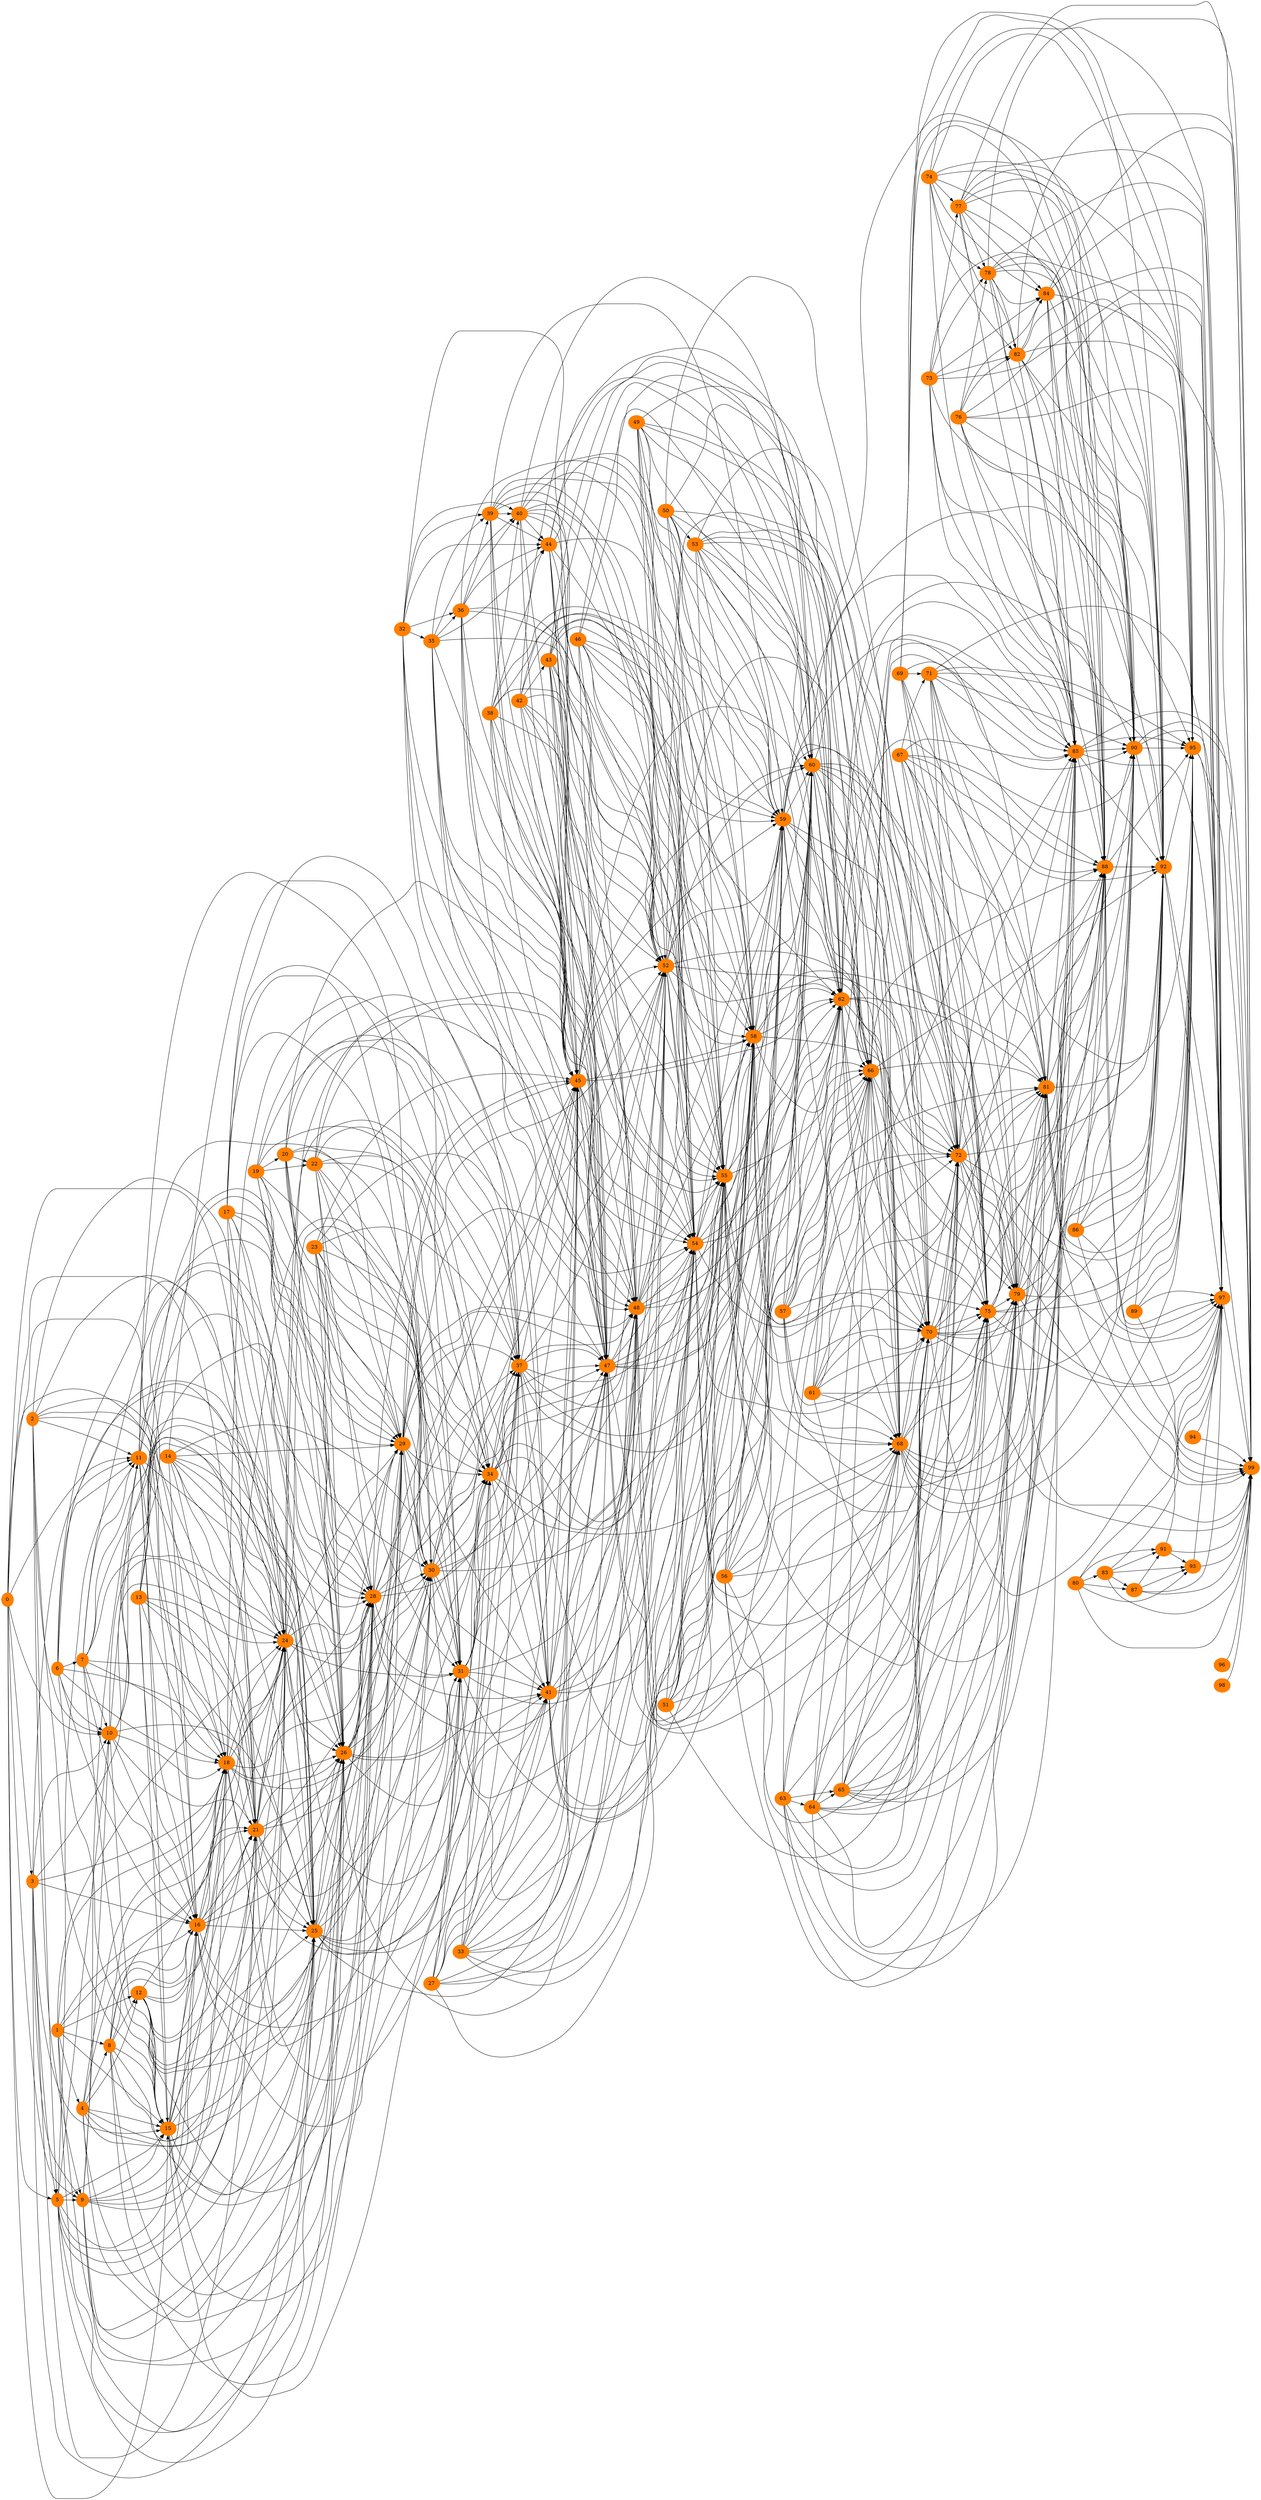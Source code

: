 digraph G {
	graph [bb="0,0,3523.7,6636.4",
		rankdir=LR
	];
	node [color=2,
		colorscheme=paired12,
		label="\N"
	];
	edge [colorscheme=paired12,
		penwidth=1
	];
	0	[color=8,
		height=0.54015,
		pos="17.147,5153.4",
		style=filled,
		width=0.47631];
	3	[color=8,
		height=0.54015,
		pos="87.442,4247.4",
		style=filled,
		width=0.47631];
	0 -> 3	[key=test,
		pos="e,80.696,4265.7 17.966,5133.7 17.406,5040.4 18.242,4635.6 70.295,4309.4 72.027,4298.6 74.827,4286.9 77.614,4276.6"];
	5	[color=8,
		height=0.54015,
		pos="157.74,5438.4",
		style=filled,
		width=0.47631];
	0 -> 5	[key=test,
		pos="e,143.96,5426.4 21.098,5172.8 26.855,5206.9 41.607,5279.1 70.295,5333.4 87.663,5366.4 116.43,5398.6 135.96,5418.4"];
	9	[color=8,
		height=0.54015,
		pos="228.03,5105.4",
		style=filled,
		width=0.47631];
	0 -> 9	[key=test,
		pos="e,210.93,5109.1 34.191,5149.8 69.808,5141.6 155.8,5121.8 199.92,5111.7"];
	10	[color=8,
		height=0.54015,
		pos="304.16,5148.4",
		style=filled,
		width=0.63836];
	0 -> 10	[key=test,
		pos="e,280.84,5148.8 34.703,5153.2 80.257,5152.4 208.15,5150.1 269.5,5149"];
	11	[color=8,
		height=0.54015,
		pos="386.12,5528.4",
		style=filled,
		width=0.63836];
	0 -> 11	[key=test,
		pos="e,363.35,5532.4 20.114,5173.1 24.636,5212.5 37.975,5303.4 70.295,5372.4 92.417,5419.7 100.34,5433.3 140.59,5466.4 193.84,5510.4 \
213.72,5517.8 281.18,5532.4 304.49,5537.5 331.41,5536.3 352.02,5533.9"];
	15	[color=8,
		height=0.54015,
		pos="468.08,4479.4",
		style=filled,
		width=0.63836];
	0 -> 15	[key=test,
		pos="e,447.3,4471 18.441,5133.9 20.426,5031.5 35.261,4558.6 140.59,4470.4 226.34,4398.7 373.67,4442.8 436.86,4466.9"];
	16	[color=8,
		height=0.54015,
		pos="550.05,4081.4",
		style=filled,
		width=0.63836];
	0 -> 16	[key=test,
		pos="e,527.54,4076.8 18.309,5133.7 19.416,5015.6 27.19,4402 70.295,4219.4 92.547,4125.2 59.901,4019.4 156.74,4019.4 156.74,4019.4 156.74,\
4019.4 229.03,4019.4 257.64,4019.4 440.67,4058.1 516.36,4074.4"];
	18	[color=8,
		height=0.54015,
		pos="632.01,5031.4",
		style=filled,
		width=0.63836];
	0 -> 18	[key=test,
		pos="e,623.2,5049.7 19.5,5173.1 28.082,5294 77.15,5932.4 156.74,5932.4 156.74,5932.4 156.74,5932.4 305.16,5932.4 484.72,5932.4 372.67,\
5717.7 445.1,5553.4 463.06,5512.7 473.64,5505.4 491.06,5464.4 510.53,5418.7 509.61,5405 527.06,5358.4 545.94,5308.1 556.78,5297.7 \
573.03,5246.4 594.77,5177.8 588.02,5157.3 609.03,5088.4 611.85,5079.2 615.47,5069.3 618.94,5060.3"];
	21	[color=8,
		height=0.54015,
		pos="713.97,3996.4",
		style=filled,
		width=0.63836];
	0 -> 21	[key=test,
		pos="e,713.12,3976.6 18.136,5133.6 18.125,4895 21.52,2590.4 156.74,2590.4 156.74,2590.4 156.74,2590.4 229.03,2590.4 665.95,2590.4 534.66,\
3056.4 654.99,3476.4 706.5,3656.3 712.66,3883.3 713.1,3965.2"];
	24	[color=8,
		height=0.54015,
		pos="795.93,5239.4",
		style=filled,
		width=0.63836];
	0 -> 24	[key=test,
		pos="e,792,5259 18.053,5173.3 17.517,5338.9 18.793,6484.4 156.74,6484.4 156.74,6484.4 156.74,6484.4 469.08,6484.4 598.68,6484.4 761.03,\
5461.7 790.3,5270.2"];
	1	[color=8,
		height=0.54015,
		pos="157.74,3485.4",
		style=filled,
		width=0.47631];
	4	[color=8,
		height=0.54015,
		pos="228.03,3417.4",
		style=filled,
		width=0.47631];
	1 -> 4	[key=test,
		pos="e,214.58,3429.8 171.26,3473 181.18,3463.1 195.23,3449.1 206.74,3437.6"];
	8	[color=8,
		height=0.54015,
		pos="304.16,3511.4",
		style=filled,
		width=0.47631];
	1 -> 8	[key=test,
		pos="e,286.71,3508.5 175.02,3488.4 199.4,3492.8 245.69,3501.1 275.45,3506.5"];
	12	[color=8,
		height=0.54015,
		pos="386.12,3440.4",
		style=filled,
		width=0.63836];
	1 -> 12	[key=test,
		pos="e,363.5,3444.7 175.02,3482.2 212.01,3474.9 303,3456.8 352.22,3447"];
	1 -> 15	[key=test,
		pos="e,462.16,4460.2 160.79,3505 166.65,3559.1 184.74,3715.4 210.88,3843.4 235.36,3963.3 232.02,3997.5 281.18,4109.4 323.6,4206.1 363.31,\
4214.4 409.1,4309.4 431.78,4356.5 449.61,4414.8 459.22,4449.5"];
	1 -> 16	[key=test,
		pos="e,531.57,4069.2 164.8,3503.6 180.83,3550.6 226.82,3679.7 281.18,3779.4 311.9,3835.8 324.54,3847.1 363.14,3898.4 397.68,3944.4 404.21,\
3958.1 445.1,3998.4 469.47,4022.5 500.48,4046.5 522.27,4062.5"];
	1 -> 18	[key=test,
		pos="e,610.77,5023.5 159.04,3505 161.12,3631.5 174.23,4338.2 210.88,4550.4 229.29,4657 222.04,4692.9 281.18,4783.4 362.73,4908.3 530.9,\
4989.6 600.16,5019.1"];
	1 -> 21	[key=test,
		pos="e,710.62,3976.8 162.25,3466.3 173.01,3414.4 210.6,3274.4 303.16,3274.4 303.16,3274.4 303.16,3274.4 387.12,3274.4 524.16,3274.4 514.3,\
3396.6 573.03,3520.4 602.04,3581.6 583.21,3605.9 609.03,3668.4 624.08,3704.9 640.16,3707.9 654.99,3744.4 685.92,3820.8 702.3,3917.1 \
709.09,3965.6"];
	1 -> 24	[key=test,
		pos="e,788.12,5220.7 162.78,3504.4 170.54,3539.7 188.74,3617.8 210.88,3681.4 254.91,3808.1 632.67,4667.7 690.99,4788.4 709.84,4827.5 \
723.88,4833.1 736.95,4874.4 776.65,5000 745.37,5039.7 772.95,5168.4 775.91,5182.3 780.36,5197.2 784.48,5209.9"];
	25	[color=8,
		height=0.54015,
		pos="877.89,3597.4",
		style=filled,
		width=0.63836];
	1 -> 25	[key=test,
		pos="e,871.97,3578.4 161,3466.2 166.67,3421.6 183.05,3313.8 210.88,3292.4 220,3285.5 221.17,3245.1 654.99,3319.4 735.48,3333.2 771.87,\
3335.7 818.91,3402.4 828.54,3416.1 855.62,3516.1 869.09,3567.4"];
	26	[color=8,
		height=0.54015,
		pos="959.86,4224.4",
		style=filled,
		width=0.63836];
	1 -> 26	[key=test,
		pos="e,957.76,4204.8 162.34,3466.4 185.59,3348.3 321.36,2725.9 573.03,2880.4 603.17,2899 589.92,2921.7 609.03,2951.4 721.58,3126.8 825.93,\
3124 900.87,3318.4 908.93,3339.3 948.4,4037.5 957.14,4193.7"];
	2	[color=8,
		height=0.54015,
		pos="87.442,5305.4",
		style=filled,
		width=0.47631];
	2 -> 5	[key=test,
		pos="e,148.33,5422.1 96.953,5322 108.52,5344.5 129.33,5385.1 143.09,5411.9"];
	2 -> 9	[key=test,
		pos="e,221.52,5124 102.37,5295.3 120.97,5281.2 153.99,5254 174.88,5224.4 194.65,5196.5 209.3,5159.9 217.96,5134.7"];
	2 -> 10	[key=test,
		pos="e,288.88,5163.3 103.45,5297.7 120.95,5288.4 150.58,5272.2 174.88,5256.4 207.47,5235.3 215.52,5229.6 245.18,5204.4 257.48,5194 270.46,\
5181.6 281,5171.2"];
	2 -> 11	[key=test,
		pos="e,365.14,5520.1 100.6,5318.2 129.74,5348.2 206.65,5424.8 281.18,5475.4 304.57,5491.4 333.38,5505.7 354.72,5515.4"];
	2 -> 15	[key=test,
		pos="e,452.22,4493.9 93.31,5286.8 115.66,5203.2 213.77,4855.3 363.14,4603.4 386.24,4564.5 421.46,4525.4 444.38,4501.8"];
	2 -> 16	[key=test,
		pos="e,534.29,4096.1 88.729,5285.6 90.584,5166.2 102.04,4545 140.59,4470.4 232.5,4292.6 369.49,4346.5 491.06,4187.4 515.23,4155.8 505.33,\
4138.8 527.06,4105.4 527.13,4105.3 527.2,4105.2 527.26,4105.1"];
	2 -> 18	[key=test,
		pos="e,618.95,5047.7 91.241,5324.8 96.567,5356.5 110.43,5420.9 140.59,5466.4 212.14,5574.6 300.98,5652 409.1,5580.4 429.56,5566.9 564.75,\
5193.5 573.03,5170.4 589.82,5123.6 587.05,5109.1 609.03,5064.4 610.21,5062 611.53,5059.6 612.94,5057.2"];
	2 -> 21	[key=test,
		pos="e,712.07,4016 91.544,5324.7 107.76,5422.3 186.51,5856.4 303.16,5856.4 303.16,5856.4 303.16,5856.4 387.12,5856.4 576.74,5856.4 509.25,\
5651 573.03,5472.4 625.6,5325.2 632.69,5285.2 654.99,5130.4 663.07,5074.4 703.43,4203.8 711.54,4027.5"];
	2 -> 24	[key=test,
		pos="e,791.59,5258.8 88.69,5325.1 91.153,5459.6 118,6234.9 409.1,6067.4 605.29,5954.6 575.58,5833.4 654.99,5621.4 677.38,5561.7 661.82,\
5539.2 690.99,5482.4 705.55,5454.1 721.74,5455.4 736.95,5427.4 765.04,5375.7 781.58,5308.5 789.39,5270"];
	2 -> 25	[key=test,
		pos="e,875.59,3577.7 88.728,5285.8 91.292,5112.3 110.93,3838.8 140.59,3457.4 152.35,3306.2 75.366,2780.4 227.03,2780.4 227.03,2780.4 \
227.03,2780.4 305.16,2780.4 475.68,2780.4 739.86,3199.4 818.91,3350.4 856.37,3422 869.92,3517.9 874.59,3566.4"];
	3 -> 5	[key=test,
		pos="e,155.62,5419 89.57,4267.1 97.527,4405.9 145.15,5236.3 154.97,5407.6"];
	3 -> 9	[key=test,
		pos="e,211.9,5098.1 88.818,4267.2 91.129,4382.4 104.53,4964.3 140.59,5034.4 153.97,5060.5 181.56,5080.5 201.99,5092.5"];
	3 -> 10	[key=test,
		pos="e,290.7,5132.6 88.928,4267.2 91.65,4355.4 108.85,4720.2 210.88,4996.4 228.76,5044.8 262.62,5094.8 283.97,5123.7"];
	3 -> 11	[key=test,
		pos="e,369.49,5514.9 88.843,4267.2 91.189,4376.5 104.31,4908 140.59,5067.4 177.6,5230.1 192.03,5274.5 281.18,5415.4 303.69,5451 338.01,\
5485.8 360.99,5507.1"];
	3 -> 15	[key=test,
		pos="e,459.61,4461 104.73,4250.6 155.43,4261.3 312.8,4299.9 409.1,4385.4 429.4,4403.5 444.98,4430.3 454.85,4450.7"];
	3 -> 16	[key=test,
		pos="e,534.67,4096.3 104.29,4242.5 137.06,4232.6 214.74,4209.6 281.18,4195.4 373.54,4175.8 412.17,4214.3 491.06,4162.4 516.1,4146 508.87,\
4129.3 527.06,4105.4 527.14,4105.4 527.21,4105.3 527.28,4105.2"];
	3 -> 18	[key=test,
		pos="e,630.58,5011.8 100.49,4234.5 160.27,4171.8 428.01,3908.2 573.03,4053.4 607.32,4087.8 626.56,4838.6 630.32,5000.8"];
	3 -> 21	[key=test,
		pos="e,711.65,3976.6 88.848,4227.7 91.182,4120.8 104.09,3610.4 140.59,3457.4 159.1,3379.9 151.79,3345.9 210.88,3292.4 235.15,3270.5 249.18,\
3277.3 281.18,3270.4 372.49,3250.8 413.81,3228.9 491.06,3281.4 542.37,3316.3 545.53,3338.8 573.03,3394.4 673.14,3597 703.24,3873.6 \
710.77,3965.4"];
	3 -> 24	[key=test,
		pos="e,794.24,5219.7 88.363,4227.6 87.776,4055.3 85.494,2819.6 140.59,2766.4 151.56,2755.9 161.33,2759.5 174.88,2766.4 414.58,2889.9 \
354.02,3053.7 527.06,3260.4 545.81,3282.9 556.88,3283.1 573.03,3307.4 677.17,3464.5 696.33,3514.4 736.95,3698.4 741.17,3717.6 786.2,\
4991.5 793.83,5208.3"];
	3 -> 25	[key=test,
		pos="e,875.49,3577.9 88.469,4227.8 88.784,4062 92.699,2901.8 140.59,2755.4 161.83,2690.6 158.75,2628.4 227.03,2628.4 227.03,2628.4 227.03,\
2628.4 387.12,2628.4 451.23,2628.4 452.29,2677.4 491.06,2728.4 537.49,2789.6 537.46,2812.4 573.03,2880.4 589.42,2911.8 591.86,2920.5 \
609.03,2951.4 696.48,3109 754.11,3130.3 818.91,3298.4 854.97,3392 869.42,3511.1 874.49,3566.5"];
	4 -> 8	[key=test,
		pos="e,292.04,3497.3 240.29,3431.7 252.22,3446.9 271.24,3471 285.24,3488.7"];
	4 -> 12	[key=test,
		pos="e,363.21,3437.2 245.44,3419.9 270.61,3423.6 319.25,3430.7 351.96,3435.6"];
	4 -> 15	[key=test,
		pos="e,461.83,4460.5 230.71,3437 235.83,3494.1 252.63,3665.6 281.18,3805.4 284.56,3822 423.16,4321.3 458.8,4449.6"];
	4 -> 16	[key=test,
		pos="e,535.63,4066 229.09,3437 229.91,3487.5 236.39,3625.9 281.18,3729.4 312.98,3803 470.93,3990.5 528.24,4057.4"];
	4 -> 18	[key=test,
		pos="e,630.45,5011.7 235.7,3435.2 244.95,3459.2 262.65,3503.4 281.18,3539.4 338.32,3650.6 535.92,3901.1 573.03,4020.4 602.71,4116 625.44,\
4840.6 630.12,5000.3"];
	4 -> 21	[key=test,
		pos="e,711.61,3976.8 245,3413.4 277.11,3406 351.36,3392.8 409.1,3412.4 452.6,3427.2 461.43,3440.3 491.06,3475.4 541.32,3535 542.96,3558.6 \
573.03,3630.4 593.53,3679.5 579.34,3700.4 609.03,3744.4 623.84,3766.4 640.63,3760.2 654.99,3782.4 692.24,3840.3 705.74,3921.6 710.49,\
3965.5"];
	4 -> 24	[key=test,
		pos="e,794.19,5219.6 244.16,3410.3 254.36,3405.9 268.27,3400.7 281.18,3398.4 373.74,3382.1 412.45,3372.9 491.06,3424.4 712.99,3569.9 \
685.45,3708.2 736.95,3968.4 749.35,4031.1 786.71,5019.1 793.77,5208.3"];
	4 -> 25	[key=test,
		pos="e,873.16,3578 243.1,3407.7 253.3,3401 267.63,3392.3 281.18,3386.4 350.73,3356.6 370.41,3352.6 445.1,3340.4 573.72,3319.5 623.2,3304.9 \
736.95,3368.4 756.16,3379.2 756.46,3387.9 772.95,3402.4 792.81,3420 803.58,3418.8 818.91,3440.4 846.73,3479.7 862.81,3533.8 870.71,\
3567.2"];
	4 -> 26	[key=test,
		pos="e,957.57,4204.8 240.61,3403.6 250.65,3392.1 265.93,3375.7 281.18,3363.4 414.46,3256.5 444.53,3208.9 609.03,3162.4 666.36,3146.3 \
690.67,3164.9 736.95,3202.4 832.52,3279.9 859.88,3309.5 900.87,3425.4 907.4,3443.9 947.39,4049.3 956.85,4193.7"];
	28	[color=8,
		height=0.54015,
		pos="1041.8,4779.4",
		style=filled,
		width=0.63836];
	4 -> 28	[key=test,
		pos="e,1041,4759.6 228.81,3397.7 227.98,3279.3 231.15,2666.4 385.12,2666.4 385.12,2666.4 385.12,2666.4 633.01,2666.4 817.8,2666.4 822.01,\
2817.3 900.87,2984.4 943.88,3075.6 971.54,3330.3 982.84,3430.4 1042,3955 1041.9,4600.4 1041.1,4748.3"];
	5 -> 9	[key=test,
		pos="e,223.12,5124.5 162.6,5419.6 173.92,5364.4 207.02,5203 220.85,5135.6"];
	5 -> 10	[key=test,
		pos="e,291.41,5164.9 167.05,5422 182.71,5391 217.49,5321.7 245.18,5262.4 261.87,5226.8 262.19,5216 281.18,5181.4 282.47,5179.1 283.87,\
5176.7 285.32,5174.3"];
	5 -> 11	[key=test,
		pos="e,363,5527.8 172.11,5449.2 193.66,5465.9 238.04,5497.9 281.18,5513.4 303.83,5521.6 330.78,5525.4 351.56,5527.1"];
	5 -> 15	[key=test,
		pos="e,464.33,4498.8 169.94,5424.1 187.58,5401.1 222.16,5354.1 245.18,5310.4 265.47,5272 256.7,5255.4 281.18,5219.4 296.92,5196.3 313.12,\
5200.7 327.14,5176.4 347.05,5142.1 401.29,4867.4 409.1,4828.4 432.6,4711.3 453.87,4570.7 462.72,4509.9"];
	5 -> 16	[key=test,
		pos="e,546.72,4101 172.1,5427.1 190.07,5411.5 222.37,5381.9 245.18,5352.4 289.32,5295.4 297.98,5278.4 327.14,5212.4 376.49,5100.9 379.74,\
5068.9 409.1,4950.4 457.29,4756.1 459.34,4705.1 491.06,4507.4 514.76,4359.8 536.89,4182.2 545.38,4112.1"];
	5 -> 18	[key=test,
		pos="e,619.47,5048 168.76,5453.9 178.27,5467.6 193.63,5487.3 210.88,5500.4 283.8,5555.8 335.13,5610.4 409.1,5556.4 451.35,5525.6 429.05,\
5494.2 445.1,5444.4 465.47,5381.3 471.6,5365.9 491.06,5302.4 507.9,5247.6 497.6,5227.7 527.06,5178.4 541.74,5153.9 555.99,5156.4 \
573.03,5133.4 593.64,5105.7 591.41,5094.2 609.03,5064.4 610.39,5062.1 611.84,5059.8 613.33,5057.4"];
	5 -> 21	[key=test,
		pos="e,711.36,4016.2 169.19,5453.6 171.13,5456.5 173.1,5459.5 174.88,5462.4 192.12,5490.6 189,5502.7 210.88,5527.4 271.32,5595.7 331.71,\
5628.7 409.1,5580.4 479.27,5536.7 545.22,5324.3 573.03,5246.4 596.66,5180.2 569.99,5150.9 609.03,5092.4 622.99,5071.5 642.98,5081.5 \
654.99,5059.4 695.4,4985.1 685.92,4382.9 690.99,4298.4 696.93,4199.4 706.06,4082.3 710.45,4027.5"];
	5 -> 24	[key=test,
		pos="e,779.86,5253.9 169.37,5453.1 171.34,5456.1 173.27,5459.3 174.88,5462.4 195.74,5503 183.27,5522.2 210.88,5558.4 322.43,5704.9 421.9,\
5864.6 573.03,5759.4 610.78,5733.2 592.23,5705.3 609.03,5662.4 628.53,5612.7 636.25,5601.4 654.99,5551.4 672.6,5504.5 667.93,5489 \
690.99,5444.4 706.91,5413.7 721.46,5412.5 736.95,5381.4 761.45,5332.4 745.76,5311.1 772.95,5263.4 773.01,5263.3 773.07,5263.2 773.13,\
5263.1"];
	5 -> 25	[key=test,
		pos="e,876.64,3617.3 163.93,5457.1 193.98,5561.5 351.84,6063.6 573.03,5932.4 672.44,5873.5 775.11,5570.7 818.91,5353.4 854.27,5178.1 \
873.51,3849.8 876.49,3628.6"];
	5 -> 26	[key=test,
		pos="e,948.68,4241.8 161.11,5457.9 178.14,5591.3 289.45,6359.5 573.03,6169.4 811.76,6009.5 756.54,5852 818.91,5571.4 855.51,5406.8 784.14,\
4966.5 854.91,4813.4 866.65,4788.1 888.83,4795.7 900.87,4770.4 948.85,4669.9 908.36,4378.1 936.87,4270.4 938.52,4264.2 940.99,4257.9 \
943.7,4251.9"];
	6	[color=8,
		height=0.54015,
		pos="157.74,4498.4",
		style=filled,
		width=0.47631];
	7	[color=8,
		height=0.54015,
		pos="228.03,4522.4",
		style=filled,
		width=0.47631];
	6 -> 7	[key=test,
		pos="e,211.28,4516.9 174.58,4504 182.33,4506.7 191.88,4510.1 200.7,4513.2"];
	6 -> 10	[key=test,
		pos="e,297.14,5129.9 159.65,4518 163.42,4594.9 179.16,4875.8 210.88,4958.4 220.28,4982.9 232.52,4983.5 245.18,5006.4 265.73,5043.7 283.21,\
5089.8 293.45,5119.1"];
	6 -> 11	[key=test,
		pos="e,372.95,5512.2 158.8,4518.1 159.4,4596.6 164.75,4894.2 210.88,5133.4 220.92,5185.5 259.37,5313.1 281.18,5361.4 305.24,5414.8 343.64,\
5471.5 366.41,5503.2"];
	6 -> 15	[key=test,
		pos="e,444.8,4480.6 175.17,4497.1 185.44,4496.3 198.93,4495.3 210.88,4494.4 290.59,4489.1 384.33,4483.9 433.34,4481.2"];
	6 -> 16	[key=test,
		pos="e,536.83,4097.7 172.33,4488 234.07,4440.5 485.31,4247 491.06,4238.4 523.22,4190.9 502.88,4166.5 527.06,4114.4 528.19,4112 529.48,\
4109.6 530.86,4107.2"];
	6 -> 18	[key=test,
		pos="e,609.03,5028.2 158.26,4518.2 157.48,4602 167.29,4928.2 363.14,5021.4 373.67,5026.5 561.39,5023.7 573.03,5024.4 581.05,5025 589.66,\
5025.9 597.73,5026.8"];
	6 -> 21	[key=test,
		pos="e,690.52,3995.5 160.87,4479.1 167.96,4423 195.4,4257.9 281.18,4157.4 386.21,4034.4 449.12,4023.8 609.03,3999.4 632.3,3995.9 658.83,\
3995.2 679.27,3995.3"];
	6 -> 24	[key=test,
		pos="e,788.5,5220.6 170.28,4511.9 191.68,4536.8 239.15,4591.3 281.18,4635.4 442.01,4804.2 499.05,4830.1 654.99,5003.4 674.55,5025.2 721.87,\
5081.4 736.95,5106.4 757.27,5140.2 774.4,5182.4 784.66,5210.1"];
	6 -> 25	[key=test,
		pos="e,854.49,3596.8 160.31,4478.8 164.55,4431.2 178.17,4305.7 210.88,4206.4 284.29,3983.6 289.72,3909.2 445.1,3733.4 549.26,3615.6 617,\
3620.6 772.95,3600.4 796.3,3597.4 822.83,3596.7 843.25,3596.7"];
	6 -> 26	[key=test,
		pos="e,955.5,4204.9 158.65,4478.9 158.72,4406.6 162.51,4155.5 210.88,4095.4 328.79,3949.2 424.31,3987.7 609.03,3953.4 744.27,3928.3 824.21,\
3942.2 900.87,4056.4 929.77,4099.5 945.71,4158.4 953.25,4193.8"];
	7 -> 10	[key=test,
		pos="e,300.85,5128.9 231.33,4541.9 241.97,4631.7 286.41,5007 299.51,5117.6"];
	7 -> 11	[key=test,
		pos="e,372.63,5512.4 229.01,4542.2 229.24,4622.2 233.37,4929.6 281.18,5176.4 294.19,5243.6 309.9,5257.2 327.14,5323.4 346.82,5399 332.95,\
5423.4 363.14,5495.4 364.17,5497.9 365.4,5500.4 366.73,5502.8"];
	7 -> 15	[key=test,
		pos="e,445.22,4483.4 245.39,4519.5 284.18,4512.5 382.32,4494.8 434.03,4485.4"];
	7 -> 16	[key=test,
		pos="e,536.6,4097.6 243.47,4513.5 288.21,4485.1 425.43,4391.7 491.06,4276.4 527.57,4212.4 498.13,4182.3 527.06,4114.4 528.11,4112 529.35,\
4109.5 530.69,4107.1"];
	7 -> 18	[key=test,
		pos="e,618.79,5015.2 230.9,4542.1 235.19,4580.6 248.06,4668.2 281.18,4733.4 306.86,4784.1 314.39,4802.3 363.14,4831.4 444.9,4880.3 503.04,\
4809.9 573.03,4874.4 615.2,4913.4 584.84,4946.4 609.03,4998.4 610.15,5000.9 611.44,5003.3 612.82,5005.7"];
	7 -> 21	[key=test,
		pos="e,690.8,3998 235.38,4504.6 260.72,4435.9 361.4,4185.3 527.06,4053.4 572.04,4017.6 639.44,4004.2 679.53,3999.3"];
	7 -> 24	[key=test,
		pos="e,788.94,5220.7 239.35,4537.6 241.3,4540.6 243.31,4543.6 245.18,4546.4 261.54,4571.5 259.49,4582.8 281.18,4603.4 358.78,4677.4 404.53,\
4659.1 491.06,4722.4 531.16,4751.8 544.58,4757.7 573.03,4798.4 596.76,4832.4 589.04,4848.1 609.03,4884.4 656.89,4971.4 692.22,4978.9 \
736.95,5067.4 743.51,5080.4 770.83,5164.3 785.5,5210"];
	7 -> 25	[key=test,
		pos="e,854.69,3599.4 230.74,4502.9 235.76,4447.9 252,4287.7 281.18,4157.4 308.22,4036.7 295.56,3995.1 363.14,3891.4 483.37,3707.1 560.55,\
3671.1 772.95,3613.4 796.08,3607.2 822.81,3603.1 843.37,3600.7"];
	7 -> 26	[key=test,
		pos="e,950.43,4206.2 231.46,4503.1 236.83,4464.2 251.6,4374.3 281.18,4304.4 346,4151.3 379.49,4099.1 527.06,4022.4 612.54,3978.1 648.3,\
3930.8 736.95,3968.4 842.98,4013.5 916.67,4139.5 945.43,4196.2"];
	7 -> 28	[key=test,
		pos="e,1038.3,4799 243.59,4531.6 283.39,4556.8 397.31,4628.9 491.06,4690.4 527.75,4714.5 537.27,4720 573.03,4745.4 700.8,4836.3 706.23,\
4907.8 854.91,4957.4 910.3,4975.9 941.08,4968.3 982.84,4927.4 1015.3,4895.7 1030,4843.5 1036.4,4810.3"];
	8 -> 12	[key=test,
		pos="e,369.43,3454.4 318.36,3499.7 329.97,3489.4 347.15,3474.2 361.18,3461.7"];
	8 -> 15	[key=test,
		pos="e,463.84,4460.1 308.39,3530.8 328.57,3651.4 437.15,4300.5 462.01,4449.1"];
	8 -> 16	[key=test,
		pos="e,541.19,4063.1 312.59,3528.8 347.26,3609.8 493.19,3950.9 536.73,4052.7"];
	8 -> 18	[key=test,
		pos="e,630.39,5012 317.11,3524.9 337.98,3548.9 381.47,3601.3 409.1,3651.4 430.51,3690.3 421.31,3707 445.1,3744.4 460.95,3769.4 473.63,\
3768.6 491.06,3792.4 510.79,3819.4 507.34,3831.5 527.06,3858.4 544.5,3882.3 561.32,3879.3 573.03,3906.4 595.31,3958.1 624.35,4824.9 \
630.02,5000.5"];
	8 -> 21	[key=test,
		pos="e,706.72,3977.6 321.09,3507 342.54,3502 381.2,3496.3 409.1,3511.4 480.94,3550.5 558.3,3756.3 609.03,3820.4 627.34,3843.6 638.44,\
3844 654.99,3868.4 676.15,3899.7 692.93,3940 702.88,3967"];
	8 -> 24	[key=test,
		pos="e,787.9,5220.7 320.5,3518.5 342.29,3529 382.52,3550.7 409.1,3578.4 508.86,3682.6 524.7,3722.6 573.03,3858.4 580.19,3878.6 684.54,\
4599.1 690.99,4619.4 704.9,4663.4 724.7,4668 736.95,4712.4 790.96,4908.4 734.65,4968.8 772.95,5168.4 775.61,5182.3 780.02,5197.3 \
784.19,5209.9"];
	8 -> 25	[key=test,
		pos="e,870.53,3578.9 311.34,3493.6 319.79,3471.6 336.97,3434.5 363.14,3412.4 463.8,3327.4 526.91,3329.5 654.99,3360.4 694.78,3370 704.19,\
3377.9 736.95,3402.4 755.57,3416.4 756.06,3424.5 772.95,3440.4 792.41,3458.9 802.45,3458.3 818.91,3479.4 840.2,3506.8 856.63,3543.2 \
866.47,3568.3"];
	8 -> 26	[key=test,
		pos="e,957.93,4204.7 309.49,3492.6 326.74,3419.7 393.26,3160.4 467.08,3160.4 467.08,3160.4 467.08,3160.4 551.05,3160.4 703.42,3160.4 \
727.02,3252.9 818.91,3374.4 875.61,3449.4 878.25,3478.2 900.87,3569.4 930.83,3690.3 951.82,4080.5 957.39,4193.5"];
	8 -> 28	[key=test,
		pos="e,1040.4,4759.6 307.64,3492 314.11,3443.3 333.07,3312.8 363.14,3207.4 390.97,3109.9 386.82,3077.5 445.1,2994.4 500.49,2915.6 518.71,\
2886.1 609.03,2852.4 704.97,2816.7 747.11,2874.4 818.91,2947.4 973.86,3105 908.89,3211.2 936.87,3430.4 954.51,3568.6 968.73,3601.9 \
982.84,3740.4 1023.2,4137 1037.1,4621.8 1040.1,4748.2"];
	29	[color=8,
		height=0.54015,
		pos="1123.8,5115.4",
		style=filled,
		width=0.63836];
	8 -> 29	[key=test,
		pos="e,1122.6,5095.6 308.11,3492.3 312.49,3463.5 320.89,3407.3 327.14,3359.4 345.04,3222.3 315.24,3180.1 363.14,3050.4 441.96,2837 620.28,\
2706.5 818.91,2817.4 913.4,2870.2 888.42,2933.7 936.87,3030.4 955.76,3068.1 967.73,3074.1 982.84,3113.4 1040.8,3264.6 1043.6,3307.9 \
1064.8,3468.4 1108.2,3798 1120.6,4886.4 1122.5,5084.4"];
	9 -> 10	[key=test,
		pos="e,284.59,5137.7 243.68,5113.9 252.57,5119.1 264.21,5125.9 274.84,5132"];
	9 -> 11	[key=test,
		pos="e,372.9,5512.2 237.96,5121.5 240.59,5126.8 243.27,5132.8 245.18,5138.4 271.82,5217.9 242.65,5249.1 281.18,5323.4 294.76,5349.7 312.38,\
5345.9 327.14,5371.4 355.81,5421.2 338.95,5443.4 363.14,5495.4 364.27,5497.9 365.56,5500.3 366.93,5502.7"];
	9 -> 15	[key=test,
		pos="e,456.54,4496.6 237.62,5088.8 240.17,5083.6 242.9,5077.9 245.18,5072.4 263.68,5028.5 264.9,5016.2 281.18,4971.4 301.26,4916.2 310.36,\
4903.8 327.14,4847.4 347.7,4778.4 337.94,4756.9 363.14,4689.4 378.3,4648.8 390.5,4642.6 409.1,4603.4 426.89,4566 426.69,4554.6 445.1,\
4517.4 446.88,4513.9 448.86,4510.1 450.88,4506.5"];
	9 -> 16	[key=test,
		pos="e,536.43,4097.5 232.37,5086.3 240.05,5042.9 259.93,4933.7 281.18,4843.4 312.94,4708.5 309.75,4670.4 363.14,4542.4 384.99,4490.1 \
471.69,4374.8 491.06,4321.4 522.95,4233.7 492.44,4201.2 527.06,4114.4 528.06,4112 529.25,4109.5 530.57,4107"];
	9 -> 18	[key=test,
		pos="e,608.74,5029 245.61,5106.7 265.33,5108.6 299.1,5112.6 327.14,5120.4 343.83,5125.1 346.14,5132 363.14,5135.4 383.17,5139.5 390.18,\
5143.1 409.1,5135.4 429.78,5127.1 428.23,5115 445.1,5100.4 479.85,5070.4 484.01,5053.5 527.06,5037.4 549.44,5029.1 576.39,5027.8 \
597.25,5028.4"];
	9 -> 21	[key=test,
		pos="e,704.51,4014.3 237.91,5089.1 261.76,5045.2 325.5,4927.8 327.14,4923.4 352.46,4856 340.6,4833.8 363.14,4765.4 379.08,4717.1 389.86,\
4707.6 409.1,4660.4 426.16,4618.6 422.82,4604.7 445.1,4565.4 461.34,4536.8 474.52,4535.9 491.06,4507.4 512.53,4470.6 510.52,4457.8 \
527.06,4418.4 597.6,4250.8 616.03,4209.2 690.99,4043.4 693.79,4037.2 696.86,4030.6 699.79,4024.3"];
	9 -> 24	[key=test,
		pos="e,780.06,5253.6 239.53,5120.2 241.5,5123.2 243.48,5126.4 245.18,5129.4 332.26,5287.3 344.33,5332.2 409.1,5500.4 427.43,5548.1 403.76,\
5579.6 445.1,5609.4 496.79,5646.8 532.4,5593.6 573.03,5544.4 595.06,5517.8 592.57,5505.9 609.03,5475.4 628.91,5438.7 635.11,5430.2 \
654.99,5393.4 671.45,5363 668.32,5350.6 690.99,5324.4 707.47,5305.4 717.35,5307.2 736.95,5291.4 748.81,5281.9 761.44,5270.7 771.88,\
5261.2"];
	9 -> 25	[key=test,
		pos="e,869.09,3615.8 241.27,5092.4 261.31,5070.4 301.47,5024.2 327.14,4979.4 397.42,4857 391.37,4815 445.1,4684.4 536.19,4463.1 573.04,\
4413.4 654.99,4188.4 673.61,4137.3 663.19,4118.2 690.99,4071.4 705.92,4046.3 723.6,4050.4 736.95,4024.4 779.01,3942.5 744.08,3907.9 \
772.95,3820.4 787.28,3777 799.44,3769.8 818.91,3728.4 835.32,3693.6 853.1,3653 864.58,3626.3"];
	9 -> 26	[key=test,
		pos="e,938.76,4232.4 243.31,5096.3 263.65,5082.8 301.33,5055.9 327.14,5026.4 352.76,4997.2 666.46,4459.6 690.99,4429.4 753.93,4352.2 \
773.08,4333.3 854.91,4276.4 878.05,4260.4 906.88,4246.4 928.3,4236.9"];
	9 -> 28	[key=test,
		pos="e,1039.4,4799.3 232.71,5124.4 240.99,5167 261.87,5273 281.18,5361.4 366.21,5750.8 266.27,6264.2 654.99,6176.4 747.61,6155.5 772.97,\
6122.5 818.91,6039.4 844.01,5994.1 838.33,5977.6 854.91,5928.4 874.65,5870 884.95,5857.1 900.87,5797.4 952.09,5605.7 954.71,5554.9 \
982.84,5358.4 1012.6,5150.2 1032.3,4897.6 1038.6,4810.6"];
	10 -> 11	[key=test,
		pos="e,372.48,5512.4 308.21,5168.1 319.28,5239.2 357.02,5480 363.14,5495.4 364.12,5497.9 365.31,5500.4 366.62,5502.9"];
	10 -> 15	[key=test,
		pos="e,462.47,4498.5 309.83,5129.1 332.59,5035.1 431.91,4624.7 459.79,4509.6"];
	10 -> 16	[key=test,
		pos="e,536.25,4097.4 306.85,5128.7 312.24,5068.4 330.57,4881.9 363.14,4730.4 376.72,4667.3 411.21,4506.5 445.1,4451.4 459.78,4427.6 478.39,\
4433.4 491.06,4408.4 550.71,4291.1 481.34,4237.9 527.06,4114.4 527.99,4111.9 529.14,4109.4 530.43,4107"];
	10 -> 18	[key=test,
		pos="e,609.04,5033.5 315.26,5165.8 325.24,5181 342.04,5202.2 363.14,5211.4 381.85,5219.7 390.74,5220.4 409.1,5211.4 447.37,5192.8 491.68,\
5084.1 527.06,5060.4 548.21,5046.3 576.19,5039 597.78,5035.3"];
	10 -> 21	[key=test,
		pos="e,709.23,4015.8 313.22,5130.2 354.11,5037.1 541.05,4605.4 654.99,4238.4 678.27,4163.5 697.71,4073 707.03,4026.8"];
	10 -> 24	[key=test,
		pos="e,772.51,5239.4 312.6,5166.9 321.45,5186.2 338.25,5215.3 363.14,5228.4 380.64,5237.7 662.49,5239.2 761.15,5239.4"];
	10 -> 25	[key=test,
		pos="e,872.64,3616.7 316.41,5131.8 336.56,5101.5 379.46,5035.1 409.1,4975.4 452.62,4888 455.38,4862.4 491.06,4771.4 528.26,4676.6 538.1,\
4653.1 573.03,4557.4 651.2,4343.3 671.22,4289.7 736.95,4071.4 754.36,4013.6 754.13,3997.8 772.95,3940.4 790.75,3886.2 801.49,3874.8 \
818.91,3820.4 840.67,3752.5 860.24,3671.1 870.12,3627.9"];
	10 -> 26	[key=test,
		pos="e,953.37,4243.6 320.49,5162.7 323.03,5165.7 325.4,5169 327.14,5172.4 363.42,5243.6 335.09,5273.7 363.14,5348.4 377.68,5387.2 395.17,\
5390.5 409.1,5429.4 440.83,5518.2 373.02,5577.7 445.1,5638.4 549.74,5726.6 645.77,5642.5 736.95,5540.4 797.42,5472.8 797.74,5441.7 \
818.91,5353.4 883.42,5084.6 769.78,4995.5 854.91,4732.4 866.6,4696.3 888.36,4696.3 900.87,4660.4 951.84,4514.5 910.47,4466.8 936.87,\
4314.4 940.39,4294.2 945.88,4271.7 950.5,4254.2"];
	10 -> 28	[key=test,
		pos="e,1039.7,4799.3 320.62,5162.7 323.15,5165.7 325.48,5169 327.14,5172.4 372.15,5266.1 323.76,5307.3 363.14,5403.4 376.41,5435.9 395.44,\
5435.2 409.1,5467.4 468.58,5607.8 396.35,5711.1 527.06,5789.4 575.92,5818.7 599.12,5808.6 654.99,5797.4 693.67,5789.7 708.65,5790.9 \
736.95,5763.4 864.27,5639.9 847.8,5568.7 900.87,5399.4 926.97,5316.2 892.6,5281.6 936.87,5206.4 950.32,5183.6 969.81,5191.5 982.84,\
5168.4 1017.5,5107.1 1034,4891.8 1039,4810.7"];
	10 -> 29	[key=test,
		pos="e,1122.4,5135.3 320.47,5162.4 323.07,5165.4 325.47,5168.9 327.14,5172.4 379.5,5285 311.23,5336.7 363.14,5449.4 375.9,5477.2 396.02,\
5472.9 409.1,5500.4 454.21,5595.5 396.38,5641.2 445.1,5734.4 491.47,5823.2 556.02,5831.8 654.99,5816.4 884.44,5780.9 986.08,5710.9 \
1064.8,5492.4 1109.1,5369.6 1119.5,5212.3 1122,5146.5"];
	11 -> 15	[key=test,
		pos="e,466.17,4499.1 389.88,5508.8 394.44,5475.7 403.59,5406.9 409.1,5348.4 439.97,5021.3 460.22,4623.2 465.63,4510.5"];
	11 -> 16	[key=test,
		pos="e,548.55,4101.1 390.72,5509.2 408.24,5415.4 484.04,5008.6 491.06,4951.4 531.23,4624.9 544.99,4225.7 548.23,4112.6"];
	11 -> 18	[key=test,
		pos="e,617.84,5047.3 393.36,5509.5 417.62,5436.2 505.4,5173.3 527.06,5140.4 542.45,5117.1 553.56,5117.5 573.03,5097.4 585.92,5084.1 599.64,\
5068.6 610.49,5055.9"];
	11 -> 21	[key=test,
		pos="e,711.07,4016.1 390.49,5509 398.64,5462.9 420.54,5343.1 445.1,5244.4 451.18,5220.1 566.29,4834.7 573.03,4810.4 611.57,4671.9 628.44,\
4638.8 654.99,4497.4 672.14,4406.1 700.69,4122 709.96,4027.4"];
	11 -> 24	[key=test,
		pos="e,783.45,5256 390.64,5547.5 397.06,5578.2 413.08,5639.2 445.1,5680.4 483.36,5729.8 523.76,5776.8 573.03,5738.4 624.41,5698.5 588.07,\
5658.1 609.03,5596.4 638.63,5509.4 648.36,5487.9 690.99,5406.4 718.1,5354.6 755.46,5297.4 777.22,5265.2"];
	11 -> 25	[key=test,
		pos="e,876.68,3617.2 388.05,5548.2 390.8,5585.8 401.72,5668.5 445.1,5719.4 483.74,5764.8 521.11,5788.7 573.03,5759.4 658.02,5711.6 780.97,\
5427.6 818.91,5267.4 858.04,5102.2 874.09,3842.9 876.55,3628.4"];
	11 -> 26	[key=test,
		pos="e,953.27,4243.6 388.84,5548.1 393.09,5588.9 406.71,5684.7 445.1,5754.4 503.55,5860.6 553.75,5995 654.99,5928.4 731.83,5877.9 705.15,\
5824.7 736.95,5738.4 779.73,5622.4 797.32,5594.3 818.91,5472.4 845.79,5320.8 793.84,4921.8 854.91,4780.4 866.63,4753.3 888.7,4759.4 \
900.87,4732.4 939.3,4647.5 921.77,4406.4 936.87,4314.4 940.21,4294.1 945.7,4271.6 950.36,4254.2"];
	11 -> 28	[key=test,
		pos="e,1038.4,4799.1 387.07,5548.3 387.63,5666 402.83,6263.2 654.99,6156.4 751.36,6115.7 766.44,6078 818.91,5987.4 847.9,5937.4 838.88,\
5918 854.91,5862.4 875.3,5791.8 884.72,5775.2 900.87,5703.4 922.73,5606.4 920.7,5580.6 936.87,5482.4 957.08,5359.7 964.25,5329.4 \
982.84,5206.4 1005.2,5058.2 1028.1,4880.4 1037,4810.1"];
	11 -> 29	[key=test,
		pos="e,1121.1,5135.2 387.82,5548.3 391.03,5633.5 405.93,5967.8 445.1,6064.4 511.21,6227.4 682.26,6305.2 818.91,6194.4 878.91,6145.8 828.98,\
6097.2 854.91,6024.4 865.32,5995.2 969.09,5804.2 982.84,5776.4 999.41,5742.9 995.89,5729.9 1018.8,5700.4 1035.1,5679.5 1052.3,5685.8 \
1064.8,5662.4 1077.1,5639.5 1110.5,5258.8 1120.1,5146.4"];
	30	[color=8,
		height=0.54015,
		pos="1205.7,5781.4",
		style=filled,
		width=0.63836];
	11 -> 30	[key=test,
		pos="e,1189.5,5795.8 387.58,5548.2 389.64,5623.3 399.99,5897.3 445.1,6117.4 475.88,6267.7 395.7,6446.4 549.05,6446.4 549.05,6446.4 549.05,\
6446.4 796.93,6446.4 862.93,6446.4 1119.7,6026.7 1146.8,5966.4 1176.8,5899.5 1148.9,5870.5 1182.8,5805.4 1182.8,5805.3 1182.9,5805.2 \
1182.9,5805.1"];
	12 -> 15	[key=test,
		pos="e,465.57,4459.8 388.65,3460.3 398.46,3587.8 452.7,4292.5 464.72,4448.8"];
	12 -> 16	[key=test,
		pos="e,544.22,4062.3 391.97,3459.6 414.97,3550.7 513.17,3939.4 541.42,4051.2"];
	12 -> 18	[key=test,
		pos="e,630.99,5011.8 393.4,3459 403.38,3487.9 423.89,3545.3 445.1,3592.4 463.21,3632.7 472.02,3640.6 491.06,3680.4 530.4,3762.7 552.2,\
3779.7 573.03,3868.4 625.63,4092.6 630.53,4838.8 630.97,5000.4"];
	12 -> 21	[key=test,
		pos="e,709.05,3977.1 405.53,3451.2 428.62,3465.6 467.97,3493.2 491.06,3526.4 518.94,3566.6 501.56,3588.7 527.06,3630.4 542.46,3655.6 \
557.63,3653.2 573.03,3678.4 598.53,3720.2 583.52,3740.7 609.03,3782.4 624.43,3807.6 639.55,3805.3 654.99,3830.4 681.72,3874.1 698.3,\
3931.7 706.56,3966.3"];
	12 -> 24	[key=test,
		pos="e,787.87,5220.8 399.55,3456.8 420.01,3484 461.46,3540.9 491.06,3592.4 509.67,3624.9 509.47,3635.5 527.06,3668.4 545.83,3703.6 559.59,\
3707.9 573.03,3745.4 691.54,4076.3 615.23,4184.2 690.99,4527.4 706.66,4598.4 723.97,4612.9 736.95,4684.4 775.47,4896.7 732.8,4956.5 \
772.95,5168.4 775.58,5182.3 779.98,5197.3 784.16,5209.9"];
	12 -> 25	[key=test,
		pos="e,864.6,3581.1 404.85,3428.8 448.51,3401.6 564.25,3338.9 654.99,3374.4 666.55,3379 810.41,3517.4 818.91,3526.4 832.54,3541 846.7,\
3558.2 857.61,3572.1"];
	12 -> 26	[key=test,
		pos="e,955.91,4205.2 408.39,3446 429.8,3452 463.51,3462.4 491.06,3475.4 529.87,3493.7 538.93,3500.4 573.03,3526.4 750.31,3661.8 807.84,\
3703.7 900.87,3906.4 912.82,3932.5 942.58,4119.2 954.15,4193.8"];
	12 -> 28	[key=test,
		pos="e,1040.2,4759.7 386.97,3420.5 387.53,3345.6 400.18,3084.4 549.05,3084.4 549.05,3084.4 549.05,3084.4 714.97,3084.4 762.38,3084.4 \
782.5,3078.1 818.91,3108.4 889.53,3167.4 879.07,3209.1 900.87,3298.4 954.01,3516.2 890.84,3582.1 936.87,3801.4 949.37,3861 970.43,\
3870.9 982.84,3930.4 1016.4,4091.6 1035.5,4615.3 1039.8,4748.4"];
	12 -> 29	[key=test,
		pos="e,1122.6,5095.8 386.99,3420.5 387.68,3334.4 403.59,2993.9 609.03,2895.4 736.59,2834.3 832.77,2898.5 900.87,3022.4 931.27,3077.8 \
969.16,3232.8 982.84,3294.4 1037.8,3542.2 1040.7,3606.9 1064.8,3859.4 1111.3,4346.7 1120.8,4943.9 1122.5,5084.7"];
	12 -> 30	[key=test,
		pos="e,1204.3,5761.8 388.41,3420.6 393.51,3345.3 413.55,3077.2 445.1,2998.4 490.99,2883.9 499.35,2830.9 609.03,2774.4 658.06,2749.2 896.02,\
2783.7 900.87,2787.4 989.39,2856.5 955.32,2917.6 982.84,3026.4 1091.7,3457.1 1103,3570.4 1146.8,4012.4 1164.5,4191.9 1198.4,5529 \
1204,5750.4"];
	13	[color=8,
		height=0.54015,
		pos="386.12,5320.4",
		style=filled,
		width=0.63836];
	13 -> 15	[key=test,
		pos="e,465.23,4498.9 388.98,5300.9 399.47,5190.5 451.29,4645.6 464.18,4510"];
	13 -> 16	[key=test,
		pos="e,548.45,4101.1 391.52,5301.2 409.53,5222.2 477.28,4922.5 491.06,4826.4 530.55,4551.3 544.56,4214.8 548.07,4112.4"];
	13 -> 18	[key=test,
		pos="e,611.74,5041 399.22,5303.9 419.21,5276.4 460.01,5219.2 491.06,5168.4 508.52,5140 504.65,5127.2 527.06,5102.4 548.46,5078.8 579.22,\
5059 601.73,5046.4"];
	13 -> 21	[key=test,
		pos="e,711.05,4015.9 393.55,5301.7 426.08,5206.1 574.26,4763.2 654.99,4390.4 683.99,4256.5 702.83,4093.9 709.87,4027.2"];
	13 -> 24	[key=test,
		pos="e,772.71,5240.9 409.51,5321.9 430.62,5322.9 463.1,5323.6 491.06,5320.4 565.37,5311.9 586.34,5312.1 654.99,5282.4 672.64,5274.8 673.16,\
5265.7 690.99,5258.4 713.55,5249.3 740.65,5244.5 761.52,5242.1"];
	13 -> 25	[key=test,
		pos="e,876.69,3617.1 405.54,5309.5 456.37,5278.2 598.58,5182.5 654.99,5059.4 709.53,4940.4 662.8,4599.3 690.99,4471.4 724.59,4319 781.93,\
4296.1 818.91,4144.4 865.83,3952.1 874.78,3712.6 876.49,3628.4"];
	13 -> 26	[key=test,
		pos="e,953.52,4243.6 399.85,5336.4 403.38,5341.6 406.85,5347.5 409.1,5353.4 429.54,5407.1 401.74,5571.8 445.1,5609.4 604.21,5747.7 746.29,\
5515.4 818.91,5317.4 865.92,5189.3 825.21,4837.6 854.91,4704.4 866.89,4650.7 886.98,4642.7 900.87,4589.4 931.99,4470.2 914.22,4435.6 \
936.87,4314.4 940.66,4294.2 946.15,4271.7 950.7,4254.3"];
	13 -> 28	[key=test,
		pos="e,1041.5,4799.3 391.18,5339.7 395.72,5361.5 403.21,5397.9 409.1,5429.4 426.42,5522.1 386.01,5565 445.1,5638.4 531.06,5745.3 622.17,\
5813.5 736.95,5738.4 812.91,5688.8 785.84,5635.9 818.91,5551.4 859.53,5447.7 868.38,5421.1 900.87,5314.4 919.1,5254.6 906.28,5233 \
936.87,5178.4 951.33,5152.7 969.63,5156.9 982.84,5130.4 1036.9,5022.2 1042.2,4874.1 1041.7,4810.5"];
	13 -> 29	[key=test,
		pos="e,1123.2,5135.2 391.33,5339.7 396.01,5361.4 403.63,5397.9 409.1,5429.4 428.12,5539.2 392.99,5579 445.1,5677.4 493.91,5769.6 551.36,\
5794.3 654.99,5782.4 891.82,5755.4 954.15,5647.6 1064.8,5436.4 1115.6,5339.5 1122.7,5206.1 1123.2,5146.4"];
	13 -> 30	[key=test,
		pos="e,1189.6,5795.9 389.58,5340 399.49,5418.3 436.32,5706 445.1,5723.4 555.97,5943.7 617.22,6031.8 854.91,6097.4 974.27,6130.4 1009.1,\
6049.7 1100.8,5966.4 1120.6,5948.4 1132.1,5949.9 1146.8,5927.4 1177.6,5880.1 1155,5854.7 1182.8,5805.4 1182.8,5805.3 1182.9,5805.2 \
1182.9,5805.1"];
	14	[color=8,
		height=0.54015,
		pos="468.08,5581.4",
		style=filled,
		width=0.63836];
	14 -> 16	[key=test,
		pos="e,547.99,4101.2 470.14,5561.7 478.7,5401 536.8,4311.2 547.39,4112.5"];
	14 -> 18	[key=test,
		pos="e,624.29,5050.2 481.12,5565.2 484.62,5560 488.25,5554.1 491.06,5548.4 512.8,5504.6 507.48,5489.3 527.06,5444.4 544.42,5404.7 559.59,\
5399.6 573.03,5358.4 608.65,5249.2 583.96,5214.6 609.03,5102.4 612.11,5088.7 616.58,5073.7 620.68,5061"];
	14 -> 21	[key=test,
		pos="e,711.27,4016.1 480.56,5564.8 484.03,5559.7 487.79,5553.9 491.06,5548.4 508.34,5519.8 507.34,5509.4 527.06,5482.4 544.5,5458.6 560.37,\
5461.1 573.03,5434.4 629.43,5315.5 552.62,5259.4 609.03,5140.4 621.68,5113.8 643.37,5119.6 654.99,5092.4 690.24,5010 685.6,4375.9 \
690.99,4286.4 696.68,4192 705.82,4080.4 710.31,4027.4"];
	14 -> 24	[key=test,
		pos="e,774.18,5246.2 488.83,5572.3 511.82,5560.8 549.63,5539 573.03,5510.4 599.02,5478.7 590.21,5461.9 609.03,5425.4 640.87,5363.7 639.95,\
5339.5 690.99,5292.4 712.01,5273.1 741.45,5258.9 763.63,5250.2"];
	14 -> 25	[key=test,
		pos="e,875.58,3617.2 481.13,5564.9 492.31,5550 509.79,5527.8 527.06,5510.4 545.75,5491.6 559,5494.9 573.03,5472.4 578.2,5464.2 653.58,\
5140.1 654.99,5130.4 697.34,4840.2 639.79,4760.3 690.99,4471.4 724.97,4279.7 778.03,4242.8 818.91,4052.4 852.73,3895 869.3,3702.3 \
874.77,3628.4"];
	14 -> 26	[key=test,
		pos="e,953.76,4243.7 490.84,5577.1 512.94,5571.9 547.46,5561.7 573.03,5544.4 641.26,5498.4 787.53,5343.5 818.91,5267.4 873.13,5136 822.11,\
4766.8 854.91,4628.4 866.75,4578.5 886.18,4571.6 900.87,4522.4 927.73,4432.6 917.73,4406.3 936.87,4314.4 941.07,4294.3 946.57,4271.8 \
951.01,4254.3"];
	14 -> 28	[key=test,
		pos="e,1040.9,4799.3 487.52,5592.5 533.81,5618.6 656.89,5678 736.95,5624.4 833.68,5559.7 873.83,5238.3 936.87,5140.4 953.05,5115.3 969.35,\
5118.1 982.84,5091.4 1030.6,4997.1 1039.3,4869 1040.7,4810.6"];
	14 -> 29	[key=test,
		pos="e,1122.3,5135.2 481.83,5596.9 492.66,5609.1 509.26,5625.6 527.06,5635.4 577.52,5663.4 597.4,5660.9 654.99,5657.4 691.62,5655.2 702.59,\
5660.3 736.95,5647.4 860.63,5601 882.3,5566.1 982.84,5480.4 1023.3,5446 1040.2,5440.6 1064.8,5393.4 1107.6,5311.3 1118.8,5200 1121.7,\
5146.6"];
	14 -> 30	[key=test,
		pos="e,1190,5796 479.48,5598.7 529.11,5680.3 743.98,6026.2 854.91,6080.4 873.27,6089.4 881.18,6085.9 900.87,6080.4 941.78,6069.1 947.65,\
6055.2 982.84,6031.4 1020.7,6005.9 1030.2,5999.2 1064.8,5969.4 1084.1,5952.8 1132.4,5910.4 1146.8,5889.4 1169.7,5855.9 1160.7,5839.6 \
1182.8,5805.4 1182.8,5805.3 1182.9,5805.2 1183,5805.1"];
	31	[color=8,
		height=0.54015,
		pos="1287.7,4243.4",
		style=filled,
		width=0.63836];
	14 -> 31	[key=test,
		pos="e,1286.1,4263.2 474.35,5600.4 499.16,5685.2 613.49,6029.5 854.91,6108.4 895.13,6121.6 968.73,6148 1064.8,6105.4 1113.4,6083.9 1115.2,\
6061.2 1146.8,6018.4 1190.5,5959.2 1208.6,5945.3 1228.7,5874.4 1234.4,5854.4 1278.4,4499 1285.7,4274.7"];
	15 -> 16	[key=test,
		pos="e,536.2,4097.4 481.93,4463.5 485.46,4458.3 488.91,4452.4 491.06,4446.4 541.65,4306.9 476.48,4254 527.06,4114.4 527.94,4112 529.03,\
4109.6 530.25,4107.2"];
	15 -> 18	[key=test,
		pos="e,625.46,5012.5 474.66,4498.4 498.62,4580.1 593.01,4901.9 622.29,5001.7"];
	15 -> 21	[key=test,
		pos="e,698.7,4011.3 481.81,4463.5 485.34,4458.3 488.81,4452.4 491.06,4446.4 531.93,4339.1 476.89,4293.8 527.06,4190.4 527.14,4190.3 641.57,\
4070.9 690.84,4019.5"];
	15 -> 24	[key=test,
		pos="e,788.34,5220.7 484.43,4493.7 507.37,4516 550.33,4561.3 573.03,4608.4 605.01,4674.9 579.07,4703 609.03,4770.4 648.89,4860.1 699.57,\
4859.7 736.95,4950.4 774.35,5041.2 750.38,5072.9 772.95,5168.4 776.2,5182.2 780.69,5197.2 784.76,5209.8"];
	15 -> 25	[key=test,
		pos="e,860.34,3610.1 481.18,4463 484.94,4457.1 488.71,4450.2 491.06,4443.4 535.18,4316.1 458.54,4258.4 527.06,4142.4 539.85,4120.8 557.06,\
4128.9 573.03,4109.4 641.07,4026.6 703.08,3751.7 772.95,3670.4 788.85,3651.9 798.89,3654.4 818.91,3640.4 829.67,3633 841.31,3624.4 \
851.32,3616.9"];
	15 -> 26	[key=test,
		pos="e,936.89,4227.9 480.67,4462.8 484.39,4456.9 488.26,4450.1 491.06,4443.4 515.96,4384.7 476.6,4343.5 527.06,4304.4 543.22,4291.9 554.76,\
4295.3 573.03,4304.4 596.88,4316.4 585.18,4340.5 609.03,4352.4 627.3,4361.6 635.15,4357.3 654.99,4352.4 752.28,4328.7 760.94,4283.1 \
854.91,4248.4 877.97,4239.9 905.05,4233.8 925.79,4229.9"];
	15 -> 28	[key=test,
		pos="e,1035.1,4798.5 479.7,4462.3 483.34,4456.3 487.41,4449.6 491.06,4443.4 507.47,4415.7 499.17,4396.6 527.06,4380.4 544.73,4370.2 555.88,\
4369.3 573.03,4380.4 689.63,4456 731.02,4875.6 854.91,4938.4 908.66,4965.7 940.9,4936.7 982.84,4893.4 1006.2,4869.4 1022.1,4834.1 \
1031.3,4809.1"];
	15 -> 29	[key=test,
		pos="e,1101.1,5119.7 487.01,4468 508.89,4455.5 546.28,4439.6 573.03,4456.4 644.35,4501.4 705.46,4720.3 736.95,4798.4 756.02,4845.8 749.7,\
4862 772.95,4907.4 801.23,4962.7 812.82,4974.9 854.91,5020.4 912.98,5083.3 934.66,5106.1 1018.8,5121.4 1042.3,5125.7 1069.2,5124 \
1089.8,5121.3"];
	15 -> 30	[key=test,
		pos="e,1188.6,5768 489.87,4486.2 512.78,4494.6 549.5,4510.9 573.03,4535.4 630.89,4595.9 704.38,4797.4 736.95,4874.4 796.6,5015.6 796.75,\
5056.7 854.91,5198.4 888.12,5279.4 898.19,5299 936.87,5377.4 971.32,5447.3 981.55,5464 1018.8,5532.4 1054.4,5597.8 1055.7,5619.2 \
1100.8,5678.4 1124.6,5709.7 1157.6,5740.8 1180,5760.5"];
	15 -> 31	[key=test,
		pos="e,1265.9,4236.4 480.74,4462.8 484.47,4456.9 488.33,4450.1 491.06,4443.4 517.36,4379.7 478.18,4341.1 527.06,4292.4 731.19,4089.1 \
1138.6,4196.6 1255,4232.9"];
	16 -> 18	[key=test,
		pos="e,629.34,5011.7 552.68,4100.9 562.71,4220 615.92,4852.2 628.39,5000.3"];
	16 -> 21	[key=test,
		pos="e,693.78,4006.5 570.26,4071.4 598.38,4056.6 650.97,4029 683.85,4011.7"];
	16 -> 24	[key=test,
		pos="e,788.05,5220.7 552.78,4100.9 558.11,4157.8 575.9,4328.4 609.03,4466.4 635.92,4578.5 652.74,4603.7 690.99,4712.4 710.49,4767.9 723.47,\
4779.2 736.95,4836.4 771,4980.9 742.86,5023.1 772.95,5168.4 775.81,5182.3 780.25,5197.3 784.39,5209.9"];
	16 -> 25	[key=test,
		pos="e,855.92,3603.7 555.15,4062.2 567.92,4005.3 610.96,3834.8 690.99,3716.4 718.82,3675.3 731.13,3667.3 772.95,3640.4 795.53,3626 823.79,\
3614.7 845.15,3607.3"];
	16 -> 26	[key=test,
		pos="e,937.65,4218.9 566.28,4095.1 577.43,4104.6 593.29,4116.7 609.03,4124.4 638.12,4138.8 845.73,4194.5 926.66,4216"];
	16 -> 28	[key=test,
		pos="e,1030.4,4796.7 556.37,4100.4 578.99,4180.5 666.96,4489.2 690.99,4527.4 705.88,4551.1 723.76,4545.8 736.95,4570.4 783.27,4657 729.03,\
4700.6 772.95,4788.4 786.16,4814.9 802.62,4811.8 818.91,4836.4 841.32,4870.3 821,4898.1 854.91,4920.4 871.97,4931.7 882.02,4928.3 \
900.87,4920.4 956.51,4897.3 1001.4,4840 1024.3,4806"];
	16 -> 29	[key=test,
		pos="e,1100.7,5115.4 553.28,4101.2 559.03,4148.5 576.21,4272.2 609.03,4370.4 624.01,4415.3 637.16,4422.6 654.99,4466.4 676.39,4519 720.85,\
4654 736.95,4708.4 755.41,4770.9 747.38,4790.6 772.95,4850.4 799.93,4913.6 810.25,4929.3 854.91,4981.4 913.8,5050.2 933.35,5072.6 \
1018.8,5102.4 1041.5,5110.4 1068.5,5113.6 1089.2,5114.8"];
	16 -> 30	[key=test,
		pos="e,1203.6,5761.8 573.46,4080.1 644.56,4077.2 867.09,4078.2 982.84,4196.4 1063.3,4278.6 1135.9,4993.1 1146.8,5087.4 1176.3,5342.9 \
1196.8,5652.8 1202.9,5750.5"];
	16 -> 31	[key=test,
		pos="e,1283.9,4223.9 552.41,4061.8 563.71,3909.5 649.75,2931.9 982.84,3174.4 991.83,3181 1226,3925.7 1228.7,3936.4 1254.2,4036.3 1273.8,\
4157.1 1282.2,4212.7"];
	34	[color=8,
		height=0.54015,
		pos="1369.7,4281.4",
		style=filled,
		width=0.63836];
	16 -> 34	[key=test,
		pos="e,1367.9,4261.8 551.17,4061.5 552.21,3915 560.59,3006.6 609.03,2895.4 664.28,2768.7 785.36,2711.4 900.87,2787.4 968.43,2831.9 1032.5,\
3038.3 1064.8,3112.4 1125,3250.6 1120.2,3293.3 1182.8,3430.4 1200.4,3469.2 1214.1,3474.5 1228.7,3514.4 1256.1,3589 1242.6,3613.2 \
1264.7,3689.4 1280.8,3744.7 1296.9,3754.6 1310.7,3810.4 1351,3973.3 1363.9,4175 1367.4,4250.8"];
	17	[color=8,
		height=0.54015,
		pos="632.01,2923.4",
		style=filled,
		width=0.63836];
	17 -> 21	[key=test,
		pos="e,711.52,3977 634.46,2943 644.11,3072.4 698.76,3805.7 710.67,3965.7"];
	17 -> 24	[key=test,
		pos="e,794.25,5219.8 636.59,2942.7 651.84,3025.9 711.77,3361.7 736.95,3640.4 740.61,3681 786.24,4989.7 793.86,5208.5"];
	17 -> 25	[key=test,
		pos="e,876.68,3577.6 642.86,2940.7 654.24,2960.6 673.62,2994.1 690.99,3022.4 746.09,3112.4 781.62,3123.7 818.91,3222.4 864.83,3344 874.41,\
3500.8 876.39,3566.4"];
	17 -> 26	[key=test,
		pos="e,957.85,4205 645.2,2939.9 655.95,2953.5 672.71,2972.3 690.99,2984.4 741.62,3018 776.53,2989 818.91,3032.4 853.05,3067.5 838.41,\
3090.4 854.91,3136.4 874.74,3191.8 888.76,3202.9 900.87,3260.4 910.71,3307.2 948.96,4034.1 957.26,4193.7"];
	17 -> 28	[key=test,
		pos="e,1040.1,4759.7 653.17,2931.6 700.02,2950.7 812.76,2997 818.91,3003.4 850.13,3036.1 830.81,3060.3 854.91,3098.4 870.68,3123.4 889.05,\
3119.4 900.87,3146.4 954.18,3268.4 900.66,3616.3 936.87,3744.4 948.66,3786.1 971.03,3788.7 982.84,3830.4 1008.3,3920.4 1034.1,4594.7 \
1039.7,4748.4"];
	17 -> 29	[key=test,
		pos="e,1122.2,5095.9 655.19,2924.6 692.72,2927.6 769.46,2938.4 818.91,2977.4 831.66,2987.5 894.97,3083.3 900.87,3098.4 923.18,3155.6 \
1058.3,4129.4 1064.8,4190.4 1102,4540.5 1118,4967.7 1121.8,5084.6"];
	17 -> 30	[key=test,
		pos="e,1204.4,5761.9 655.44,2922.3 676.57,2921.6 709.07,2921.5 736.95,2925.4 823.09,2937.6 860.59,2955.3 900.87,3032.4 933.42,3094.7 \
1138.6,4203.6 1146.8,4273.4 1182.1,4574.4 1200.9,5562.6 1204.2,5750.5"];
	17 -> 31	[key=test,
		pos="e,1284.8,4224 648.92,2909.6 693.81,2872.4 823.19,2777.1 900.87,2842.4 972.65,2902.9 906.27,2961.8 936.87,3050.4 938.1,3054 1063.4,\
3284.9 1064.8,3288.4 1088.4,3349.1 1083.5,3367.7 1100.8,3430.4 1153.6,3621.8 1185.4,3664.7 1228.7,3858.4 1257.9,3988.9 1276.6,4147.4 \
1283.6,4212.9"];
	17 -> 34	[key=test,
		pos="e,1367.9,4261.7 642.24,2905.8 652.15,2888.4 669.4,2862.3 690.99,2846.4 766.93,2790.8 827.22,2758.8 900.87,2817.4 956.87,2862.1 911.1,\
2907.7 936.87,2974.4 957.79,3028.6 1044.9,3147.9 1064.8,3202.4 1094.2,3283.2 1069.8,3312.3 1100.8,3392.4 1140,3493.7 1190.4,3498.9 \
1228.7,3600.4 1262.1,3689.1 1217.3,3728.5 1264.7,3810.4 1278,3833.4 1297.8,3825.3 1310.7,3848.4 1349.2,3917.8 1363.5,4162.9 1367.4,\
4250.3"];
	37	[color=8,
		height=0.54015,
		pos="1451.6,5135.4",
		style=filled,
		width=0.63836];
	17 -> 37	[key=test,
		pos="e,1450.4,5115.9 641.46,2905.4 655.6,2875.4 683.23,2818.2 690.99,2811.4 761.79,2749.8 817.58,2744.1 900.87,2787.4 1004.7,2841.5 1011.1,\
2889.5 1064.8,2993.4 1151.6,3161.6 1120.8,3223.7 1182.8,3402.4 1232.1,3544.8 1259.2,3574.8 1310.7,3716.4 1351.4,3828.3 1371.3,3854.3 \
1392.6,3971.4 1434,4198.2 1447.7,4943.2 1450.2,5104.5"];
	18 -> 21	[key=test,
		pos="e,711.03,4016 637.75,5012.3 642.91,4990.6 650.96,4954.2 654.99,4922.4 692.74,4624.8 669.95,4547.7 690.99,4248.4 696.6,4168.7 705.35,\
4074.8 709.94,4027.3"];
	18 -> 24	[key=test,
		pos="e,782.45,5223.4 645.44,5047.4 673.47,5083.4 741.71,5171.1 775.43,5214.4"];
	18 -> 25	[key=test,
		pos="e,874.07,3617.1 637.73,5012.3 642.88,4990.6 650.91,4954.2 654.99,4922.4 673.03,4782 634.54,4416.3 690.99,4286.4 702.77,4259.4 723.07,\
4264.5 736.95,4238.4 795.32,4128.8 855.79,3740.9 872.43,3628.3"];
	18 -> 26	[key=test,
		pos="e,943.74,4238.3 637.6,5012.3 642.62,4990.6 650.54,4954.2 654.99,4922.4 668.95,4822.9 639.04,4557.5 690.99,4471.4 725.76,4413.8 774.32,\
4440.8 818.91,4390.4 843.68,4362.5 831.96,4343.9 854.91,4314.4 871.19,4293.5 880.79,4293.7 900.87,4276.4 912.4,4266.5 924.99,4255.3 \
935.49,4245.8"];
	18 -> 28	[key=test,
		pos="e,1037.4,4798.9 650.63,5043.3 695.02,5071.4 814.08,5136.9 900.87,5092.4 914.76,5085.3 976,4992.5 982.84,4978.4 1010.3,4922 1027.3,\
4850.1 1035.3,4810"];
	18 -> 29	[key=test,
		pos="e,1122.2,5135.2 635.62,5050.8 646.5,5122.5 695.31,5374.5 854.91,5472.4 945.24,5527.9 1018.9,5417.1 1064.8,5347.4 1106.4,5284.3 1118.1,\
5193.6 1121.5,5146.5"];
	18 -> 30	[key=test,
		pos="e,1185.4,5791.2 634.28,5051.3 641.69,5148.5 688.01,5577.6 936.87,5766.4 1012.4,5823.8 1053.6,5822.2 1146.8,5804.4 1156.2,5802.6 \
1166,5799.3 1174.9,5795.8"];
	18 -> 31	[key=test,
		pos="e,1285.6,4263 633.87,5051.2 640.13,5184.3 683.25,5947.2 854.91,6080.4 928.59,6137.7 981.79,6123 1064.8,6080.4 1092.6,6066.2 1130.4,\
5993 1146.8,5966.4 1188.1,5899.4 1208.7,5885.6 1228.7,5809.4 1260.1,5690 1259.7,4821.9 1264.7,4698.4 1271.2,4538.6 1281.1,4347.4 \
1285.1,4274.1"];
	18 -> 34	[key=test,
		pos="e,1368,4301.3 633.5,5051.1 635.82,5135 647.51,5471.3 690.99,5743.4 691.37,5745.9 853,6424.9 854.91,6426.4 870.95,6439.1 881.37,6432.5 \
900.87,6426.4 1077.1,6371.5 1154.4,6340.4 1228.7,6171.4 1280.7,6053.5 1252.1,5720.7 1264.7,5592.4 1279.7,5441.1 1295.9,5404.8 1310.7,\
5253.4 1346.7,4884.2 1363.6,4433.7 1367.7,4312.6"];
	18 -> 37	[key=test,
		pos="e,1443.5,5154 633.23,5051.3 634.48,5143 642.56,5535.3 690.99,5852.4 714.85,6008.7 729.72,6046.4 772.95,6198.4 804.48,6309.3 761.43,\
6377.1 854.91,6444.4 997.48,6547.2 1163.5,6478.6 1228.7,6315.4 1275.2,6199.2 1237.9,5875.7 1264.7,5753.4 1276.9,5698.1 1295.1,5689 \
1310.7,5634.4 1334.3,5551.8 1310.6,5522.5 1346.7,5444.4 1360.3,5414.9 1379,5417 1392.6,5387.4 1428.4,5310.3 1406.8,5281.7 1428.6,\
5199.4 1431.7,5187.9 1435.8,5175.4 1439.6,5164.6"];
	19	[color=8,
		height=0.54015,
		pos="713.97,4499.4",
		style=filled,
		width=0.63836];
	20	[color=8,
		height=0.54015,
		pos="795.93,4575.4",
		style=filled,
		width=0.63836];
	19 -> 20	[key=test,
		pos="e,779.96,4561.2 730.01,4513.7 741.74,4524.9 758.23,4540.6 771.66,4553.3"];
	22	[color=8,
		height=0.54015,
		pos="877.89,4841.4",
		style=filled,
		width=0.63836];
	19 -> 22	[key=test,
		pos="e,869.12,4823.3 726.69,4515.9 730.18,4521.1 733.88,4526.9 736.95,4532.4 765.78,4584.4 836.13,4746.5 864.62,4812.8"];
	19 -> 26	[key=test,
		pos="e,948.89,4242 736.98,4498.1 760.27,4495.6 796.67,4488.1 818.91,4466.4 853.94,4432.3 829.41,4404.2 854.91,4362.4 870.31,4337.2 882.58,\
4337.6 900.87,4314.4 916.64,4294.5 932.12,4270.1 943.12,4251.8"];
	19 -> 28	[key=test,
		pos="e,1020.3,4786.7 727.61,4515.5 731.13,4520.6 734.63,4526.6 736.95,4532.4 772.98,4623.8 729.03,4662.6 772.95,4750.4 786.16,4776.9 \
803.51,4773.2 818.91,4798.4 844.42,4840.2 815.07,4874.1 854.91,4902.4 871.55,4914.3 883.31,4912.9 900.87,4902.4 929.61,4885.4 913.27,\
4860.1 936.87,4836.4 957.52,4815.8 987.24,4800.5 1009.6,4791"];
	19 -> 29	[key=test,
		pos="e,1101.2,5110.5 718.87,4518.7 723.27,4540.5 730.64,4577 736.95,4608.4 753.01,4688.4 742.16,4712.9 772.95,4788.4 836.61,4944.6 876.54,\
4986.9 1018.8,5077.4 1041,5091.5 1069,5101.4 1090.4,5107.5"];
	19 -> 30	[key=test,
		pos="e,1192.4,5765.6 730.33,4513.3 732.93,4516.4 735.32,4519.8 736.95,4523.4 797.31,4656.6 736.18,4708.9 772.95,4850.4 867.32,5213.6 \
921.64,5298.8 1100.8,5628.4 1126.6,5675.8 1163.3,5726.9 1185.5,5756.4"];
	19 -> 31	[key=test,
		pos="e,1267.6,4253.2 737.37,4500.7 758.76,4501.3 791.69,4500.5 818.91,4492.4 833.31,4488.2 923.67,4433.6 936.87,4426.4 1055.2,4362.4 \
1197.6,4289 1257.7,4258.3"];
	19 -> 34	[key=test,
		pos="e,1362.7,4262.4 720.51,4480.6 736.06,4427.6 781.43,4273 818.91,4144.4 834.98,4089.4 825.3,4069.6 854.91,4020.4 933.38,3890.2 959.81,\
3839.5 1100.8,3782.4 1155.8,3760.2 1190,3775.5 1228.7,3820.4 1265.9,3863.6 1248.4,3888.9 1264.7,3943.4 1299,4057.6 1341,4192.9 1359.4,\
4251.7"];
	19 -> 37	[key=test,
		pos="e,1444.2,5154.3 730.4,4513.3 733,4516.4 735.36,4519.8 736.95,4523.4 774.83,4609.8 758.04,4853.3 772.95,4946.4 786.96,5033.9 806.95,\
5052.6 818.91,5140.4 825.97,5192.2 822.49,6039.5 854.91,6080.4 960.98,6214.6 1104.1,6288.5 1228.7,6171.4 1275.4,6127.6 1250.2,5658.8 \
1264.7,5596.4 1276.8,5544.8 1294.5,5536.9 1310.7,5486.4 1332.5,5418.7 1309.7,5391.2 1346.7,5330.4 1360.6,5307.6 1377.3,5313.4 1392.6,\
5291.4 1400.1,5280.7 1426,5207.3 1440.5,5165.1"];
	41	[color=8,
		height=0.54015,
		pos="1533.6,5059.4",
		style=filled,
		width=0.63836];
	19 -> 41	[key=test,
		pos="e,1517.3,5073.4 730.45,4513.3 733.05,4516.4 735.39,4519.8 736.95,4523.4 783.75,4632.8 751.81,4940.4 772.95,5057.4 785.64,5127.7 \
807.19,5141 818.91,5211.4 835.5,5311.2 812.35,6028.8 854.91,6120.4 892.39,6201.2 932.64,6213.3 1018.8,6235.4 1110.3,6258.9 1174.4,\
6279.7 1228.7,6202.4 1286.3,6120.6 1228.4,5846.7 1264.7,5753.4 1276.8,5722.5 1292.6,5722.3 1310.7,5694.4 1355.8,5625.1 1452,5440 \
1474.6,5360.4 1508.6,5241 1458.2,5196 1510.6,5083.4 1510.7,5083.2 1510.8,5083 1510.9,5082.8"];
	20 -> 22	[key=test,
		pos="e,871.29,4822.3 802.87,4594.4 807.32,4608.7 813.55,4628.8 818.91,4646.4 836.62,4704.8 856.81,4773.1 868.09,4811.4"];
	20 -> 26	[key=test,
		pos="e,950.97,4242.9 804.1,4557 814.58,4530.5 834.99,4480.2 854.91,4438.4 873.59,4399.3 881.71,4391.3 900.87,4352.4 917.49,4318.7 935.1,\
4279.3 946.49,4253.2"];
	20 -> 28	[key=test,
		pos="e,1029.2,4762.9 818.02,4581.6 855.57,4593.4 934.62,4622.9 982.84,4672.4 1008.3,4698.7 1000.7,4714.7 1018.8,4746.4 1020.2,4748.8 \
1021.6,4751.1 1023.1,4753.5"];
	20 -> 29	[key=test,
		pos="e,1104.5,5104.6 796.71,4595.1 796.97,4644.5 802.85,4776.7 854.91,4869.4 915.27,4977 1039.5,5063.7 1095,5098.7"];
	20 -> 30	[key=test,
		pos="e,1192.8,5765.1 798.84,4594.9 804.29,4647.2 821.71,4795.4 854.91,4914.4 881.66,5010.4 1136.7,5660.2 1182.8,5748.4 1184,5750.8 1185.4,\
5753.2 1186.8,5755.6"];
	20 -> 31	[key=test,
		pos="e,1274.1,4259.4 810.22,4559.8 821.51,4547 838.45,4528.7 854.91,4514.4 888.66,4485.2 898.78,4479.7 936.87,4456.4 1061.7,4380.3 1111.9,\
4392.4 1228.7,4304.4 1242.7,4293.9 1256.2,4279.9 1266.7,4268"];
	20 -> 34	[key=test,
		pos="e,1361.6,4263.1 796.79,4555.7 797.54,4489.9 810.05,4278 936.87,4196.4 1076.6,4106.6 1169.3,4109.2 1310.7,4196.4 1331.9,4209.5 1347.2,\
4233.6 1356.7,4252.8"];
	20 -> 37	[key=test,
		pos="e,1431.9,5124.8 819.18,4576.6 857.13,4579.6 934.94,4590.8 982.84,4632.4 1104.6,4738.3 1072.8,4817.4 1182.8,4935.4 1258.2,5016.5 \
1370.1,5087.9 1422.1,5118.9"];
	20 -> 41	[key=test,
		pos="e,1524.7,5041 818.97,4574.3 840.1,4573.5 872.84,4573.3 900.87,4577.4 938.3,4583 948.8,4583.9 982.84,4600.4 1226.3,4718.7 1293.6,\
4758.3 1474.6,4959.4 1493.8,4980.8 1509.7,5009.5 1519.9,5030.7"];
	45	[color=8,
		height=0.54015,
		pos="1615.6,4043.4",
		style=filled,
		width=0.63836];
	20 -> 45	[key=test,
		pos="e,1610.3,4024.4 798.33,4555.6 802.53,4501.5 817.2,4346.9 854.91,4224.4 956.95,3893 890.55,3703.2 1182.8,3516.4 1322.1,3427.4 1245,\
3429.1 1474.6,3760.4 1496.8,3792.5 1488.5,3808.4 1510.6,3840.4 1527,3864.2 1541,3862.1 1556.6,3886.4 1582.4,3926.8 1599,3980.2 1607.5,\
4013.2"];
	21 -> 24	[key=test,
		pos="e,793.68,5220 716.24,4016.2 725.43,4159.1 781.62,5032.5 792.94,5208.5"];
	21 -> 25	[key=test,
		pos="e,863.97,3612.9 717.3,3976.9 722.82,3934.8 738.85,3832.9 772.95,3754.4 795.05,3703.6 833.51,3651.2 856.93,3621.6"];
	21 -> 26	[key=test,
		pos="e,944.09,4210.2 723.78,4014.5 733.82,4033.9 751.61,4064.7 772.95,4086.4 820.92,4135.4 846.81,4130.4 900.87,4172.4 912.88,4181.8 \
925.53,4193 935.94,4202.6"];
	21 -> 28	[key=test,
		pos="e,1018.7,4778.6 715.37,4016.3 717.24,4092.9 727.04,4375.9 772.95,4603.4 786.49,4670.5 798.79,4685 818.91,4750.4 835.16,4803.3 810.54,\
4836.5 854.91,4869.4 871.32,4881.6 883.41,4880 900.87,4869.4 930.45,4851.5 909.23,4821.2 936.87,4800.4 956.99,4785.3 985.26,4780.4 \
1007.2,4779"];
	21 -> 29	[key=test,
		pos="e,1121.9,5095.8 735.96,4002.8 746.87,4005.8 760.51,4009 772.95,4010.4 793.23,4012.9 799.59,4017.1 818.91,4010.4 838.08,4003.9 835.74,\
3989 854.91,3982.4 874.23,3975.8 884.04,3970.9 900.87,3982.4 984.79,4040.2 952.53,4099.2 982.84,4196.4 1003,4261.1 1002.6,4278.7 \
1018.8,4344.4 1039,4426.3 1050.4,4445.4 1064.8,4528.4 1101.3,4739 1116.8,4996.4 1121.3,5084.3"];
	21 -> 30	[key=test,
		pos="e,1204.4,5761.7 735.7,3989.2 787.29,3972.5 921.66,3938.4 982.84,4011.4 1044.1,4084.6 1074.2,4332.8 1100.8,4424.4 1120.9,4493.9 1134.7,\
4509.2 1146.8,4580.4 1186.5,4815.4 1201.5,5586.4 1204.2,5750.5"];
	21 -> 31	[key=test,
		pos="e,1278.5,4225.2 732.69,3984.7 743.77,3978.1 758.61,3970.3 772.95,3966.4 898.22,3932.7 949.29,3913.4 1064.8,3972.4 1171.1,4026.8 \
1244.9,4157.2 1273.5,4215"];
	21 -> 34	[key=test,
		pos="e,1365.9,4262 715.1,3976.7 716.13,3924.3 723.59,3778.4 772.95,3670.4 796.99,3617.9 806.42,3600.9 854.91,3569.4 963.72,3498.8 1044.4,\
3490.8 1146.8,3570.4 1199.5,3611.5 1202.4,3635 1228.7,3696.4 1256.1,3760.3 1228.1,3789.5 1264.7,3848.4 1278.7,3871 1297.7,3863.4 \
1310.7,3886.4 1311.8,3888.4 1350.8,4158 1364.2,4250.6"];
	21 -> 37	[key=test,
		pos="e,1449.4,5115.6 729.42,3981.9 740.43,3971.6 756.47,3958.3 772.95,3950.4 806.64,3934.4 817.89,3936.9 854.91,3932.4 1019.9,3912.5 \
1096.9,3835.3 1228.7,3936.4 1241.5,3946.3 1306.6,4199.8 1310.7,4215.4 1352.3,4376 1365.8,4415.8 1392.6,4579.4 1425.2,4778 1443.1,\
5019.6 1448.7,5104.3"];
	21 -> 41	[key=test,
		pos="e,1532.7,5039.8 716.24,3976.8 720.03,3925.2 733.6,3782.1 772.95,3670.4 823.31,3527.5 806.47,3448.7 936.87,3371.4 997.28,3335.7 978.16,\
3253.5 1228.7,3402.4 1522.6,3577.2 1533.1,4815.3 1532.8,5028.3"];
	22 -> 26	[key=test,
		pos="e,953.2,4243.6 891.87,4825.5 895.4,4820.4 898.82,4814.4 900.87,4808.4 972.24,4600.2 902.64,4531.9 936.87,4314.4 940.08,4294.1 945.57,\
4271.6 950.26,4254.2"];
	22 -> 28	[key=test,
		pos="e,1029.4,4762.8 891.11,4825.2 894.62,4820.1 898.2,4814.2 900.87,4808.4 925.06,4756.4 890.99,4718.9 936.87,4684.4 953.21,4672.2 965.13,\
4674.3 982.84,4684.4 1010.5,4700.3 1002,4719.4 1018.8,4746.4 1020.2,4748.7 1021.7,4751.1 1023.2,4753.4"];
	22 -> 29	[key=test,
		pos="e,1110.1,5099.4 893.09,4826.8 903.99,4816.6 919.98,4804 936.87,4798.4 956.27,4792 963.22,4792.7 982.84,4798.4 1024.3,4810.5 1041.2,\
4814.4 1064.8,4850.4 1122,4937.7 1063,4985.2 1100.8,5082.4 1101.8,5084.9 1102.9,5087.4 1104.3,5089.9"];
	22 -> 30	[key=test,
		pos="e,1192.1,5765.4 887.64,4859.3 925,4936.3 1072.6,5248.4 1146.8,5520.4 1173.7,5619.4 1145.5,5652.9 1182.8,5748.4 1183.7,5750.9 1184.9,\
5753.4 1186.2,5755.9"];
	22 -> 31	[key=test,
		pos="e,1275.2,4260 891.59,4825.4 895.11,4820.3 898.59,4814.4 900.87,4808.4 939.45,4708.7 882.9,4662.8 936.87,4570.4 1019.9,4428.3 1122.2,\
4468 1228.7,4342.4 1250.3,4317 1247.4,4305 1264.7,4276.4 1266.1,4274.2 1267.6,4271.8 1269.1,4269.5"];
	22 -> 34	[key=test,
		pos="e,1347.2,4286.3 891.2,4825.3 894.7,4820.1 898.27,4814.2 900.87,4808.4 926.55,4751.4 905.79,4726.7 936.87,4672.4 1028.4,4512.7 1112.3,\
4521 1228.7,4378.4 1247,4356.1 1242.4,4342.8 1264.7,4324.4 1285.7,4307.2 1314.5,4296.1 1336.4,4289.4"];
	22 -> 37	[key=test,
		pos="e,1436.1,5150.3 892.96,4856.6 895.62,4859.5 898.35,4862.5 900.87,4865.4 938.39,4908.5 948.86,4918.5 982.84,4964.4 1072.7,5085.9 \
1045.5,5176.2 1182.8,5239.4 1194.8,5245 1287.5,5244.2 1310.7,5237.4 1313.2,5236.7 1390.5,5190 1392.6,5188.4 1405,5179.3 1417.6,5167.9 \
1428,5158.1"];
	22 -> 41	[key=test,
		pos="e,1517.5,5073.8 881.87,4860.9 901.55,4987.3 1017.4,5688.3 1182.8,5809.4 1281.6,5881.9 1257.8,5701.6 1264.7,5682.4 1342.8,5467 1396.7,\
5427 1474.6,5211.4 1494.7,5155.9 1481.9,5135.1 1510.6,5083.4 1510.7,5083.3 1510.7,5083.2 1510.8,5083.1"];
	22 -> 45	[key=test,
		pos="e,1605.5,4025.4 891.7,4825.5 895.23,4820.3 898.68,4814.4 900.87,4808.4 947.49,4682 892.12,4634.5 936.87,4507.4 1028.3,4248 1073.4,\
4180.1 1264.7,3982.4 1331.7,3913.2 1380.3,3909.1 1474.6,3928.4 1513.2,3936.4 1525.7,3937.9 1556.6,3962.4 1574.8,3976.9 1589.9,3998.6 \
1600.1,4015.8"];
	47	[color=8,
		height=0.54015,
		pos="1697.5,3759.4",
		style=filled,
		width=0.63836];
	22 -> 47	[key=test,
		pos="e,1682.2,3774.4 891.83,4825.5 895.36,4820.4 898.79,4814.4 900.87,4808.4 963.77,4628.2 885.05,4564.2 936.87,4380.4 958.89,4302.4 \
976.39,4286.5 1018.8,4217.4 1105.2,4076.9 1121.8,4021.8 1264.7,3939.4 1413.8,3853.5 1498.9,3939.1 1638.5,3838.4 1662.2,3821.4 1656.6,\
3806.5 1674.5,3783.4 1674.7,3783.3 1674.8,3783.1 1675,3782.9"];
	23	[color=8,
		height=0.54015,
		pos="877.89,6052.4",
		style=filled,
		width=0.63836];
	23 -> 26	[key=test,
		pos="e,957.99,4244.3 879.75,6032.8 887.65,5852.3 947.67,4480.2 957.5,4255.5"];
	23 -> 28	[key=test,
		pos="e,1040,4799.3 883.35,6033.4 899.41,5963.8 954.93,5717 982.84,5510.4 1019.2,5241 1035.3,4912.3 1039.6,4810.8"];
	23 -> 29	[key=test,
		pos="e,1121.8,5135.2 890.69,6035.9 924.67,5987.3 1023,5839.4 1064.8,5700.4 1096.5,5595 1116,5251.9 1121.3,5146.5"];
	23 -> 30	[key=test,
		pos="e,1192.5,5797.8 899.42,6045.2 921.14,6037 955.92,6022.5 982.84,6004.4 1024.1,5976.8 1112.8,5888.7 1146.8,5852.4 1160.4,5837.9 1174.5,\
5820.6 1185.5,5806.8"];
	23 -> 31	[key=test,
		pos="e,1283.3,4262.9 894.53,6038.4 916.31,6018.3 956.13,5979.4 982.84,5940.4 1029.8,5871.9 1039.8,5851.7 1064.8,5772.4 1190.1,5374.6 \
1128.8,5255 1182.8,4841.4 1186.5,4812.7 1260.5,4391.9 1281.3,4274"];
	23 -> 34	[key=test,
		pos="e,1365.9,4301.1 901.27,6050.8 922.94,6048.6 956.32,6043.4 982.84,6031.4 1117.1,5970.9 1168.3,5943.7 1228.7,5809.4 1262.3,5734.9 \
1257.4,5155.9 1264.7,5074.4 1278.5,4921.2 1346.3,4439.1 1364.3,4312.3"];
	23 -> 37	[key=test,
		pos="e,1443.2,5154 901.05,6055 922.27,6056.8 955.08,6058.1 982.84,6052.4 1117.3,6024.9 1175.4,5992 1228.7,5865.4 1280.3,5742.9 1237,5698.5 \
1264.7,5568.4 1290.5,5447.4 1285.6,5410 1346.7,5302.4 1361.7,5275.9 1375.5,5276.7 1392.6,5251.4 1411.7,5223.5 1428.3,5188.5 1438.8,\
5164.3"];
	23 -> 41	[key=test,
		pos="e,1517.2,5073.7 899.54,6059.6 910.49,6063 924.25,6066.7 936.87,6068.4 957.12,6071.2 962.52,6070.5 982.84,6068.4 1109.7,6055.4 1174.1,\
6035.7 1228.7,5920.4 1267.4,5838.8 1234,5805.4 1264.7,5720.4 1278.8,5681.5 1291.8,5676.3 1310.7,5639.4 1390.3,5484.1 1422.3,5449 \
1474.6,5282.4 1501.5,5196.7 1470.7,5164 1510.6,5083.4 1510.7,5083.3 1510.7,5083.2 1510.8,5083.1"];
	23 -> 45	[key=test,
		pos="e,1614.1,4063.1 896.24,6064.6 907.3,6071.7 922.26,6079.8 936.87,6083.4 1028.5,6106.4 1065.3,6097.3 1146.8,6049.4 1343.7,5933.6 1397.7,\
5868.6 1474.6,5653.4 1496,5593.6 1550.2,5150.7 1556.6,5087.4 1596.5,4688.4 1610.7,4200.7 1613.8,4074.4"];
	23 -> 47	[key=test,
		pos="e,1696.8,3779 881.78,6071.8 894.8,6155.9 951.41,6484.4 1040.8,6484.4 1040.8,6484.4 1040.8,6484.4 1124.8,6484.4 1496.2,6484.4 1343.1,\
6072.8 1474.6,5725.4 1519.4,5607 1529.5,5576.2 1556.6,5452.4 1700.7,4793.3 1699,3960.2 1697,3790.5"];
	24 -> 25	[key=test,
		pos="e,875.93,3617.3 797.89,5219.9 806.12,5050.8 865.11,3839.4 875.37,3628.7"];
	24 -> 26	[key=test,
		pos="e,952.99,4243.3 797.35,5219.6 799.31,5140 809.54,4835.7 854.91,4590.4 867.23,4523.9 926.49,4329.2 949.6,4254.3"];
	24 -> 28	[key=test,
		pos="e,1040.5,4799.1 811.57,5225.1 854.95,5182.6 979.96,5059.7 982.84,5054.4 1026.6,4973.9 1037.4,4863.5 1040,4810.4"];
	24 -> 29	[key=test,
		pos="e,1118.7,5134.9 804.08,5257.9 812.78,5277.5 829.53,5307.4 854.91,5320.4 937.88,5363.1 990.4,5376.7 1064.8,5320.4 1078.9,5309.8 1104.3,\
5200.4 1116.3,5145.9"];
	24 -> 30	[key=test,
		pos="e,1182.9,5785.2 797.86,5259 800.91,5313 812.97,5468.4 854.91,5589.4 879.66,5660.9 881.63,5686.9 936.87,5738.4 1001.5,5798.8 1115.4,\
5793.8 1171.5,5786.8"];
	24 -> 31	[key=test,
		pos="e,1285.4,4263 802.4,5258.3 810.2,5281.9 826.8,5321.9 854.91,5344.4 927.71,5402.8 994.65,5408.9 1064.8,5347.4 1138.3,5283 1125.2,\
5238.7 1146.8,5143.4 1174.8,5019.7 1138.2,4692.3 1182.8,4573.4 1194.5,4542 1214.6,4543.9 1228.7,4513.4 1266.2,4432.2 1279.9,4326 \
1284.5,4274.4"];
	24 -> 34	[key=test,
		pos="e,1366.9,4300.9 797.38,5259 800.08,5369.6 815.27,5917.1 854.91,6080.4 876.6,6169.8 860.04,6219.9 936.87,6270.4 984.38,6301.7 1011.9,\
6291.2 1064.8,6270.4 1157.3,6234.2 1186.2,6208.2 1228.7,6118.4 1284.7,6000.1 1255.3,5661 1264.7,5530.4 1299.8,5044.3 1353.1,4452.7 \
1365.8,4312.3"];
	24 -> 37	[key=test,
		pos="e,1443.9,5154.1 796.99,5259.3 797.52,5358.3 802.82,5809.2 854.91,6173.4 856.38,6183.7 928.8,6530 936.87,6536.4 952.83,6549.2 964.12,\
6544.6 982.84,6536.4 1019.7,6520.3 1213,6307.5 1228.7,6270.4 1283.2,6142.2 1209.1,5772.2 1264.7,5644.4 1276.5,5617.4 1297,5622.6 \
1310.7,5596.4 1348.4,5524.1 1319.2,5493.2 1346.7,5416.4 1361.3,5375.6 1376.6,5370.7 1392.6,5330.4 1415,5274.4 1410.8,5257.1 1428.6,\
5199.4 1432.2,5188 1436.4,5175.6 1440.1,5164.7"];
	24 -> 41	[key=test,
		pos="e,1517.1,5073.3 797.34,5259.2 800.07,5385.7 816.71,6084.7 854.91,6294.4 877.99,6421.1 857.94,6585.9 982.84,6554.4 1103.1,6524.2 \
1151,6519.1 1228.7,6422.4 1236.5,6412.7 1472.4,5570.7 1474.6,5558.4 1493.2,5454.2 1468.5,5180.6 1510.6,5083.4 1510.7,5083.2 1510.8,\
5083 1510.9,5082.8"];
	24 -> 45	[key=test,
		pos="e,1614.6,4063.2 797.41,5259.3 801,5405 824.4,6309 854.91,6426.4 881.1,6527.2 854.71,6636.4 958.86,6636.4 958.86,6636.4 958.86,6636.4 \
1042.8,6636.4 1187.8,6636.4 1169,6500.5 1228.7,6368.4 1436.6,5908.6 1498.8,5782.7 1556.6,5281.4 1611.7,4803.2 1614.7,4215.2 1614.6,\
4074.7"];
	25 -> 26	[key=test,
		pos="e,949.04,4207.1 880.47,3617.2 888.13,3712.5 921.7,4122.3 936.87,4177.4 938.68,4184 941.34,4190.8 944.18,4197.1"];
	25 -> 28	[key=test,
		pos="e,1039.4,4759.8 882.2,3616.8 891.03,3668.5 915.89,3813.7 936.87,3934.4 957.11,4050.9 966.76,4079.3 982.84,4196.4 1011.7,4406.5 1032,\
4661.1 1038.5,4748.3"];
	25 -> 29	[key=test,
		pos="e,1121.6,5095.7 884.74,3616.5 901.71,3672.3 951.71,3840.4 982.84,3982.4 985.75,3995.8 1063.1,4452.9 1064.8,4466.4 1095.4,4703.2 \
1114.9,4990.6 1120.9,5084.3"];
	25 -> 30	[key=test,
		pos="e,1204.3,5761.5 886.77,3615.6 905.33,3658.7 952.52,3771.3 982.84,3868.4 1074.7,4162.7 1102.9,4237.3 1146.8,4542.4 1181.7,4786 1200.5,\
5582.1 1204.1,5750.1"];
	25 -> 31	[key=test,
		pos="e,1282.3,4224.2 897.3,3608.4 933.18,3630.4 1013.5,3683.3 1064.8,3744.4 1191.4,3895.4 1258.7,4130 1279.5,4213.1"];
	25 -> 34	[key=test,
		pos="e,1367.1,4261.7 897.1,3586.2 931.01,3566.8 1005.7,3531.3 1064.8,3554.4 1111,3572.6 1116.3,3591.2 1146.8,3630.4 1167.3,3656.8 1163,\
3669.5 1182.8,3696.4 1200.2,3720.3 1214.4,3718.6 1228.7,3744.4 1260.3,3801.4 1241.2,3825.7 1264.7,3886.4 1280.4,3926.9 1296.3,3931.6 \
1310.7,3972.4 1345.2,4070.5 1360.4,4193.8 1366,4250.4"];
	25 -> 37	[key=test,
		pos="e,1450.3,5115.8 891.85,3581.7 902.57,3570 918.9,3554.8 936.87,3547.4 1023.8,3512.1 1072.3,3513.3 1146.8,3570.4 1263.6,3660.1 1262.7,\
3719.2 1310.7,3858.4 1369.1,4028 1368.5,4075.8 1392.6,4253.4 1437.7,4584.6 1448.1,4990.7 1450.1,5104.5"];
	25 -> 41	[key=test,
		pos="e,1531.9,5039.8 888.2,3579.7 897.93,3563.1 914.85,3539.1 936.87,3527.4 987.19,3500.7 1008.2,3513.3 1064.8,3519.4 1204,3534.6 1248.9,\
3590.8 1310.7,3716.4 1363.2,3823.3 1361.7,3856.5 1392.6,3971.4 1437.1,4136.6 1449.4,4178.3 1474.6,4347.4 1513.6,4609.2 1527.9,4929.2 \
1531.5,5028.5"];
	25 -> 45	[key=test,
		pos="e,1610.6,4024 888.11,3579.7 925.45,3510.3 1071,3264.6 1228.7,3326.4 1240.3,3331 1386,3468 1392.6,3478.4 1421.1,3523.3 1406.7,3544 \
1428.6,3592.4 1444.9,3628.4 1458.8,3632.3 1474.6,3668.4 1497.9,3721.8 1485.2,3742 1510.6,3794.4 1525.9,3826 1540.9,3827.1 1556.6,\
3858.4 1582.3,3909.9 1599.5,3975.2 1608.1,4012.8"];
	25 -> 47	[key=test,
		pos="e,1675.3,3765.2 882.76,3578.2 889.77,3546.5 906.72,3482.1 936.87,3435.4 1013.3,3317.2 1091.9,3279.4 1228.7,3312.4 1268.5,3322 1276.1,\
3332.5 1310.7,3354.4 1339.8,3373 1538.8,3514.9 1556.6,3544.4 1605.2,3625.2 1522.3,3690.7 1592.6,3753.4 1611.6,3770.5 1641.3,3770.5 \
1664.1,3767.2"];
	26 -> 28	[key=test,
		pos="e,1028,4763.5 961.81,4244.3 966,4327.9 984.18,4651.2 1018.8,4746.4 1019.7,4748.9 1020.8,4751.3 1022,4753.6"];
	26 -> 29	[key=test,
		pos="e,1120.6,5095.9 964.14,4244 972.43,4292.8 995.25,4424 1018.8,4532.4 1036.9,4615.7 1048.4,4634.9 1064.8,4718.4 1091.4,4853.9 1111.5,\
5017.5 1119.3,5084.6"];
	26 -> 30	[key=test,
		pos="e,1191.7,5765.6 961.86,4244.2 965.3,4304.5 978.67,4490.9 1018.8,4639.4 1032.9,4691.4 1052,4699.2 1064.8,4751.4 1085.6,4836.4 1057.3,\
5067.5 1100.8,5143.4 1113.3,5165.3 1134.6,5154.4 1146.8,5176.4 1208.4,5287.9 1142.1,5627.8 1182.8,5748.4 1183.6,5750.9 1184.6,5753.3 \
1185.8,5755.7"];
	26 -> 31	[key=test,
		pos="e,1264.6,4242.2 983.25,4225.8 1039.4,4229 1186.6,4237.6 1253.1,4241.5"];
	26 -> 34	[key=test,
		pos="e,1359.1,4263.9 981.81,4217.9 1038.1,4201.5 1196.1,4163.6 1310.7,4215.4 1328.4,4223.5 1342.9,4239.9 1352.9,4254.3"];
	26 -> 37	[key=test,
		pos="e,1442.9,5117 970.36,4241.9 1001.2,4299.4 1098.9,4488.4 1146.8,4656.4 1176.4,4760.6 1124.6,4806.1 1182.8,4897.4 1242.9,4991.8 1315.7,\
4955.2 1392.6,5036.4 1412.2,5057.1 1428,5085.6 1438.2,5106.7"];
	26 -> 41	[key=test,
		pos="e,1530.9,5039.9 979.34,4213.8 1016.4,4193.2 1103.1,4148.6 1182.8,4134.4 1288.3,4115.7 1340.7,4159.7 1392.6,4253.4 1469.2,4391.5 \
1518.3,4897.7 1529.9,5028.4"];
	26 -> 45	[key=test,
		pos="e,1606.7,4025.2 965.77,4205.4 986.45,4129.6 1074.2,3849.3 1264.7,3744.4 1314.5,3717 1339.7,3723.7 1392.6,3744.4 1438.9,3762.6 1444.1,\
3781.2 1474.6,3820.4 1495.1,3846.8 1490.9,3859.5 1510.6,3886.4 1528,3910.3 1539.3,3910.5 1556.6,3934.4 1575,3960 1591.4,3992.1 1602,\
4014.9"];
	26 -> 47	[key=test,
		pos="e,1682.5,3774.7 964.16,4205.1 982.23,4101.4 1072.3,3613.7 1182.8,3516.4 1253.9,3453.8 1303,3447.7 1392.6,3478.4 1411.8,3485 1412.2,\
3494.6 1428.6,3506.4 1484.1,3546.6 1519.7,3534.7 1556.6,3592.4 1611.7,3678.9 1514.6,3753.8 1592.6,3820.4 1608.1,3833.7 1619.8,3828.5 \
1638.5,3820.4 1641,3819.4 1659.4,3799.8 1674.8,3783.1"];
	48	[color=8,
		height=0.54015,
		pos="1779.5,3540.4",
		style=filled,
		width=0.63836];
	26 -> 48	[key=test,
		pos="e,1756.3,3538.8 961.52,4204.7 964.09,4140.2 975.46,3929.9 1018.8,3762.4 1043.3,3667.9 1046.5,3639.6 1100.8,3558.4 1129.1,3516.1 \
1139,3504.4 1182.8,3478.4 1265.3,3429.6 1298.1,3412.5 1392.6,3428.4 1523.4,3450.5 1545.5,3495.7 1674.5,3526.4 1697.8,3532 1724.5,\
3535.5 1745,3537.7"];
	27	[color=8,
		height=0.54015,
		pos="1205.7,4869.4",
		style=filled,
		width=0.63836];
	27 -> 31	[key=test,
		pos="e,1284.8,4263.1 1219.6,4853.5 1223.2,4848.4 1226.6,4842.4 1228.7,4836.4 1284.2,4680.8 1248.6,4630.9 1264.7,4466.4 1271.4,4397.9 \
1279.4,4317.6 1283.6,4274.5"];
	27 -> 34	[key=test,
		pos="e,1360.9,4299.6 1219.5,4853.5 1223,4848.3 1226.5,4842.4 1228.7,4836.4 1269.6,4729.1 1237.7,4692.1 1264.7,4580.4 1289.3,4478.7 1334.9,\
4362.8 1356.6,4310.1"];
	27 -> 37	[key=test,
		pos="e,1445.4,5116.5 1226.8,4877.7 1248.4,4887 1283.4,4903.4 1310.7,4922.4 1351.4,4950.9 1364.1,4957.8 1392.6,4998.4 1416.2,5032 1432.9,\
5076.7 1442.1,5105.8"];
	27 -> 41	[key=test,
		pos="e,1518.7,5044.6 1228.9,4871.8 1250.5,4874.6 1283.7,4880.3 1310.7,4891.4 1394.2,4925.9 1474,4999.6 1511,5036.8"];
	27 -> 45	[key=test,
		pos="e,1603,4060 1219.1,4853.3 1222.6,4848.1 1226.2,4842.2 1228.7,4836.4 1255.1,4776.9 1242.5,4755.7 1264.7,4694.4 1322.1,4536 1348,4500.4 \
1428.6,4352.4 1480.6,4257.2 1502.7,4238.7 1556.6,4144.4 1573.5,4114.8 1575.1,4105.8 1592.6,4076.4 1593.9,4074.2 1595.4,4071.8 1596.9,\
4069.4"];
	27 -> 47	[key=test,
		pos="e,1694,3779 1209.4,4849.8 1214.4,4819.8 1228.5,4762.8 1264.7,4732.4 1338.1,4671 1405.3,4750.4 1474.6,4684.4 1498.9,4661.4 1631.2,\
4137.1 1638.5,4104.4 1664.3,3989.7 1684.3,3851.1 1692.5,3790.4"];
	27 -> 48	[key=test,
		pos="e,1778.6,3560 1212.8,4850.8 1220.9,4828.4 1237.8,4791.3 1264.7,4770.4 1341.4,4711.2 1401.3,4774.8 1474.6,4711.4 1572.1,4627.1 1532.9,\
4560.7 1592.6,4446.4 1610.8,4411.5 1625.8,4407.8 1638.5,4370.4 1684.9,4234.1 1628.2,4184.8 1674.5,4048.4 1687.2,4011.1 1707.4,4009.7 \
1720.5,3972.4 1771.1,3828.7 1778,3643.8 1778.6,3571.5"];
	52	[color=8,
		height=0.54015,
		pos="1861.4,3815.4",
		style=filled,
		width=0.63836];
	27 -> 52	[key=test,
		pos="e,1845.1,3829.3 1227.8,4863 1275.8,4847.7 1395,4805.1 1474.6,4738.4 1521.9,4698.9 1523,4678.2 1556.6,4626.4 1636.4,4503.6 1664.1,\
4475.7 1720.5,4340.4 1743.6,4285.1 1731.2,4264.8 1756.5,4210.4 1771.7,4177.7 1789.7,4177.2 1802.5,4143.4 1850.3,4016.1 1781.8,3963.1 \
1838.5,3839.4 1838.6,3839.2 1838.7,3839 1838.8,3838.8"];
	54	[color=8,
		height=0.54015,
		pos="1943.4,3151.4",
		style=filled,
		width=0.63836];
	27 -> 54	[key=test,
		pos="e,1942.4,3171.1 1207.8,4888.9 1214.8,5022.7 1256,5801.3 1264.7,5809.4 1338.7,5879 1409.3,5797.1 1474.6,5719.4 1586.5,5586.4 1548.9,\
5514.7 1592.6,5346.4 1608.7,5284.3 1619.5,5270.8 1638.5,5209.4 1771.1,4783.1 1827.7,4678.3 1884.4,4235.4 1937.4,3821.2 1942.1,3311.9 \
1942.4,3182.5"];
	55	[color=8,
		height=0.54015,
		pos="2025.4,3806.4",
		style=filled,
		width=0.63836];
	27 -> 55	[key=test,
		pos="e,2022.3,3826.1 1207.7,4889 1214.7,5025.3 1255.8,5828 1264.7,5836.4 1272.9,5844.1 1362.5,5842.4 1392.6,5833.4 1565.6,5782.3 1566.1,\
5675.7 1638.5,5510.4 1677.6,5421.3 1685.6,5398.3 1720.5,5307.4 1758.6,5208.5 1768.2,5183.8 1802.5,5083.4 1841.3,4969.6 1859.9,4943.2 \
1884.4,4825.4 1916.2,4672.8 1896.7,4630.6 1920.4,4476.4 1935.9,4376 1949.6,4352.7 1966.4,4252.4 1992.4,4097.1 2013.4,3909.6 2021.2,\
3837.1"];
	28 -> 29	[key=test,
		pos="e,1110,5099.5 1055.6,4795.4 1059.1,4800.6 1062.6,4806.5 1064.8,4812.4 1107.5,4925.7 1058.1,4969.1 1100.8,5082.4 1101.7,5084.9 1102.9,\
5087.4 1104.2,5089.9"];
	28 -> 30	[key=test,
		pos="e,1191.8,5765.5 1044.2,4799.1 1048.7,4857.5 1064.5,5034.4 1100.8,5176.4 1115.3,5233.4 1134.1,5243.1 1146.8,5300.4 1189.9,5495.5 \
1117.3,5559.7 1182.8,5748.4 1183.6,5750.9 1184.7,5753.3 1185.9,5755.7"];
	28 -> 31	[key=test,
		pos="e,1279.8,4262 1058,4765.1 1081,4742.3 1124.6,4695.3 1146.8,4646.4 1182.2,4568.2 1152,4536.7 1182.8,4456.4 1196.9,4419.6 1210.8,4415.6 \
1228.7,4380.4 1247.2,4344.3 1264.9,4300.8 1275.7,4272.7"];
	28 -> 34	[key=test,
		pos="e,1351.6,4293.7 1061.5,4768.7 1084.5,4754.6 1123.4,4727.8 1146.8,4695.4 1157.7,4680.3 1254.4,4396 1264.7,4380.4 1286,4348.3 1319.5,\
4318.8 1342.7,4300.6"];
	28 -> 37	[key=test,
		pos="e,1428.3,5136.5 1057.2,4794.2 1060.1,4797.9 1062.9,4802.1 1064.8,4806.4 1108.1,4904.3 1040.8,4955.9 1100.8,5044.4 1124.5,5079.4 \
1224,5129.4 1264.7,5140.4 1284.4,5145.8 1290.3,5140.8 1310.7,5140.4 1347.1,5139.8 1388.7,5138.2 1417.1,5137"];
	28 -> 41	[key=test,
		pos="e,1510.2,5057.9 1056.9,4794.3 1059.9,4798 1062.7,4802.2 1064.8,4806.4 1096.9,4872.8 1048.4,4916.6 1100.8,4968.4 1157.5,5024.5 1407.5,\
5049.6 1498.9,5057"];
	28 -> 45	[key=test,
		pos="e,1599.4,4029.1 1046.8,4760.1 1070.7,4644.7 1200.5,4049 1346.7,3948.4 1426.7,3893.4 1541.9,3979.1 1591,4021.7"];
	28 -> 47	[key=test,
		pos="e,1681.5,3773.9 1042.2,4759.7 1040.4,4661.6 1045,4222.4 1264.7,3982.4 1294.3,3950.1 1305.5,3942.5 1346.7,3927.4 1381.1,3914.9 1392.2,\
3922.4 1428.6,3918.4 1521.9,3908.4 1565.8,3955.7 1638.5,3896.4 1679.4,3863.2 1648.1,3829.1 1674.5,3783.4 1674.6,3783.3 1674.7,3783.2 \
1674.7,3783.1"];
	28 -> 48	[key=test,
		pos="e,1774.3,3559.5 1063.5,4772.7 1085.4,4764.9 1120.3,4750.9 1146.8,4732.4 1274.7,4643 1287.2,4596.7 1392.6,4481.4 1430.5,4440 1441.7,\
4430.9 1474.6,4385.4 1556.9,4271.7 1587.6,4246.3 1638.5,4115.4 1668.3,4039 1632.5,4004.9 1674.5,3934.4 1688.1,3911.7 1707.5,3919.6 \
1720.5,3896.4 1775.1,3799.4 1737.4,3758.2 1756.5,3648.4 1761.1,3622 1767.2,3592.2 1771.9,3570.6"];
	28 -> 52	[key=test,
		pos="e,1845.1,3829.3 1057.5,4794.1 1087,4823.2 1153.6,4886.6 1182.8,4897.4 1236,4917.3 1257,4917.2 1310.7,4898.4 1449.4,4850.1 1467.1,\
4794 1556.6,4677.4 1597.3,4624.5 1604.1,4608.7 1638.5,4551.4 1677.3,4487 1694,4473.8 1720.5,4403.4 1747,4333.2 1721.2,4304.7 1756.5,\
4238.4 1770.4,4212.4 1790.1,4217.3 1802.5,4190.4 1868.3,4048.1 1774.2,3982.5 1838.5,3839.4 1838.6,3839.2 1838.7,3839 1838.8,3838.8"];
	29 -> 30	[key=test,
		pos="e,1191.7,5765.6 1137.8,5131.3 1141.3,5136.5 1144.7,5142.4 1146.8,5148.4 1231.7,5401.7 1097.8,5495.2 1182.8,5748.4 1183.6,5750.9 \
1184.6,5753.3 1185.8,5755.7"];
	29 -> 31	[key=test,
		pos="e,1280.6,4262.4 1125.7,5095.8 1130.2,5007.9 1150.1,4649.6 1182.8,4542.4 1195.4,4501 1213.1,4496.9 1228.7,4456.4 1252.2,4395.7 1247.1,\
4377.1 1264.7,4314.4 1268.5,4300.8 1273.1,4285.9 1277.1,4273.2"];
	29 -> 34	[key=test,
		pos="e,1359.8,4299.4 1125,5095.6 1126.4,5034.3 1134.5,4843.2 1182.8,4694.4 1196.1,4653.2 1214.1,4649.2 1228.7,4608.4 1256.2,4531.6 1227,\
4500.8 1264.7,4428.4 1278.4,4402.3 1292.9,4404 1310.7,4380.4 1327.8,4357.8 1343.8,4329.8 1354.6,4309.3"];
	29 -> 37	[key=test,
		pos="e,1430.9,5144.2 1139.5,5130.1 1142.1,5133.1 1144.6,5136.3 1146.8,5139.4 1167.8,5170.8 1150.9,5196.2 1182.8,5216.4 1230.7,5247 1256.9,\
5234.9 1310.7,5216.4 1329.9,5209.9 1329.6,5199.3 1346.7,5188.4 1370.6,5173.3 1399.3,5158.9 1420.5,5148.9"];
	29 -> 41	[key=test,
		pos="e,1510.6,5062.5 1146.7,5112.4 1214.2,5103.2 1419.1,5075 1499.6,5064"];
	29 -> 45	[key=test,
		pos="e,1595.5,4053.4 1124.7,5095.6 1124.8,5026.8 1129.5,4792.2 1182.8,4608.4 1195.8,4563.4 1212.5,4557.4 1228.7,4513.4 1250.5,4454.4 \
1238.9,4433.9 1264.7,4376.4 1313.8,4267.2 1337.3,4239.9 1428.6,4162.4 1479.7,4119.2 1547.6,4079.6 1585.6,4058.8"];
	29 -> 47	[key=test,
		pos="e,1691.7,3778.7 1125.8,5095.8 1129.2,5042.3 1141.9,4889.7 1182.8,4770.4 1207.7,4697.8 1224.8,4684 1264.7,4618.4 1417.9,4367 1528.8,\
4344.7 1638.5,4071.4 1675,3980.7 1655.5,3950.3 1674.5,3854.4 1678.8,3832.7 1684.5,3808.3 1689,3789.7"];
	29 -> 48	[key=test,
		pos="e,1774.1,3559.5 1126.7,5095.9 1131.5,5050 1146.8,4932.6 1182.8,4841.4 1186,4833.2 1257.3,4710.2 1264.7,4705.4 1343.9,4655.3 1396.6,\
4736.4 1474.6,4684.4 1506.5,4663.2 1543.2,4568.4 1556.6,4532.4 1582.3,4463.3 1570.7,4440.9 1592.6,4370.4 1608.8,4318.3 1624.8,4309.3 \
1638.5,4256.4 1670.6,4133.3 1613.2,4083.9 1674.5,3972.4 1687.3,3949.2 1707.7,3957.7 1720.5,3934.4 1782.2,3822.2 1735.7,3774.9 1756.5,\
3648.4 1760.8,3622 1767,3592.2 1771.7,3570.6"];
	29 -> 52	[key=test,
		pos="e,1859.7,3835.1 1140.2,5129.7 1142.8,5132.7 1145.1,5136 1146.8,5139.4 1183,5214.5 1227.7,5805.8 1264.7,5880.4 1277.9,5906.9 1297.7,\
5901.9 1310.7,5928.4 1357.9,6024.5 1265.6,6096.7 1346.7,6166.4 1362.2,6179.8 1373.1,6172.4 1392.6,6166.4 1434.6,6153.7 1450.6,6148.1 \
1474.6,6111.4 1523.6,6036.6 1493.7,6001.3 1510.6,5913.4 1599,5455.6 1637.6,5344.3 1720.5,4885.4 1738.8,4784.1 1728.3,4755.5 1756.5,\
4656.4 1770.9,4605.9 1790,4598.5 1802.5,4547.4 1835.7,4411.1 1854.6,3967.8 1859.3,3846.4"];
	29 -> 54	[key=test,
		pos="e,1941.9,3171.1 1140.2,5129.3 1142.8,5132.4 1145.2,5135.8 1146.8,5139.4 1216.7,5297.4 1157,5355.6 1182.8,5526.4 1186.1,5548.4 1259.2,\
5896.9 1264.7,5918.4 1280.2,5978.3 1296.9,6147.7 1346.7,6184.4 1394.4,6219.7 1428,6183.1 1474.6,6146.4 1520.6,6110.3 1533,6097 1556.6,\
6043.4 1598,5949.1 1541.6,5904 1592.6,5814.4 1605.7,5791.4 1624.6,5799 1638.5,5776.4 1639.9,5774.3 1720,5419 1720.5,5416.4 1777.5,\
5145.4 1773.3,5073.7 1838.5,4804.4 1855.6,4733.8 1872.7,4719.2 1884.4,4647.4 1908.8,4498.2 1936.8,3383.7 1941.7,3182.5"];
	30 -> 31	[key=test,
		pos="e,1285.3,4263.2 1207.6,5761.6 1212.4,5647.2 1237.5,5059.8 1264.7,4580.4 1271.1,4467.6 1280.3,4333.7 1284.5,4274.4"];
	30 -> 34	[key=test,
		pos="e,1363.9,4300.4 1206.9,5761.8 1208.1,5660.9 1216,5189.9 1264.7,4808.4 1289.2,4617.1 1342,4391 1361.3,4311.1"];
	30 -> 37	[key=test,
		pos="e,1439.7,5152.5 1207.6,5761.7 1211.2,5686.2 1226.7,5416.2 1264.7,5340.4 1273.6,5322.8 1379.7,5231.4 1392.6,5216.4 1407.5,5199.2 \
1422.4,5178.3 1433.4,5162"];
	30 -> 41	[key=test,
		pos="e,1523.3,5076.9 1208.2,5761.8 1212.2,5714.1 1225.9,5588.8 1264.7,5492.4 1329.5,5331.6 1385.7,5312.4 1474.6,5163.4 1489.9,5137.8 \
1506.4,5107.9 1517.9,5086.8"];
	30 -> 45	[key=test,
		pos="e,1602.3,4059.6 1208,5761.6 1212.6,5694.6 1229.7,5471 1264.7,5289.4 1271.3,5255.2 1578.2,4108.2 1592.6,4076.4 1593.7,4074 1594.9,\
4071.6 1596.3,4069.1"];
	30 -> 47	[key=test,
		pos="e,1695.7,3779.3 1224.5,5793.3 1245.7,5805.7 1281.7,5821.9 1310.7,5809.4 1415.1,5764.7 1429.7,5717.8 1474.6,5613.4 1624.5,5265.1 \
1685.8,4005 1695.2,3790.6"];
	30 -> 48	[key=test,
		pos="e,1777.6,3560.2 1220.9,5796.4 1231.7,5806.8 1247.7,5819.7 1264.7,5825.4 1284.1,5832 1290.7,5829.6 1310.7,5825.4 1407,5805.2 1429.2,\
5763.8 1474.6,5676.4 1526.4,5576.8 1527.7,5546 1556.6,5437.4 1606.3,5250.3 1607.7,5200.7 1638.5,5009.4 1683,4733.7 1692.7,4664.3 \
1720.5,4386.4 1752.2,4068.8 1771.8,3682.2 1777.1,3571.4"];
	30 -> 52	[key=test,
		pos="e,1859.7,3835.1 1206,5801.1 1204.7,5870.6 1210.6,6106.1 1346.7,6204.4 1371,6222 1468.9,6192.7 1474.6,6187.4 1568.3,6101.5 1521,6035.5 \
1556.6,5913.4 1573,5857.1 1563.4,5837.4 1592.6,5786.4 1607.2,5760.8 1625.5,5765 1638.5,5738.4 1665.4,5683.9 1795.8,4716.9 1802.5,\
4656.4 1837.2,4341 1854.7,3956.4 1859.2,3846.3"];
	30 -> 54	[key=test,
		pos="e,1942.1,3171.3 1207,5801.1 1208.2,5857.8 1216,6025.5 1264.7,6153.4 1288.6,6216.2 1287.7,6248.3 1346.7,6280.4 1437.4,6329.9 1513.4,\
6274.3 1556.6,6180.4 1604.9,6075.2 1561.6,6034 1592.6,5922.4 1606.5,5872.2 1618.2,5862.5 1638.5,5814.4 1675.1,5728.3 1692.9,5709.9 \
1720.5,5620.4 1829.5,5266.9 1841.4,5171.8 1884.4,4804.4 1923.3,4473.1 1939.4,3381.2 1942,3182.6"];
	30 -> 55	[key=test,
		pos="e,2022.8,3826.3 1207.7,5801.2 1211.7,5876 1228.3,6142.1 1264.7,6217.4 1287.5,6264.7 1298.5,6281.6 1346.7,6302.4 1437.3,6341.6 1503.5,\
6312.7 1556.6,6229.4 1756.3,5916.1 1718.2,5792.3 1802.5,5430.4 1854.7,5206 1849.9,5146.3 1884.4,4918.4 1901.4,4806.6 1903.5,4778.3 \
1920.4,4666.4 1939.8,4538.3 1949.6,4507 1966.4,4378.4 1993.2,4172.6 2014.7,3923.6 2021.8,3837.5"];
	31 -> 34	[key=test,
		pos="e,1349.2,4272.2 1308.1,4252.6 1317.3,4257 1328.6,4262.4 1338.9,4267.3"];
	31 -> 37	[key=test,
		pos="e,1447.1,5116.2 1292.2,4262.9 1313,4377.5 1419.6,4964.4 1445.1,5105.1"];
	31 -> 41	[key=test,
		pos="e,1525.4,5041 1294.9,4262 1315,4322.8 1378.4,4515.5 1392.6,4579.4 1417.8,4692 1392.9,4726.8 1428.6,4836.4 1442.1,4877.7 1455.9,4883.3 \
1474.6,4922.4 1492.1,4959.1 1510,5002.5 1521.2,5030.4"];
	31 -> 45	[key=test,
		pos="e,1593.9,4036.7 1291.4,4224 1300,4164.6 1326.8,3988.5 1346.7,3972.4 1390.9,3936.7 1420.8,3954 1474.6,3972.4 1493.8,3979 1493.1,3990.3 \
1510.6,4000.4 1533.8,4013.9 1562,4025.3 1583.2,4033"];
	31 -> 47	[key=test,
		pos="e,1681.3,3773.8 1289.5,4223.9 1292.5,4164 1304.7,3984.7 1346.7,3948.4 1445,3863.6 1538.6,4017.3 1638.5,3934.4 1691.6,3890.4 1642.2,\
3844.4 1674.5,3783.4 1674.6,3783.3 1674.6,3783.2 1674.7,3783.1"];
	31 -> 48	[key=test,
		pos="e,1761.7,3553 1290.3,4223.7 1294.8,4172.4 1309.8,4031.6 1346.7,3920.4 1398,3765.8 1375.8,3684 1510.6,3592.4 1588.1,3539.9 1631.3,\
3602.8 1720.5,3574.4 1731.4,3571 1742.5,3565.1 1752.1,3559.3"];
	31 -> 52	[key=test,
		pos="e,1851.4,3833 1292.4,4224.4 1298.6,4197.6 1313.9,4149.3 1346.7,4124.4 1451.8,4044.8 1521.9,4133 1638.5,4071.4 1740,4017.9 1815.6,\
3897.4 1845.9,3843"];
	31 -> 54	[key=test,
		pos="e,1938.3,3170.8 1310.1,4238.7 1370.3,4224.4 1543.1,4175.8 1638.5,4071.4 1766.4,3931.5 1904.7,3324.7 1935.9,3181.7"];
	31 -> 55	[key=test,
		pos="e,2011.9,3822.6 1298.9,4260.8 1324.4,4304.4 1389.4,4415.7 1392.6,4424.4 1421.8,4502.5 1364.3,4555.5 1428.6,4608.4 1472.5,4644.6 \
1502.3,4625.5 1556.6,4608.4 1683.6,4568.6 1709.8,4533 1802.5,4437.4 1849,4389.5 1861.1,4374.1 1884.4,4311.4 1925.6,4200.9 1869.1,\
4154.7 1920.4,4048.4 1933.3,4021.8 1952.4,4026.5 1966.4,4000.4 2001,3935.8 1973.6,3906.9 2002.4,3839.4 2003.4,3837 2004.7,3834.5 \
2006,3832.1"];
	58	[color=8,
		height=0.54015,
		pos="2107.3,3445.4",
		style=filled,
		width=0.63836];
	31 -> 58	[key=test,
		pos="e,2102.4,3464.8 1300.9,4259.8 1311.9,4274 1329,4294.5 1346.7,4309.4 1379.4,4337.2 1472.7,4391.4 1510.6,4411.4 1625.8,4472.2 1702.8,\
4521.2 1802.5,4437.4 1853.6,4394.5 1853.7,4370.8 1884.4,4311.4 1907.1,4267.7 1953.5,4153 1966.4,4105.4 1994.3,4002.2 1946.5,3958.7 \
2002.4,3867.4 2015.5,3846 2035.4,3856 2048.3,3834.4 2110.6,3730.6 2065.3,3684 2084.3,3564.4 2089.1,3534.3 2095.6,3500 2100.2,3476"];
	32	[color=8,
		height=0.54015,
		pos="1123.8,2020.4",
		style=filled,
		width=0.63836];
	35	[color=8,
		height=0.54015,
		pos="1205.7,2077.4",
		style=filled,
		width=0.63836];
	32 -> 35	[key=test,
		pos="e,1187.4,2065.1 1142.1,2032.8 1152.7,2040.4 1166.5,2050.2 1178.4,2058.6"];
	36	[color=8,
		height=0.54015,
		pos="1287.7,1829.4",
		style=filled,
		width=0.63836];
	32 -> 36	[key=test,
		pos="e,1264.8,1833.5 1127.5,2001.2 1132.8,1970.4 1147.3,1909.8 1182.8,1873.4 1201.9,1853.9 1231.1,1842.5 1253.7,1836.3"];
	39	[color=8,
		height=0.54015,
		pos="1369.7,2030.4",
		style=filled,
		width=0.63836];
	32 -> 39	[key=test,
		pos="e,1346.5,2029.5 1146.9,2021.4 1189.7,2023.1 1284.5,2027 1335.2,2029.1"];
	40	[color=8,
		height=0.54015,
		pos="1451.6,1983.4",
		style=filled,
		width=0.63836];
	32 -> 40	[key=test,
		pos="e,1428.3,1983.6 1146.7,2016.4 1186.5,2009.2 1273,1994.3 1346.7,1987.4 1370,1985.3 1396.4,1984.3 1416.8,1983.8"];
	44	[color=8,
		height=0.54015,
		pos="1533.6,1784.4",
		style=filled,
		width=0.63836];
	32 -> 44	[key=test,
		pos="e,1516.7,1771.2 1125.7,2000.9 1130,1932.6 1154.3,1708.4 1286.7,1708.4 1286.7,1708.4 1286.7,1708.4 1370.7,1708.4 1423.3,1708.4 1477.3,\
1741.8 1507.7,1764.3"];
	32 -> 45	[key=test,
		pos="e,1611.4,4024.1 1124.6,2040 1123.9,2169.9 1122.2,2910.5 1182.8,3126.4 1203.5,3200.3 1218.4,3217.2 1264.7,3278.4 1312.5,3341.6 1351.9,\
3334.6 1392.6,3402.4 1422.4,3452 1408.8,3473.1 1428.6,3527.4 1445.8,3574.5 1456.6,3583.6 1474.6,3630.4 1493.2,3678.9 1489.4,3694.1 \
1510.6,3741.4 1527.2,3778.5 1541.1,3782.9 1556.6,3820.4 1583.8,3886.5 1601.3,3969 1609.3,4012.8"];
	32 -> 47	[key=test,
		pos="e,1674.2,3758.8 1124.9,2040.2 1125.9,2177.7 1133.8,2991.3 1182.8,3088.4 1194.7,3112.1 1212.4,3105.5 1228.7,3126.4 1251.7,3155.9 \
1243,3172.1 1264.7,3202.4 1310.8,3266.8 1338.3,3268.9 1392.6,3326.4 1430.9,3367 1532.8,3466 1556.6,3516.4 1597,3602.1 1530.4,3655 \
1592.6,3726.4 1610,3746.5 1639.6,3754.5 1662.8,3757.6"];
	32 -> 48	[key=test,
		pos="e,1777.1,3521 1125.2,2000.6 1128.4,1890.1 1150.5,1356.4 1286.7,1356.4 1286.7,1356.4 1286.7,1356.4 1452.6,1356.4 1636.3,1356.4 1528.6,\
1574.9 1556.6,1756.4 1604,2064.8 1553,2148 1592.6,2457.4 1605.4,2557.8 1620.8,2580.8 1638.5,2680.4 1657.5,2787.1 1651.4,2815.6 1674.5,\
2921.4 1690.2,2993.3 1705.6,3008.4 1720.5,3080.4 1753.5,3240.3 1770.6,3435.4 1776.3,3509.7"];
	32 -> 52	[key=test,
		pos="e,1842.2,3804.6 1124.9,2040.3 1126.2,2175.5 1135.5,2957 1182.8,3050.4 1194.7,3074.1 1209.5,3070.2 1228.7,3088.4 1385.4,3237.8 1424,\
3277.4 1556.6,3448.4 1615.2,3524 1619.9,3549.9 1674.5,3628.4 1709.6,3678.8 1713,3696.2 1756.5,3739.4 1779.9,3762.7 1810.8,3784.4 \
1832.8,3798.6"];
	32 -> 54	[key=test,
		pos="e,1921.8,3158.5 1130.1,2039.3 1151.1,2111.1 1231.8,2373.4 1346.7,2565.4 1493.3,2810.5 1573.8,2840.9 1756.5,3060.4 1792.8,3104.1 \
1787,3134.4 1838.5,3158.4 1861,3169 1889.3,3166.2 1910.7,3161.3"];
	33	[color=8,
		height=0.54015,
		pos="1287.7,5781.4",
		style=filled,
		width=0.63836];
	33 -> 34	[key=test,
		pos="e,1368.2,4301 1291,5761.8 1295.4,5723 1305.3,5633.7 1310.7,5558.4 1346.4,5061.6 1364.1,4454.3 1367.9,4312.2"];
	33 -> 37	[key=test,
		pos="e,1446.2,5154.6 1292.5,5762.1 1302.6,5711.1 1330.4,5573.8 1346.7,5530.4 1361.9,5489.9 1378.6,5485.4 1392.6,5444.4 1423.3,5355.3 \
1410.5,5327.9 1428.6,5235.4 1433.3,5211.9 1439.1,5185.5 1443.6,5165.7"];
	33 -> 41	[key=test,
		pos="e,1525.6,5078.2 1300.2,5764.8 1303.6,5759.7 1307.4,5753.9 1310.7,5748.4 1328,5719.8 1327,5709.4 1346.7,5682.4 1364.1,5658.6 1375.2,\
5658.3 1392.6,5634.4 1412.4,5607.5 1408.9,5595.4 1428.6,5568.4 1446.1,5544.6 1462.4,5547.3 1474.6,5520.4 1546.8,5362.1 1476.7,5301.2 \
1510.6,5130.4 1513.4,5116.6 1517.8,5101.6 1521.9,5089"];
	33 -> 45	[key=test,
		pos="e,1612.8,4063.1 1295.9,5763 1316.7,5709.3 1376.7,5553.6 1392.6,5501.4 1511.3,5113.5 1506.3,5006 1556.6,4603.4 1581.7,4402.2 1604.2,\
4159.2 1611.8,4074.4"];
	33 -> 47	[key=test,
		pos="e,1695.7,3779.1 1305.3,5768.6 1343.8,5737.5 1439,5653.8 1474.6,5558.4 1535.6,5395.4 1458.5,5334.5 1510.6,5168.4 1523,5129 1544.1,\
5126.9 1556.6,5087.4 1605.9,4932.1 1569.1,4883.8 1592.6,4722.4 1608.1,4615.8 1624,4591.2 1638.5,4484.4 1674.9,4217.2 1690.9,3891.2 \
1695.3,3790.5"];
	33 -> 48	[key=test,
		pos="e,1777.2,3560.2 1309,5773.2 1331.2,5763.5 1367,5745.9 1392.6,5723.4 1438.5,5683.3 1450.5,5669.4 1474.6,5613.4 1602.5,5317 1679.8,\
4501.7 1720.5,4181.4 1750.2,3947.8 1770.3,3664.3 1776.5,3571.5"];
	33 -> 52	[key=test,
		pos="e,1859.7,3835.1 1310.8,5778.8 1332.8,5775.4 1367,5768 1392.6,5752.4 1527.7,5670.8 1510.9,5588.5 1556.6,5437.4 1556.6,5437.4 1802.5,\
4442.4 1802.5,4442.4 1840.7,4215.7 1855.3,3938.3 1859.2,3846.5"];
	33 -> 54	[key=test,
		pos="e,1942.1,3171.1 1310.9,5783.5 1332.4,5784.8 1365.6,5784.7 1392.6,5775.4 1434.4,5761.2 1446.2,5753.2 1474.6,5719.4 1533,5650 1663.6,\
5282.4 1720.5,5117.4 1761.5,4998.5 1772.7,4968.7 1802.5,4846.4 1823.2,4761.2 1794,4728 1838.5,4652.4 1851.9,4629.6 1872.7,4638.2 \
1884.4,4614.4 1917.3,4548 1938.4,3388.3 1941.9,3182.5"];
	33 -> 55	[key=test,
		pos="e,2021.1,3826 1310,5786.9 1320.9,5789.5 1334.4,5792.2 1346.7,5793.4 1405.8,5799.5 1430.2,5794 1474.6,5754.4 1525.9,5708.8 1525.3,\
5684.6 1556.6,5623.4 1673.4,5395.3 1853,4874.2 1884.4,4730.4 1923.1,4553.5 1888.9,4502.8 1920.4,4324.4 1934.2,4246.5 1949.6,4229.8 \
1966.4,4152.4 1969.7,4137 2005.8,3919.1 2019.3,3837.3"];
	33 -> 58	[key=test,
		pos="e,2104.1,3465 1307,5792.5 1318.1,5798.5 1332.7,5805.3 1346.7,5808.4 1403.2,5821 1422.3,5809.2 1474.6,5784.4 1634.1,5708.9 1706.7,\
5708.7 1802.5,5560.4 1809.5,5549.5 1882.7,5112.3 1884.4,5099.4 1908.3,4920.3 1887,4872 1920.4,4694.4 1933.9,4622.6 1952.5,4608.3 \
1966.4,4536.4 1997.3,4376.4 1970.6,4331.3 2002.4,4171.4 2016.1,4102.2 2034.7,4088.7 2048.3,4019.4 2080.7,3855.6 2067.2,3811.6 2084.3,\
3645.4 2090.5,3585.6 2098.3,3515.7 2102.8,3476.4"];
	34 -> 37	[key=test,
		pos="e,1448.9,5115.8 1372.6,4301.1 1376.6,4340 1385.5,4429.3 1392.6,4504.4 1414.6,4734.8 1439.6,5012.6 1447.8,5104.4"];
	34 -> 41	[key=test,
		pos="e,1528.6,5040.2 1374.7,4300.7 1396.3,4404.7 1499.5,4900.3 1526.2,5028.9"];
	34 -> 45	[key=test,
		pos="e,1603.1,4060.1 1380.6,4263.9 1391.1,4246.5 1408.8,4219.7 1428.6,4200.4 1477.8,4152.7 1505.9,4160.6 1556.6,4114.4 1571.4,4100.9 \
1585.7,4083.5 1596.3,4069.4"];
	34 -> 47	[key=test,
		pos="e,1684,3775.5 1377.2,4262.9 1386.3,4238.4 1404.5,4194.6 1428.6,4162.4 1433.4,4156.2 1634.6,3979.3 1638.5,3972.4 1678.8,3901.5 1643.3,\
3867.8 1674.5,3792.4 1675.6,3790 1676.8,3787.5 1678.1,3785.1"];
	34 -> 48	[key=test,
		pos="e,1765.7,3556.4 1390.3,4272.6 1441.1,4248.5 1577.1,4176.5 1638.5,4071.4 1676.4,4006.6 1639.3,3972.7 1674.5,3906.4 1688.4,3880.4 \
1707.8,3885.1 1720.5,3858.4 1775.4,3743.2 1711.9,3693.1 1756.5,3573.4 1757.4,3570.9 1758.6,3568.4 1759.9,3566"];
	34 -> 52	[key=test,
		pos="e,1858.2,3835 1389.9,4291.5 1447.1,4319.8 1618.9,4393.5 1720.5,4314.4 1771.9,4274.5 1733,4233.2 1756.5,4172.4 1772.1,4132 1787.6,\
4127.1 1802.5,4086.4 1833.2,4002.4 1849.9,3897.3 1856.7,3846.2"];
	34 -> 54	[key=test,
		pos="e,1936,3170.1 1392.5,4278 1414,4274.1 1447.6,4266.6 1474.6,4254.4 1561.7,4215.3 1587.3,4196.1 1638.5,4115.4 1712,3999.7 1836.5,3528.6 \
1884.4,3358.4 1901.7,3297 1902.6,3280.7 1920.4,3219.4 1924.1,3206.7 1928.6,3192.8 1932.5,3180.8"];
	34 -> 55	[key=test,
		pos="e,2012.2,3822.7 1386.2,4295.1 1448.3,4348 1680.7,4530.3 1802.5,4408.4 1863.7,4347.1 1858.7,4314.2 1884.4,4231.4 1912.7,4140.6 1884.7,\
4108.6 1920.4,4020.4 1934,3987 1950.6,3985.9 1966.4,3953.4 1989.7,3905.7 1979.4,3887.4 2002.4,3839.4 2003.5,3837 2004.8,3834.6 2006.2,\
3832.2"];
	34 -> 58	[key=test,
		pos="e,2102.4,3464.8 1380.8,4298.5 1419.1,4362.9 1558.4,4596.6 1674.5,4788.4 1717.2,4858.9 1738,4973.7 1802.5,4922.4 1858.1,4878.1 1811.7,\
4832.4 1838.5,4766.4 1853.3,4729.9 1872.2,4728 1884.4,4690.4 1941.7,4514.9 1834.6,4440 1920.4,4276.4 1932.7,4253 1953.8,4261.8 1966.4,\
4238.4 2036.9,4107.4 1931.8,4036.5 2002.4,3905.4 2014.9,3882.1 2035.7,3890.7 2048.3,3867.4 2113.3,3748.4 2064,3698.5 2084.3,3564.4 \
2088.9,3534.2 2095.4,3499.9 2100.1,3476"];
	59	[color=8,
		height=0.54015,
		pos="2189.3,2789.4",
		style=filled,
		width=0.63836];
	34 -> 59	[key=test,
		pos="e,2188.6,2809.3 1377.8,4300.1 1391.9,4337.4 1422.7,4418.2 1428.6,4430.4 1551.4,4684 1568.5,5099.4 1802.5,4942.4 1956.4,4839.2 1859.6,\
4717.5 1920.4,4542.4 1934.6,4501.5 1953.8,4497.9 1966.4,4456.4 2013.3,4302.2 1951.4,4248.4 2002.4,4095.4 2014.9,4058 2036.1,4057 \
2048.3,4019.4 2107.2,3838.3 2041.6,3778 2084.3,3592.4 2097.1,3537.2 2117.6,3528.7 2130.3,3473.4 2187.2,3226.8 2189.6,2918.5 2188.8,\
2820.7"];
	35 -> 36	[key=test,
		pos="e,1280.6,1848.3 1212.8,2058.8 1226.5,2016.1 1260.5,1910.8 1277.2,1859.1"];
	35 -> 39	[key=test,
		pos="e,1347.5,2036.6 1227.9,2071.3 1255.7,2063.2 1304.6,2049 1336.8,2039.7"];
	35 -> 40	[key=test,
		pos="e,1428.7,1985.6 1225.2,2066.7 1236.5,2060.1 1251.4,2051.7 1264.7,2044.4 1300.7,2025 1307.9,2015.6 1346.7,2002.4 1369.6,1994.7 1396.6,\
1989.8 1417.3,1987"];
	35 -> 44	[key=test,
		pos="e,1516,1797.4 1220,2061.7 1231.5,2048.4 1248.6,2029.1 1264.7,2013.4 1349.3,1931.3 1458.3,1843.1 1507,1804.5"];
	35 -> 45	[key=test,
		pos="e,1611.4,4023.8 1206.7,2097.2 1206.4,2223.7 1207.3,2922.3 1264.7,3126.4 1297.2,3242 1342.6,3255.3 1392.6,3364.4 1453.7,3497.7 1456.1,\
3536.4 1510.6,3672.4 1530.3,3721.6 1540.5,3731.9 1556.6,3782.4 1582.4,3864 1601.1,3963.4 1609.5,4012.7"];
	35 -> 47	[key=test,
		pos="e,1676,3752 1206.6,2097.3 1206.3,2216.2 1207.3,2833.6 1264.7,3012.4 1339.4,3245.1 1469.7,3250 1556.6,3478.4 1590.7,3568.2 1540,3611.1 \
1592.6,3691.4 1610,3718 1641.8,3736.6 1665.7,3747.5"];
	35 -> 48	[key=test,
		pos="e,1756.6,3537.1 1211.1,2096.6 1220.3,2136.5 1242.6,2231.6 1264.7,2310.4 1330.7,2546.2 1344.1,2606.6 1428.6,2836.4 1478.7,2972.5 \
1513,2998.2 1556.6,3136.4 1579.9,3210.5 1562,3236 1592.6,3307.4 1606.8,3340.6 1623.1,3341.8 1638.5,3374.4 1662.9,3425.9 1636.5,3455.1 \
1674.5,3497.4 1692.9,3518 1722.7,3528.9 1745.6,3534.6"];
	35 -> 52	[key=test,
		pos="e,1846.3,3800.5 1209.4,2096.9 1216.4,2148 1237.2,2290.2 1264.7,2406.4 1294,2530.1 1306.6,2559.8 1346.7,2680.4 1380.1,2781.1 1392.1,\
2805 1428.6,2904.4 1485.2,3058.3 1507.4,3094 1556.6,3250.4 1575.6,3310.9 1572.1,3328.5 1592.6,3388.4 1622.6,3476.2 1627.1,3500.7 \
1674.5,3580.4 1724.5,3664.4 1801.2,3751.7 1838.5,3792.2"];
	35 -> 54	[key=test,
		pos="e,1931.9,3134.2 1211,2096.5 1224.2,2149.8 1269.6,2296.4 1368.7,2296.4 1368.7,2296.4 1368.7,2296.4 1452.6,2296.4 1518.9,2296.4 1514.9,\
2351.9 1556.6,2403.4 1574.7,2425.9 1572.5,2436.7 1592.6,2457.4 1610,2475.5 1624.5,2469.5 1638.5,2490.4 1677.4,2548.5 1643.8,2580.7 \
1674.5,2643.4 1688.8,2672.7 1705.4,2671.6 1720.5,2700.4 1746.7,2750.5 1737.2,2769.3 1756.5,2822.4 1772.1,2865.5 1813.3,2973.2 1838.5,\
3011.4 1854.9,3036.4 1866.1,3036.9 1884.4,3060.4 1893.2,3071.7 1912.1,3101.9 1926,3124.4"];
	35 -> 55	[key=test,
		pos="e,2024.2,3786.8 1227.1,2084.9 1293.5,2110 1506.5,2197.3 1638.5,2327.4 1689.1,2377.3 1687.9,2401.4 1720.5,2464.4 1762,2544.7 1772,\
2565.4 1802.5,2650.4 1822.5,2706.5 1816.9,2723.9 1838.5,2779.4 1854.8,2821.7 1868.7,2827.9 1884.4,2870.4 1907.8,2934 1891.7,2957.1 \
1920.4,3018.4 1935,3049.5 1954.3,3048.3 1966.4,3080.4 2015.3,3210.8 2022.9,3654 2024.1,3775.5"];
	36 -> 39	[key=test,
		pos="e,1361.3,2011.9 1296.1,1848 1310,1883.1 1340.4,1959.4 1357.1,2001.3"];
	36 -> 40	[key=test,
		pos="e,1436.7,1968.1 1304.6,1842.9 1325.3,1860.7 1362.4,1893.1 1392.6,1922.4 1405,1934.4 1418.3,1948.3 1429,1959.8"];
	36 -> 44	[key=test,
		pos="e,1510.3,1785.7 1308.8,1820.9 1319.8,1816.6 1333.8,1811.6 1346.7,1808.4 1399.1,1795.7 1461.4,1789.4 1499,1786.6"];
	36 -> 45	[key=test,
		pos="e,1611.3,4024.1 1289.1,1849.1 1292,1981.5 1309.8,2745 1346.7,2974.4 1380.7,3186.5 1418.2,3233.2 1474.6,3440.4 1493,3508 1540.8,3676.3 \
1556.6,3744.4 1579.1,3841.9 1600,3958.6 1609.4,4012.9"];
	36 -> 47	[key=test,
		pos="e,1679.9,3746.9 1289.5,1849.1 1293.1,1934.7 1309.4,2282.4 1346.7,2565.4 1372.8,2763.5 1379.6,2813.8 1428.6,3007.4 1474,3186.3 1514.5,\
3222.8 1556.6,3402.4 1581.5,3509.2 1545.4,3547.5 1592.6,3646.4 1610.9,3684.8 1646.8,3719.3 1671.2,3739.8"];
	36 -> 48	[key=test,
		pos="e,1775.9,3521 1309.6,1836.2 1350.2,1850.5 1439.1,1888.4 1474.6,1955.4 1634.3,2256.7 1523,2379.7 1592.6,2713.4 1607.4,2784.6 1624,\
2799.2 1638.5,2870.4 1665.8,3004.2 1636.3,3044.4 1674.5,3175.4 1687.7,3220.5 1705.2,3226.1 1720.5,3270.4 1749.5,3354.8 1767,3459.2 \
1774.4,3509.9"];
	36 -> 52	[key=test,
		pos="e,1860.5,3795.7 1305.1,1816.3 1349.8,1782.3 1475.3,1698.2 1556.6,1756.4 1647.3,1821.4 1787.8,2619.8 1802.5,2730.4 1857.4,3144.8 \
1860.7,3654.8 1860.6,3784.4"];
	36 -> 54	[key=test,
		pos="e,1940.4,3131.9 1298.7,1812 1308.8,1795.9 1325.9,1772.4 1346.7,1758.4 1455.2,1685.6 1535.2,1642.5 1638.5,1722.4 1683.6,1757.3 1874.4,\
2662.3 1884.4,2718.4 1911.3,2868.4 1931.7,3049.6 1939.2,3120.7"];
	36 -> 55	[key=test,
		pos="e,2023.8,3786.7 1295.1,1810.7 1303.8,1788 1321,1749.7 1346.7,1725.4 1402,1673.1 1434.6,1680.1 1510.6,1675.4 1567.7,1672 1590.7,1659 \
1638.5,1690.4 1693.4,1726.6 1692,1754.3 1720.5,1813.4 1772.2,1920.7 1770.6,1953.7 1802.5,2068.4 1821.2,2135.8 1822.4,2153.5 1838.5,\
2221.4 1858.8,2307.3 1867.6,2327.9 1884.4,2414.4 1904.8,2519 1897.9,2547.3 1920.4,2651.4 1936.3,2725 1953.9,2740.2 1966.4,2814.4 \
1998.6,3006.2 2019,3629.4 2023.5,3775.6"];
	36 -> 58	[key=test,
		pos="e,2105.8,3425.9 1290.6,1809.7 1299.9,1715.8 1345.6,1318.4 1450.6,1318.4 1450.6,1318.4 1450.6,1318.4 1534.6,1318.4 1772.8,1318.4 \
1773.7,1513.5 1884.4,1724.4 2018.5,1979.9 2004,2067.4 2048.3,2352.4 2081.4,2565.4 2101.4,3259.2 2105.5,3414.5"];
	37 -> 41	[key=test,
		pos="e,1517.6,5073.7 1467.7,5121.2 1479.4,5110 1495.9,5094.3 1509.3,5081.6"];
	37 -> 45	[key=test,
		pos="e,1611.7,4062.9 1455.5,5116 1474.9,4985.4 1586.2,4234.8 1610,4073.8"];
	37 -> 47	[key=test,
		pos="e,1695.2,3779 1458.9,5116.5 1476.6,5062 1528.1,4899.1 1556.6,4760.4 1580.6,4643.6 1571.2,4611.8 1592.6,4494.4 1608.9,4404.7 1623.4,\
4384.4 1638.5,4294.4 1670.6,4104.1 1688.7,3872.5 1694.5,3790.2"];
	37 -> 48	[key=test,
		pos="e,1778.2,3560.1 1461.5,5117.4 1482.1,5074.9 1532.9,4964.5 1556.6,4866.4 1592.6,4717 1543.6,4668.2 1592.6,4522.4 1605.1,4485 1626,\
4483.9 1638.5,4446.4 1689.4,4293.9 1598.9,4228.3 1674.5,4086.4 1687,4063.1 1707.9,4071.7 1720.5,4048.4 1765.6,3965.3 1775.8,3668.5 \
1777.9,3571.4"];
	37 -> 52	[key=test,
		pos="e,1859.3,3835.3 1474.1,5130 1497,5123.3 1533,5110 1556.6,5087.4 1614,5032.5 1609.6,5002.5 1638.5,4928.4 1688.5,4800.3 1776.5,4466.5 \
1802.5,4331.4 1837.4,4149.6 1853.6,3927.3 1858.6,3846.6"];
	37 -> 54	[key=test,
		pos="e,1942.6,3171.1 1475.1,5135.8 1497.4,5135.2 1531.8,5131.3 1556.6,5115.4 1680.8,5035.7 1673.2,4966.3 1720.5,4826.4 1935.7,4190.5 \
1943.5,3352.7 1942.7,3182.4"];
	37 -> 55	[key=test,
		pos="e,2017.7,3825.2 1474.3,5139.8 1495.7,5143.2 1529.2,5146 1556.6,5137.4 1598.9,5124.2 1607.1,5111.8 1638.5,5080.4 1728.5,4990.8 1741,\
4957.5 1802.5,4846.4 1847.8,4764.5 1862.4,4743.4 1884.4,4652.4 1934.7,4444.5 1849.5,4374.3 1920.4,4172.4 1932.4,4138.4 1953,4139 \
1966.4,4105.4 2004.3,4010.1 1979.1,3977.4 2002.4,3877.4 2005.6,3863.7 2010.1,3848.7 2014.1,3836.1"];
	37 -> 58	[key=test,
		pos="e,2102.2,3464.7 1472.9,5143.8 1483.9,5147.9 1497.7,5152.4 1510.6,5154.4 1530.8,5157.7 1536.3,5156.7 1556.6,5154.4 1667.9,5142.1 \
1718.2,5173.2 1802.5,5099.4 1881.9,5029.9 1860.8,4979.4 1884.4,4876.4 1920.6,4718.9 1887.5,4672.7 1920.4,4514.4 1934,4449.1 1952.2,\
4436.7 1966.4,4371.4 1995.3,4238.5 1970.5,4199.7 2002.4,4067.4 2016.1,4010.3 2035.2,4000.7 2048.3,3943.4 2086.1,3778.5 2061,3732 \
2084.3,3564.4 2088.6,3534.2 2095.1,3499.9 2099.9,3475.9"];
	37 -> 59	[key=test,
		pos="e,2188.6,2809.3 1468.1,5149.3 1519.8,5194.1 1690.4,5327.7 1802.5,5248.4 1841.7,5220.7 1815,5188.4 1838.5,5146.4 1854.3,5118 1872.1,\
5119.6 1884.4,5089.4 1945,4941.9 1877,4885.9 1920.4,4732.4 1933.2,4687.3 1952.8,4682.3 1966.4,4637.4 2000.5,4524.5 1982.4,4490.7 \
2002.4,4374.4 2019.4,4275.1 2034,4252.2 2048.3,4152.4 2062.4,4054 2047.5,3798.8 2084.3,3706.4 2096.4,3676.2 2118.4,3679.8 2130.3,\
3649.4 2191.2,3493.9 2190,2955.6 2188.7,2820.4"];
	60	[color=8,
		height=0.54015,
		pos="2271.2,3891.4",
		style=filled,
		width=0.63836];
	37 -> 60	[key=test,
		pos="e,2262.9,3909.9 1461.5,5153.2 1486.8,5201.4 1564.5,5334.3 1674.5,5380.4 1788.2,5428.1 1878.1,5235.5 1884.4,5223.4 1932.1,5132.1 \
1898.7,5095.2 1920.4,4994.4 1936.6,4919.2 1951.2,4902.9 1966.4,4827.4 1990.9,4706.2 1964.9,4669.3 2002.4,4551.4 2015.6,4509.8 2032.9,\
4505.4 2048.3,4464.4 2072.5,4400.3 2058.1,4377.8 2084.3,4314.4 2099.3,4278.3 2114.1,4275 2130.3,4239.4 2152.5,4190.7 2137.5,4169.6 \
2166.3,4124.4 2181.2,4101.1 2197.8,4106.1 2212.3,4082.4 2244,4030.6 2229.6,4008.3 2248.3,3950.4 2251.4,3940.6 2255.3,3929.9 2258.9,\
3920.4"];
	38	[color=8,
		height=0.54015,
		pos="1369.7,2537.4",
		style=filled,
		width=0.63836];
	38 -> 40	[key=test,
		pos="e,1446.3,2002.7 1372.7,2517.9 1379.4,2455.5 1401.5,2256.2 1428.6,2092.4 1433.1,2065.8 1439.2,2035.7 1443.9,2013.9"];
	38 -> 44	[key=test,
		pos="e,1520.6,1800.8 1370.8,2517.8 1371.6,2428.2 1378.1,2057.6 1428.6,1955.4 1441,1930.4 1459,1935.7 1474.6,1912.4 1499.7,1874.9 1490,\
1857.6 1510.6,1817.4 1511.8,1815.1 1513.2,1812.7 1514.6,1810.3"];
	38 -> 45	[key=test,
		pos="e,1611.8,4023.9 1372.5,2557 1378.9,2621.9 1400.8,2836.4 1428.6,3012.4 1434.5,3049.1 1550.2,3631.9 1556.6,3668.4 1578.8,3795.9 1601.1,\
3948.4 1610.2,4012.6"];
	38 -> 47	[key=test,
		pos="e,1684.9,3742.8 1371.4,2557.1 1374.4,2632.2 1387.9,2901 1428.6,2974.4 1441.5,2997.6 1460.4,2990.1 1474.6,3012.4 1494,3042.8 1549.6,\
3291.1 1556.6,3326.4 1579.7,3443.5 1552.2,3480.2 1592.6,3592.4 1603.1,3621.8 1651.5,3694.2 1678.4,3733.4"];
	38 -> 48	[key=test,
		pos="e,1759.4,3530.7 1373,2557 1378.5,2599.8 1394.6,2703.9 1428.6,2784.4 1469.7,2881.6 1520.2,2885.4 1556.6,2984.4 1597.7,3096.4 1555.9,\
3136.9 1592.6,3250.4 1605.9,3291.7 1622.2,3296.3 1638.5,3336.4 1660.2,3389.6 1642.2,3413 1674.5,3460.4 1693.8,3488.6 1726.1,3511.2 \
1749.6,3525.1"];
	38 -> 52	[key=test,
		pos="e,1853.9,3796.8 1386,2551.4 1388.6,2554.4 1391,2557.9 1392.6,2561.4 1444.7,2673.2 1396.2,2717.5 1428.6,2836.4 1466.8,2976.3 1513,\
2998.2 1556.6,3136.4 1579.9,3210.5 1571.4,3232.7 1592.6,3307.4 1599.9,3333.5 1661,3513 1674.5,3536.4 1718.5,3612.6 1755.4,3613.1 \
1802.5,3687.4 1822.7,3719.4 1839.6,3759.5 1849.9,3786.3"];
	38 -> 54	[key=test,
		pos="e,1927.3,3137.3 1381.7,2520.4 1410.3,2478.3 1489.5,2375.8 1556.6,2417.4 1587.3,2436.5 1570.1,2462.1 1592.6,2490.4 1609,2511.2 1624.8,\
2505.8 1638.5,2528.4 1678.9,2595.3 1645.9,2627.8 1674.5,2700.4 1689,2737.2 1706,2739.7 1720.5,2776.4 1748.9,2848.3 1716.5,2880.4 \
1756.5,2946.4 1770.2,2969.1 1786.2,2963.5 1802.5,2984.4 1825.4,3013.9 1815.5,3030.9 1838.5,3060.4 1854.7,3081.4 1864.4,3081.1 1884.4,\
3098.4 1896,3108.5 1908.6,3120 1919.1,3129.6"];
	38 -> 55	[key=test,
		pos="e,2014.7,3788.9 1385.3,2552.1 1387.9,2555.1 1390.5,2558.3 1392.6,2561.4 1689.3,2991.8 1679.7,3148.5 1920.4,3612.4 1951.5,3672.3 \
1989.1,3741.8 2009.5,3779.2"];
	38 -> 58	[key=test,
		pos="e,2105.8,3425.6 1375,2518.1 1381.9,2492 1397.9,2445.6 1428.6,2419.4 1528.1,2334.8 1611,2314.3 1720.5,2385.4 1895.2,2498.9 1900.2,\
2586.9 1966.4,2784.4 1994,2866.8 1973.2,2894.7 2002.4,2976.4 2016.7,3016.5 2034.7,3020.1 2048.3,3060.4 2091,3187.1 2102.4,3347.7 \
2105.3,3414.3"];
	38 -> 59	[key=test,
		pos="e,2176.5,2772.9 1372.1,2517.9 1381.5,2399.4 1444.2,1785.3 1720.5,1890.4 1766.1,1907.8 1773.9,1923.9 1802.5,1963.4 1856.4,2038.4 \
1851.1,2068.3 1884.4,2154.4 1902.1,2200.1 1898.7,2214.6 1920.4,2258.4 1978.8,2376.1 2008.8,2397 2084.3,2504.4 2104.1,2532.5 2116.5,\
2535 2130.3,2566.4 2164.4,2643.9 2135.8,2674.5 2166.3,2753.4 2167.6,2756.7 2169.1,2760 2170.8,2763.2"];
	39 -> 40	[key=test,
		pos="e,1432.2,1994.3 1389.2,2019.5 1399.1,2013.7 1411.5,2006.5 1422.5,2000"];
	39 -> 44	[key=test,
		pos="e,1521.3,1801.2 1378.5,2012.4 1388.6,1990.2 1407.3,1951.9 1428.6,1922.4 1446,1898.5 1456.4,1897.7 1474.6,1874.4 1493.1,1850.8 1494.3,\
1842.6 1510.6,1817.4 1512.1,1815.2 1513.6,1812.9 1515.1,1810.6"];
	39 -> 45	[key=test,
		pos="e,1613.3,4023.6 1371.4,2050 1375.7,2159.7 1398.1,2697.5 1428.6,2860.4 1441.3,2928.1 1458,2941.6 1474.6,3008.4 1521.9,3198.5 1528.9,\
3247.5 1556.6,3441.4 1587.6,3658.9 1606.6,3922.9 1612.5,4012.2"];
	39 -> 47	[key=test,
		pos="e,1689.6,3740.9 1371.6,2050 1377.2,2161.2 1405.6,2712.6 1428.6,2784.4 1440.7,2822 1458.5,2824.4 1474.6,2860.4 1525.2,2973.3 1530.7,\
3005.5 1556.6,3126.4 1583.9,3254.3 1565.4,3290.5 1592.6,3418.4 1617.6,3536.2 1664.6,3671.9 1685.7,3730.3"];
	39 -> 48	[key=test,
		pos="e,1767.8,3523.3 1371,2050.4 1373,2148.6 1384.3,2582.2 1428.6,2708.4 1445.6,2756.6 1538.6,2851.6 1556.6,2899.4 1600,3014.8 1551.8,\
3058.1 1592.6,3174.4 1605.6,3211.7 1624.1,3213.7 1638.5,3250.4 1667.1,3323.1 1634.2,3355.6 1674.5,3422.4 1688.2,3445.1 1702.4,3441.1 \
1720.5,3460.4 1735.9,3476.9 1750.8,3497.6 1761.7,3513.8"];
	39 -> 52	[key=test,
		pos="e,1859.3,3795.9 1370.4,2050.4 1369.8,2121.7 1372.1,2370.8 1428.6,2565.4 1464.6,2689.1 1516.5,2703.1 1556.6,2825.4 1585.1,2912.5 \
1567.5,2940.3 1592.6,3028.4 1619.5,3123.2 1711.6,3352.7 1756.5,3440.4 1773.8,3474.2 1788.4,3477.2 1802.5,3512.4 1840.2,3607.3 1853.9,\
3728.8 1858.4,3784.7"];
	39 -> 54	[key=test,
		pos="e,1936.5,3132.5 1383,2046.8 1413.1,2086.8 1492.5,2192.6 1556.6,2282.4 1593.9,2334.7 1606.9,2345.5 1638.5,2401.4 1682,2478.3 1692.1,\
2498.8 1720.5,2582.4 1743.1,2649 1733.2,2670.1 1756.5,2736.4 1772.2,2781.1 1782.1,2789.7 1802.5,2832.4 1818.5,2866.2 1817.7,2877.3 \
1838.5,2908.4 1855.4,2933.8 1869.5,2932.8 1884.4,2959.4 1911.9,3008.4 1904.1,3026.8 1920.4,3080.4 1924.5,3094 1929.1,3108.9 1933.1,\
3121.6"];
	39 -> 55	[key=test,
		pos="e,2023.8,3786.5 1392.3,2026.3 1441.8,2018.2 1565,2005.5 1638.5,2064.4 1680.5,2098.1 1703.6,2241.3 1720.5,2292.4 1732.6,2329 1906.5,\
2920.5 1920.4,2956.4 1937.5,3000.6 1954.1,3006.8 1966.4,3052.4 2003.8,3192.4 2019.8,3651.2 2023.5,3775.3"];
	39 -> 58	[key=test,
		pos="e,2105.7,3425.7 1371.6,2010.8 1375.6,1950.3 1397.2,1765.9 1510.6,1693.4 1589.9,1642.8 1650.6,1657.5 1720.5,1720.4 1752.8,1749.6 \
1740,1771.2 1756.5,1811.4 1776.4,1860.1 1782.9,1871.6 1802.5,1920.4 1840.7,2016.2 1852.2,2039.5 1884.4,2137.4 1902.9,2193.6 1903,\
2209 1920.4,2265.4 1939.3,2326.8 1949,2340.6 1966.4,2402.4 1977.4,2441.7 2042.1,2720.1 2048.3,2760.4 2087.4,3010.9 2101.6,3317.3 \
2105.3,3414.4"];
	39 -> 59	[key=test,
		pos="e,2186.2,2769.7 1373.5,2011.1 1380.8,1962 1401.7,1829.1 1428.6,1720.4 1483.7,1498.2 1467.6,1280.4 1696.5,1280.4 1696.5,1280.4 1696.5,\
1280.4 1780.5,1280.4 1827.9,1280.4 1849.2,1272.7 1884.4,1304.4 2053.3,1456.3 2099.3,2071.5 2130.3,2296.4 2154.3,2470.7 2176.9,2680.4 \
2185.1,2758.3"];
	40 -> 44	[key=test,
		pos="e,1520.3,1800.6 1464.9,1967.3 1468.4,1962.1 1472,1956.2 1474.6,1950.4 1499.9,1894.7 1485.3,1873.2 1510.6,1817.4 1511.7,1815 1513,\
1812.6 1514.4,1810.1"];
	40 -> 45	[key=test,
		pos="e,1614.1,4023.6 1454.3,2003.3 1460.6,2079.6 1484.5,2362.3 1510.6,2594.4 1528.3,2751.7 1542.2,2789.9 1556.6,2947.4 1595,3367.9 1610.3,\
3881.7 1613.8,4012.2"];
	40 -> 47	[key=test,
		pos="e,1695.3,3740 1452.6,2003.1 1453,2092.2 1457.8,2457.5 1510.6,2556.4 1523.1,2579.8 1544.5,2570.9 1556.6,2594.4 1611.6,2701.9 1571,\
3017.7 1592.6,3136.4 1605.2,3205.9 1624,3219.4 1638.5,3288.4 1673.1,3452.2 1689.3,3652.7 1694.5,3728.5"];
	40 -> 48	[key=test,
		pos="e,1773.5,3521.3 1452.8,2003.3 1453.9,2088.8 1461.2,2426.7 1510.6,2518.4 1523.2,2541.8 1544.2,2533 1556.6,2556.4 1597.2,2633.4 1575.6,\
2861.1 1592.6,2946.4 1606,3014 1623,3027.3 1638.5,3094.4 1662.1,3196.5 1632.2,3231.6 1674.5,3327.4 1687.7,3357.2 1704.4,3356.2 1720.5,\
3384.4 1743.9,3425.6 1761.1,3478 1770.4,3510.4"];
	40 -> 52	[key=test,
		pos="e,1858.9,3795.9 1452.8,2003.2 1453.9,2085.6 1461.2,2401.5 1510.6,2485.4 1523.4,2507.1 1543.3,2497.1 1556.6,2518.4 1608.6,2602.3 \
1570,2641.4 1592.6,2737.4 1620.9,2857.9 1637.4,2885.4 1674.5,3003.4 1688.5,3047.9 1792.1,3357.1 1802.5,3402.4 1834.7,3543.3 1851.9,\
3715.5 1857.9,3784.6"];
	40 -> 54	[key=test,
		pos="e,1936.1,3132.6 1466.1,1999.1 1499.8,2039.1 1588.7,2149 1638.5,2254.4 1700,2384.6 1762.7,2748.1 1838.5,2870.4 1854,2895.6 1870.5,\
2892.4 1884.4,2918.4 1919.2,2983.5 1901.5,3009.2 1920.4,3080.4 1924,3094.1 1928.6,3109.1 1932.6,3121.7"];
	40 -> 55	[key=test,
		pos="e,2024.6,3786.6 1474.9,1983.7 1511.9,1985 1587.1,1992.2 1638.5,2026.4 1736.1,2091.4 1721.6,2150.5 1756.5,2262.4 1810.7,2436.6 1841.1,\
2475.3 1884.4,2652.4 1907.9,2748.3 1897.3,2775.6 1920.4,2871.4 1936.1,2936.3 1953.6,2948.9 1966.4,3014.4 2023.1,3306.3 2025.4,3668.6 \
2024.7,3775.4"];
	40 -> 58	[key=test,
		pos="e,2104.8,3425.9 1469.3,1970.4 1514,1937.2 1638.6,1855.8 1720.5,1912.4 1725.8,1916.1 1882.6,2342.2 1884.4,2348.4 1905.7,2420.4 1903.9,\
2440.2 1920.4,2513.4 1940.2,2601.1 1947.5,2622.5 1966.4,2710.4 1983.8,2791.5 1981.3,2813.3 2002.4,2893.4 2018.9,2956.4 2033.5,2969.1 \
2048.3,3032.4 2081.2,3173.1 2098.1,3345.4 2103.9,3414.6"];
	40 -> 59	[key=test,
		pos="e,2176.2,2773 1454,1963.8 1457.6,1922.7 1470.1,1825.6 1510.6,1756.4 1560.5,1671.2 1643.6,1621.4 1720.5,1683.4 1766.5,1720.5 1722.6,\
1763 1756.5,1811.4 1770.9,1832 1785.1,1826.3 1802.5,1844.4 1822.7,1865.5 1821.7,1875.5 1838.5,1899.4 1858.1,1927.6 1870,1930.3 1884.4,\
1961.4 1913.8,2024.8 1893.5,2050 1920.4,2114.4 1927,2130.3 2074.7,2362.3 2084.3,2376.4 2103.7,2404.8 2117.7,2406.5 2130.3,2438.4 \
2182,2569.5 2120.5,2620.2 2166.3,2753.4 2167.4,2756.7 2168.9,2760 2170.5,2763.2"];
	40 -> 60	[key=test,
		pos="e,2269.3,3871.9 1452.8,1963.6 1454.6,1842.1 1475.9,1207.2 1720.5,1342.4 2020.3,1508.3 2012.3,1673.8 2130.3,1995.4 2152.4,2055.6 \
2206.4,2502.6 2212.3,2566.4 2247.8,2951.4 2231,3049.3 2248.3,3435.4 2255.4,3595.6 2265,3787.3 2268.7,3860.7"];
	41 -> 45	[key=test,
		pos="e,1613.5,4063.1 1537.2,5039.8 1541.7,5006 1550.9,4934.8 1556.6,4874.4 1585.9,4562.9 1607.1,4184.2 1612.9,4074.6"];
	41 -> 47	[key=test,
		pos="e,1695,3778.8 1536.8,5040.1 1544.1,4977.5 1568,4775.2 1592.6,4608.4 1610.7,4485.4 1622,4455.7 1638.5,4332.4 1666.1,4126.1 1687.2,\
3876.3 1694.1,3790.3"];
	41 -> 48	[key=test,
		pos="e,1777.6,3560 1547.3,5043.4 1550.8,5038.3 1554.3,5032.4 1556.6,5026.4 1588.1,4944.9 1656,4333.9 1674.5,4248.4 1690.4,4175.3 1706.3,\
4159.9 1720.5,4086.4 1758,3892.6 1772.8,3655.1 1777,3571.4"];
	41 -> 52	[key=test,
		pos="e,1858.9,3835 1546.1,5042.9 1568,5010.3 1615.6,4935.1 1638.5,4864.4 1669.7,4768.5 1650.3,4738.3 1674.5,4640.4 1689.9,4578.5 1700.9,\
4565.2 1720.5,4504.4 1758.5,4386.7 1775.8,4359.2 1802.5,4238.4 1834.5,4093.4 1851.9,3916.2 1858,3846.1"];
	41 -> 54	[key=test,
		pos="e,1941.4,3171 1549.3,5045.1 1571.7,5022.4 1614.5,4975.8 1638.5,4928.4 1700.8,4805.7 1772.8,4465.8 1802.5,4331.4 1849.8,4116.7 1857,\
4061.7 1884.4,3843.4 1916.4,3589.1 1935.3,3279.8 1940.7,3182.4"];
	41 -> 55	[key=test,
		pos="e,2011.7,3822.5 1552.4,5048.2 1574.6,5033.7 1612.6,5006.5 1638.5,4976.4 1733.2,4866.7 1737.7,4824.1 1802.5,4694.4 1844.3,4610.7 \
1861.4,4591.2 1884.4,4500.4 1924.7,4342 1873,4290.9 1920.4,4134.4 1933,4093 1952.3,4089.4 1966.4,4048.4 1997,3959.3 1967.5,3927 \
2002.4,3839.4 2003.4,3837 2004.6,3834.5 2005.9,3832"];
	41 -> 58	[key=test,
		pos="e,2102.3,3464.7 1554.3,5068.4 1602.4,5088.7 1727.3,5132.2 1802.5,5074.4 1816.5,5063.7 1881.2,4783.9 1884.4,4766.4 1911.4,4622.3 \
1892.3,4582.4 1920.4,4438.4 1934.8,4365 1952,4349.9 1966.4,4276.4 1994.2,4134.7 1941.2,4084.3 2002.4,3953.4 2014.9,3926.7 2035.9,\
3932.2 2048.3,3905.4 2112.5,3767.2 2062.5,3715.3 2084.3,3564.4 2088.7,3534.2 2095.2,3499.9 2100,3475.9"];
	41 -> 59	[key=test,
		pos="e,2188,2809.2 1545.6,5076.2 1582.9,5130.7 1706.9,5295.3 1802.5,5226.4 1843.5,5196.9 1818.5,5164.9 1838.5,5118.4 1855.6,5078.6 1871.6,\
5073.8 1884.4,5032.4 1927.8,4892.3 1892.3,4848.4 1920.4,4704.4 1934.8,4631 1952.4,4616 1966.4,4542.4 1996.5,4384 1955.5,4335.7 2002.4,\
4181.4 2015,4140 2036,4137 2048.3,4095.4 2101.3,3917.1 2031.4,3856.8 2084.3,3678.4 2096.7,3636.9 2118.3,3634.1 2130.3,3592.4 2173.4,\
3443.5 2185.3,2949.7 2187.8,2820.6"];
	41 -> 60	[key=test,
		pos="e,2263.2,3910 1541,5078.2 1550,5102.4 1567.9,5145 1592.6,5175.4 1661.3,5260.1 1709.1,5358.8 1802.5,5302.4 1869.5,5261.9 1860.3,5221 \
1884.4,5146.4 1919.2,5038.8 1896.9,5005.1 1920.4,4894.4 1936,4821.2 1949.8,4805.4 1966.4,4732.4 1987.3,4640.5 1978.9,4614.7 2002.4,\
4523.4 2030.1,4415.5 2044,4390.4 2084.3,4286.4 2117.6,4200.7 2118.4,4175 2166.3,4096.4 2183.1,4068.9 2196,4068.2 2212.3,4040.4 2215.4,\
4035 2243.2,3962.5 2259.1,3920.7"];
	62	[color=8,
		height=0.54015,
		pos="2353.2,3777.4",
		style=filled,
		width=0.63836];
	41 -> 62	[key=test,
		pos="e,2349.9,3796.8 1539.1,5078.6 1546.8,5109.5 1564.7,5171.8 1592.6,5218.4 1670.4,5348.7 1696.5,5401.7 1838.5,5455.4 1896.7,5477.5 \
1928.6,5447.9 1966.4,5398.4 2201.4,5090.1 2129.9,4940.3 2212.3,4561.4 2249.1,4392.2 2263.7,4350.9 2294.2,4180.4 2319.1,4042 2340.3,\
3875.2 2348.6,3807.8"];
	42	[color=8,
		height=0.54015,
		pos="1451.6,2537.4",
		style=filled,
		width=0.63836];
	43	[color=8,
		height=0.54015,
		pos="1533.6,2457.4",
		style=filled,
		width=0.63836];
	42 -> 43	[key=test,
		pos="e,1518,2472 1467.3,2522.8 1479.2,2510.8 1496.3,2493.7 1510,2480"];
	42 -> 45	[key=test,
		pos="e,1613.5,4023.9 1455.5,2557.1 1470.6,2660.1 1540.5,3139.3 1556.6,3288.4 1586.7,3568.9 1607.1,3909.5 1612.9,4012.5"];
	42 -> 47	[key=test,
		pos="e,1691.5,3740.3 1454.1,2557.3 1458.2,2608.6 1472.5,2749.8 1510.6,2860.4 1524.9,2901.8 1543.8,2905.6 1556.6,2947.4 1601,3093.2 1568.1,\
3138 1592.6,3288.4 1619.9,3456.7 1669.5,3655.3 1688.7,3729.5"];
	42 -> 48	[key=test,
		pos="e,1770.6,3522.4 1458.9,2556.3 1479.1,2617 1541.8,2807.3 1556.6,2870.4 1579.9,2970.3 1566.6,2999.2 1592.6,3098.4 1607.4,3155.3 1621.9,\
3166.1 1638.5,3222.4 1659.4,3293.2 1639.7,3319.4 1674.5,3384.4 1688.5,3410.5 1703.1,3408.5 1720.5,3432.4 1738.9,3457.7 1755.3,3489.6 \
1765.9,3512.1"];
	42 -> 52	[key=test,
		pos="e,1858.9,3796 1463,2554.7 1488.1,2596.4 1550.4,2701 1556.6,2718.4 1590.7,2815.2 1566.1,2847.3 1592.6,2946.4 1633.6,3100 1669.5,3129.9 \
1720.5,3280.4 1738.6,3334 1728.1,3353.5 1756.5,3402.4 1771.3,3428 1789.3,3424 1802.5,3450.4 1831.7,3509.4 1851.3,3708 1857.9,3784.8"];
	42 -> 54	[key=test,
		pos="e,1921.2,3145.2 1456.7,2518 1463.1,2492.5 1478.5,2448.7 1510.6,2429.4 1528.1,2419 1539.8,2417.7 1556.6,2429.4 1594.9,2456.3 1565.6,\
2490.2 1592.6,2528.4 1607.8,2550.1 1625.3,2543.5 1638.5,2566.4 1686,2648.4 1627.1,2694.5 1674.5,2776.4 1687.8,2799.4 1706.8,2791.8 \
1720.5,2814.4 1760.5,2880.5 1716.5,2918.4 1756.5,2984.4 1770.2,3007.1 1786.2,3001.5 1802.5,3022.4 1825.4,3051.9 1812.4,3071.6 1838.5,\
3098.4 1858.4,3119 1887.9,3133 1910.4,3141.4"];
	42 -> 55	[key=test,
		pos="e,2017.1,3787.9 1469.1,2550.4 1491.5,2568.9 1531.6,2604.5 1556.6,2642.4 1609.9,2723.3 1848.5,3360.5 1884.4,3450.4 1932.8,3571.5 \
1989.3,3716.3 2013,3777.2"];
	42 -> 58	[key=test,
		pos="e,2102.6,3426.1 1456.8,2518.3 1463.6,2491.9 1479.5,2444.4 1510.6,2417.4 1581.1,2356.4 1650.3,2360 1720.5,2421.4 1764.8,2460.2 1946.4,\
2835.1 1966.4,2890.4 1992.6,2963.1 1962.4,2994.4 2002.4,3060.4 2016.1,3083.1 2035.2,3075.4 2048.3,3098.4 2099.2,3187.6 2067,3225.3 \
2084.3,3326.4 2089.5,3356.6 2095.9,3390.9 2100.4,3414.9"];
	42 -> 59	[key=test,
		pos="e,2176.7,2772.8 1452.9,2517.9 1454.3,2461.7 1462.4,2295.5 1510.6,2168.4 1562.8,2030.9 1597,1832.5 1720.5,1912.4 1766.1,1942 1892.3,\
2312 1920.4,2358.4 1981.4,2459.1 2008,2476.8 2084.3,2566.4 2103.9,2589.4 2115.8,2590 2130.3,2616.4 2160.5,2671.7 2141.6,2695.5 2166.3,\
2753.4 2167.7,2756.6 2169.3,2759.9 2171,2763.1"];
	42 -> 60	[key=test,
		pos="e,2268.8,3871.7 1453.9,2517.7 1457.1,2484.2 1468.8,2416.6 1510.6,2382.4 1643.8,2273.6 1779.8,2346 1884.4,2482.4 2123.2,2793.9 2134.2,\
2917.8 2212.3,3302.4 2234.3,3411.1 2260.4,3754.8 2268,3860.3"];
	43 -> 45	[key=test,
		pos="e,1613.9,4023.8 1536.2,2477 1540.2,2524.8 1550.3,2651 1556.6,2756.4 1586.3,3257.6 1608.5,3869.3 1613.5,4012.5"];
	43 -> 47	[key=test,
		pos="e,1694.6,3739.9 1539.1,2476.6 1544.1,2498.3 1552,2534.7 1556.6,2566.4 1583,2751 1569.2,2799.4 1592.6,2984.4 1608.1,3107.8 1621.1,\
3137.3 1638.5,3260.4 1663.5,3437.1 1685.6,3650 1693.5,3728.5"];
	43 -> 48	[key=test,
		pos="e,1773.7,3521.2 1541.5,2476.2 1546.4,2490.3 1552.9,2510.4 1556.6,2528.4 1587.3,2678.2 1557.7,2721.6 1592.6,2870.4 1606,2927.7 1624.4,\
2937.4 1638.5,2994.4 1668.2,3114.5 1636.8,3152.6 1674.5,3270.4 1687.8,3311.7 1703.7,3316.5 1720.5,3356.4 1742.6,3409.1 1761,3473.3 \
1770.8,3510.2"];
	43 -> 52	[key=test,
		pos="e,1858.9,3795.9 1547,2473.6 1550.5,2478.7 1554,2484.6 1556.6,2490.4 1584.2,2554.1 1575,2575.3 1592.6,2642.4 1678.2,2969.9 1733.6,\
3043.1 1802.5,3374.4 1834.1,3526.7 1851.8,3712.3 1858,3784.5"];
	43 -> 54	[key=test,
		pos="e,1920.5,3153.7 1546.3,2473.9 1549.7,2479.1 1553.5,2484.9 1556.6,2490.4 1575,2523 1571.4,2535.7 1592.6,2566.4 1609.3,2590.8 1625.1,\
2588.1 1638.5,2614.4 1679.5,2694.9 1633.6,2734 1674.5,2814.4 1687.9,2840.8 1706.5,2836.4 1720.5,2862.4 1755,2926.7 1722,2958.2 1756.5,\
3022.4 1770.5,3048.5 1785,3046.6 1802.5,3070.4 1822.2,3097.4 1811,3117.4 1838.5,3136.4 1858.9,3150.7 1887.2,3154 1909,3154"];
	43 -> 55	[key=test,
		pos="e,2020.5,3787.1 1549.7,2471.8 1552.2,2474.8 1554.7,2478.1 1556.6,2481.4 1584.5,2531.1 1561.2,2556.9 1592.6,2604.4 1607.1,2626.6 \
1625.3,2619.5 1638.5,2642.4 1686,2724.4 1639.5,2764.5 1674.5,2852.4 1688.2,2886.7 1705.5,2887.8 1720.5,2921.4 1746.5,2979.7 1725.4,\
3004.7 1756.5,3060.4 1770.9,3086.2 1786.9,3083.3 1802.5,3108.4 1915.8,3291.6 1904.8,3358.1 1966.4,3564.4 1988.8,3639.7 2008.6,3730 \
2018.2,3776.1"];
	43 -> 58	[key=test,
		pos="e,2102.7,3426.1 1546.2,2440.6 1556.5,2427.2 1573.1,2409.3 1592.6,2401.4 1611.5,2393.8 1620.2,2392.4 1638.5,2401.4 1732,2447.8 1710.8,\
2510.6 1756.5,2604.4 1773.8,2639.9 1782.7,2646.2 1802.5,2680.4 1821.4,2713.3 1951.7,2944.5 1966.4,2979.4 1987.8,3030.4 1976.8,3049.5 \
2002.4,3098.4 2017.6,3127.6 2034.5,3126.6 2048.3,3156.4 2053.8,3168.2 2087.1,3343.4 2100.6,3415.1"];
	43 -> 59	[key=test,
		pos="e,2177.5,2772.4 1548.5,2442.5 1570.3,2418.5 1612.6,2368.9 1638.5,2320.4 1661.6,2277.3 1634.7,2244.8 1674.5,2216.4 1691.2,2204.6 \
1701.2,2209.7 1720.5,2216.4 1808.7,2247.5 1828.2,2273.7 1884.4,2348.4 1909.3,2381.6 1898.7,2399.2 1920.4,2434.4 1995.7,2556.9 2051.3,\
2560.4 2130.3,2680.4 2150.2,2710.7 2148.9,2721.8 2166.3,2753.4 2168,2756.5 2169.8,2759.6 2171.6,2762.8"];
	43 -> 60	[key=test,
		pos="e,2269.3,3871.9 1535.8,2437.9 1544.2,2308.9 1604.3,1589.9 1884.4,1746.4 2066.6,1848.3 2065,1948.2 2130.3,2146.4 2188.9,2324.4 2122.8,\
2384.2 2166.3,2566.4 2179,2619.6 2200.6,2627.1 2212.3,2680.4 2248.2,2844.5 2240.2,3267.7 2248.3,3435.4 2255.9,3595.6 2265.2,3787.3 \
2268.8,3860.7"];
	43 -> 62	[key=test,
		pos="e,2348.3,3758 1535.2,2437.8 1537.9,2350.6 1551.4,1998 1592.6,1896.4 1636.8,1787.4 1657.5,1752.1 1756.5,1688.4 1866,1618 1944.9,1634.5 \
2048.3,1713.4 2099.1,1752.2 2103,1773.7 2130.3,1831.4 2155.4,1884.5 2144.4,1904 2166.3,1958.4 2182.5,1998.6 2201.1,2002.6 2212.3,\
2044.4 2248.8,2182.2 2185.8,3198.4 2248.3,3326.4 2259.9,3350.3 2281.5,3341.2 2294.2,3364.4 2357.3,3479.5 2310.4,3527.8 2330.2,3657.4 \
2334.9,3688 2341.4,3722.8 2346.1,3747"];
	44 -> 45	[key=test,
		pos="e,1613.9,4023.8 1535.3,1804.3 1542.6,2010.5 1604.4,3757.5 1613.5,4012.5"];
	44 -> 47	[key=test,
		pos="e,1695.8,3739.8 1535,1804.2 1537.2,1903.1 1549.3,2353 1592.6,2718.4 1606.5,2835.8 1623.9,2863.1 1638.5,2980.4 1674.6,3270.1 1691,\
3623.3 1695.3,3728.5"];
	44 -> 48	[key=test,
		pos="e,1775.3,3521.1 1535.6,1803.9 1542.6,1933 1582.2,2660.2 1592.6,2680.4 1604.6,2704 1626.1,2695.1 1638.5,2718.4 1676.5,2789.8 1659.4,\
3001 1674.5,3080.4 1688.5,3154 1703.1,3169.6 1720.5,3242.4 1743.6,3339.4 1764.2,3455.8 1773.4,3510"];
	44 -> 52	[key=test,
		pos="e,1860.1,3795.6 1539.9,1803.5 1571.1,1915.7 1731.2,2503.7 1802.5,2994.4 1846.8,3300.1 1857.6,3675 1859.9,3784.2"];
	44 -> 54	[key=test,
		pos="e,1938.7,3132 1544.3,1802 1564,1837.8 1609.1,1922.6 1638.5,1997.4 1730.3,2231.3 1741.3,2294.8 1802.5,2538.4 1822.3,2617.6 1819.3,\
2639.1 1838.5,2718.4 1856,2791.2 1866.4,2807.8 1884.4,2880.4 1906,2967.1 1926.7,3070.6 1936.5,3120.9"];
	44 -> 55	[key=test,
		pos="e,2024.2,3786.8 1545,1767.1 1555,1752.1 1571.8,1731.5 1592.6,1722.4 1611.3,1714.3 1622.2,1710.2 1638.5,1722.4 1702.5,1770.5 1813.4,\
2338.4 1838.5,2414.4 1856.8,2470.3 1870.3,2481.4 1884.4,2538.4 1914.1,2658.5 1882.6,2696.6 1920.4,2814.4 1933.6,2855.7 1954.5,2858.8 \
1966.4,2900.4 2014.7,3070.2 2022.9,3636.5 2024.1,3775.5"];
	44 -> 58	[key=test,
		pos="e,2104.4,3426 1542.9,1766.2 1552.1,1748.3 1568.9,1721.9 1592.6,1710.4 1652.2,1681.4 1686.3,1730.5 1720.5,1787.4 1752,1840 1738,1862.1 \
1756.5,1920.4 1806.7,2079.1 1835.5,2113.3 1884.4,2272.4 1932.8,2429.7 2021.2,2832.2 2048.3,2994.4 2074.6,3151.9 2095.6,3342.1 2103.2,\
3415"];
	44 -> 59	[key=test,
		pos="e,2176.4,2772.9 1540.9,1765.8 1549.1,1744.8 1565.7,1711.8 1592.6,1697.4 1643.5,1670.2 1679.5,1679.8 1720.5,1720.4 1761.3,1760.8 \
1732.8,1792.2 1756.5,1844.4 1800.1,1940.5 1843.9,1947 1884.4,2044.4 1912.7,2112.6 1890.5,2139 1920.4,2206.4 1960.3,2296.1 1996.5,\
2303.1 2048.3,2386.4 2088.9,2451.6 2105.4,2465.8 2130.3,2538.4 2161.7,2630.1 2132.4,2662.7 2166.3,2753.4 2167.5,2756.7 2169,2760 \
2170.7,2763.2"];
	44 -> 60	[key=test,
		pos="e,2269.3,3871.7 1539,1765.1 1545.7,1740.2 1561.4,1697.8 1592.6,1678.4 1702.8,1610 1760.3,1630.6 1884.4,1668.4 2025.8,1711.5 2076.2,\
1754.9 2130.3,1892.4 2253.1,2204.6 2233.8,3062.3 2248.3,3397.4 2255.8,3572.5 2265.3,3782.4 2268.8,3860.3"];
	44 -> 62	[key=test,
		pos="e,2348.2,3758 1536.2,1764.7 1544.3,1680.5 1588,1356.4 1778.5,1356.4 1778.5,1356.4 1778.5,1356.4 1862.4,1356.4 2071.3,1356.4 2048.4,\
1550.4 2130.3,1742.4 2162,1816.7 2124.8,1851.2 2166.3,1920.4 2179.9,1943.2 2200.7,1934.6 2212.3,1958.4 2277.3,2091.8 2178.8,3162.3 \
2248.3,3293.4 2260,3315.7 2281.6,3304.7 2294.2,3326.4 2331.5,3390.4 2319.6,3584.2 2330.2,3657.4 2334.7,3688.1 2341.2,3722.8 2346,\
3747"];
	45 -> 47	[key=test,
		pos="e,1683.9,3775.5 1629.2,4027.4 1632.7,4022.3 1636.2,4016.3 1638.5,4010.4 1674.6,3919.1 1638.5,3883.8 1674.5,3792.4 1675.5,3790 1676.7,\
3787.5 1678,3785"];
	45 -> 48	[key=test,
		pos="e,1765.8,3556.4 1628.9,4027.3 1632.4,4022.1 1636,4016.2 1638.5,4010.4 1665,3950.9 1643,3925.4 1674.5,3868.4 1688.8,3842.6 1707.5,\
3847 1720.5,3820.4 1769.2,3720.8 1716.8,3677 1756.5,3573.4 1757.5,3571 1758.6,3568.5 1759.9,3566"];
	45 -> 52	[key=test,
		pos="e,1845.2,3829.7 1631.8,4029.2 1673.1,3990.6 1787.4,3883.7 1837,3837.4"];
	45 -> 54	[key=test,
		pos="e,1931.2,3168.2 1628.1,4026.8 1631.9,4020.6 1635.9,4013.4 1638.5,4006.4 1668.5,3927.8 1629.1,3891.4 1674.5,3820.4 1688.1,3799.3 \
1707.6,3809 1720.5,3787.4 1783.8,3681.7 1727.1,3632.2 1756.5,3512.4 1781.7,3409.5 1782.4,3378.4 1838.5,3288.4 1854.1,3263.4 1866.1,\
3263.6 1884.4,3240.4 1902.7,3217.2 1904.2,3209.2 1920.4,3184.4 1921.9,3182.2 1923.4,3179.9 1924.9,3177.6"];
	45 -> 55	[key=test,
		pos="e,2012.9,3822.7 1616.3,4063.2 1615.9,4135 1618.7,4380.4 1674.5,4428.4 1690,4441.8 1701.5,4435.9 1720.5,4428.4 1922.7,4349.1 1832.9,\
4181.3 1920.4,3982.4 1945.2,3926.2 1984,3865.6 2006.5,3832.2"];
	45 -> 58	[key=test,
		pos="e,2102.8,3464.7 1636.8,4035.2 1710.3,4004.2 1962.4,3885.9 2048.3,3694.4 2065.9,3655.3 2090,3533.4 2100.7,3475.9"];
	45 -> 59	[key=test,
		pos="e,2175.6,2805.4 1636.3,4034.6 1686.3,4011.1 1818.3,3942.4 1884.4,3843.4 1984.8,3693.2 2089.8,3244.5 2130.3,3068.4 2155.1,2960.8 \
2126.7,2925.6 2166.3,2822.4 2167.3,2820 2168.4,2817.5 2169.7,2815"];
	45 -> 60	[key=test,
		pos="e,2255.5,3906.1 1616.2,4063.3 1615.2,4137.5 1616.1,4395.8 1674.5,4446.4 1708.1,4475.5 1759,4497.1 1884.4,4424.4 1887.7,4422.6 2210.4,\
4000.7 2212.3,3997.4 2232.5,3963.2 2226.5,3948.8 2248.3,3915.4 2248.3,3915.3 2248.4,3915.2 2248.5,3915.1"];
	45 -> 62	[key=test,
		pos="e,2346.3,3796.2 1617.7,4062.9 1624.8,4180.7 1665.9,4797.8 1756.5,4960.4 1788.2,5017.4 1832.2,5071.6 1884.4,5032.4 1959.4,4976.2 \
1971.7,4716 2002.4,4627.4 2034.2,4535.5 2047.4,4514.4 2084.3,4424.4 2104.5,4375.4 2110.8,4363.7 2130.3,4314.4 2185.3,4175.9 2167.5,\
4125.8 2248.3,4000.4 2263.9,3976.1 2279.1,3979.1 2294.2,3954.4 2298.2,3948 2327.6,3855.6 2342.9,3807"];
	66	[color=8,
		height=0.54015,
		pos="2435.2,3312.4",
		style=filled,
		width=0.63836];
	45 -> 66	[key=test,
		pos="e,2432.8,3332.2 1616.6,4063.3 1617.5,4243.8 1632.8,5587.5 1884.4,5435.4 2019.5,5353.8 1983.8,5264.4 2048.3,5120.4 2131.4,4935.3 \
2151.2,4887.9 2212.3,4694.4 2302.9,4407.5 2327.6,4334.4 2376.2,4037.4 2387.5,3968.3 2422.8,3473.5 2432,3343.6"];
	46	[color=8,
		height=0.54015,
		pos="1615.6,2429.4",
		style=filled,
		width=0.63836];
	46 -> 47	[key=test,
		pos="e,1695.3,3740 1617.7,2449.3 1626.7,2598.5 1683.6,3544.7 1694.7,3728.5"];
	46 -> 48	[key=test,
		pos="e,1776.5,3520.9 1620.1,2448.8 1634.1,2525.2 1686.4,2813.6 1720.5,3052.4 1745.1,3224.8 1767.3,3432.5 1775.3,3509.6"];
	46 -> 52	[key=test,
		pos="e,1859.7,3795.7 1621.3,2448.7 1650.1,2564.7 1799.2,3165.2 1802.5,3184.4 1840.8,3412.9 1855.3,3692.4 1859.2,3784.4"];
	46 -> 54	[key=test,
		pos="e,1934.4,3133.4 1628.8,2445.7 1632.3,2450.8 1635.9,2456.7 1638.5,2462.4 1662.7,2514.5 1652.9,2533.3 1674.5,2586.4 1690.9,2626.6 \
1705.4,2631.8 1720.5,2672.4 1745.9,2740.8 1728.4,2765.2 1756.5,2832.4 1797.1,2929.8 1832.8,2940.4 1884.4,3032.4 1901.4,3062.7 1918.5,\
3098.6 1929.7,3123"];
	46 -> 55	[key=test,
		pos="e,2023.5,3786.6 1628.8,2445.7 1632.3,2450.8 1635.9,2456.7 1638.5,2462.4 1662.7,2514.5 1652.9,2533.3 1674.5,2586.4 1690.9,2626.6 \
1701.7,2633.4 1720.5,2672.4 1738.1,2709.1 1739.3,2719.6 1756.5,2756.4 1824.7,2902.7 1823.6,2951.3 1920.4,3080.4 1937.2,3102.8 1954.2,\
3098.3 1966.4,3123.4 1995.1,3182.6 2017.5,3649.2 2023,3775.2"];
	46 -> 58	[key=test,
		pos="e,2100.1,3426.7 1628.2,2446.1 1652.2,2480.3 1705.8,2557.8 1720.5,2586.4 1740.9,2626.2 1738,2639.7 1756.5,2680.4 1838.9,2861.8 1884.3,\
2895 1966.4,3076.4 2022.2,3199.9 2075.3,3352.7 2096.5,3415.9"];
	46 -> 59	[key=test,
		pos="e,2174.2,2774.1 1637.8,2423.7 1673.4,2415.2 1746.4,2402.5 1802.5,2424.4 1848.7,2442.6 2095,2693.5 2130.3,2728.4 2142.6,2740.6 2155.8,\
2754.5 2166.6,2765.9"];
	46 -> 60	[key=test,
		pos="e,2268.5,3871.9 1634,2441.7 1691.2,2482.8 1875.1,2622.8 1966.4,2784.4 2185.2,3171.9 2253.5,3725.5 2267.3,3860.8"];
	46 -> 62	[key=test,
		pos="e,2348.4,3758 1616.5,2409.8 1617,2325.4 1627.3,1987.8 1756.5,1755.4 1788.9,1697.2 1820.3,1659.3 1884.4,1677.4 1966.8,1700.8 1992.1,\
1714 2048.3,1778.4 2119,1859.4 2194.8,2127.4 2212.3,2233.4 2232.7,2357.5 2192.9,3251.6 2248.3,3364.4 2259.9,3388.2 2281.3,3379.3 \
2294.2,3402.4 2350.1,3502.3 2311.9,3544.5 2330.2,3657.4 2335.2,3688 2341.6,3722.8 2346.3,3747"];
	46 -> 66	[key=test,
		pos="e,2428.7,3293.4 1636.2,2420.4 1647.2,2415.8 1661.4,2410.8 1674.5,2408.4 1694.7,2404.9 1700.1,2408.3 1720.5,2408.4 1907.2,2409.6 \
1992.8,2374.2 2130.3,2500.4 2318.2,2673 2231.6,2803.2 2330.2,3038.4 2348.8,3082.8 2358.4,3091.7 2376.2,3136.4 2396.2,3186.8 2415,\
3247.1 2425.5,3282.4"];
	47 -> 48	[key=test,
		pos="e,1766.3,3556.7 1704.4,3740.5 1718.9,3693.5 1755.6,3575.4 1756.5,3573.4 1757.6,3571 1758.9,3568.6 1760.3,3566.2"];
	47 -> 52	[key=test,
		pos="e,1838.4,3812.2 1716.4,3771 1727.6,3777.8 1742.4,3786.1 1756.5,3791.4 1779.4,3800.2 1806.5,3806.4 1827.3,3810.2"];
	47 -> 54	[key=test,
		pos="e,1929.2,3167.1 1698.9,3739.7 1700.5,3661.5 1709.9,3374.2 1756.5,3298.4 1792.4,3240.1 1832.1,3256.6 1884.4,3212.4 1897.7,3201.3 \
1911.1,3187.3 1921.7,3175.6"];
	47 -> 55	[key=test,
		pos="e,2007.6,3819.2 1701.7,3779 1707.4,3806.4 1722,3855.1 1756.5,3876.4 1835.6,3925.5 1948.2,3860.3 1998.5,3825.6"];
	47 -> 58	[key=test,
		pos="e,2102.7,3464.8 1712.1,3774.4 1743.4,3807.2 1823,3879.5 1884.4,3843.4 2024.9,3760.9 2083,3553.6 2100.3,3475.7"];
	47 -> 59	[key=test,
		pos="e,2176.7,2806 1717.2,3749 1755.9,3726.2 1844.4,3668 1884.4,3592.4 1940.2,3487 1885.8,3440.6 1920.4,3326.4 1938.5,3266.8 2135.3,2876.5 \
2166.3,2822.4 2167.6,2820.1 2169.1,2817.8 2170.5,2815.4"];
	47 -> 60	[key=test,
		pos="e,2259.4,3908.6 1702.3,3778.7 1708.9,3807.6 1724.9,3862.9 1756.5,3898.4 1839.8,3992.1 1881.1,4004.7 2002.4,4036.4 2097.8,4061.4 \
2137.5,4028.7 2212.3,3964.4 2228,3950.9 2242.5,3932.7 2253,3917.8"];
	47 -> 62	[key=test,
		pos="e,2347.2,3796.6 1701.1,3778.9 1706.5,3813.3 1721.5,3886.2 1756.5,3936.4 1825.8,4035.9 1882,4040 2002.4,4054.4 2058.9,4061.2 2076.2,\
4066.1 2130.3,4048.4 2192,4028.4 2201.3,4007.2 2248.3,3962.4 2268.5,3943.1 2278.4,3942.5 2294.2,3919.4 2318.4,3884.4 2335,3837.8 \
2344,3807.7"];
	47 -> 66	[key=test,
		pos="e,2430.8,3331.6 1698.8,3779.1 1701.2,3894 1725.4,4471.1 1966.4,4362.4 2167,4272 2186.1,4183.1 2294.2,3991.4 2320.5,3944.8 2307.5,\
3924.9 2330.2,3876.4 2346.2,3842.4 2363.7,3840.9 2376.2,3805.4 2428.7,3655.8 2391.7,3607.7 2412.2,3450.4 2417,3413.2 2424.1,3370.5 \
2428.9,3342.6"];
	68	[color=8,
		height=0.54015,
		pos="2517.1,2818.4",
		style=filled,
		width=0.63836];
	47 -> 68	[key=test,
		pos="e,2515.4,2838.1 1699.4,3779.1 1703.1,3861.2 1719.6,4176.1 1756.5,4267.4 1778.9,4323 1786.1,4345.3 1838.5,4374.4 1929.2,4424.9 2199.8,\
4355.9 2212.3,4348.4 2265,4317.1 2267.5,4292.7 2294.2,4237.4 2320.9,4182.3 2304.5,4160 2330.2,4104.4 2345.4,4071.7 2364.4,4071.6 \
2376.2,4037.4 2457.5,3802.1 2364.5,3722.8 2412.2,3478.4 2424.6,3415 2444.3,3403.6 2458.2,3340.4 2498.4,3157 2511.4,2930.9 2515,2849.5"];
	48 -> 52	[key=test,
		pos="e,1848,3799.4 1786.8,3559.3 1791.5,3573.5 1797.8,3593.6 1802.5,3611.4 1822,3686.6 1808.4,3710.8 1838.5,3782.4 1839.5,3784.9 1840.7,\
3787.4 1842.1,3789.8"];
	48 -> 54	[key=test,
		pos="e,1930.4,3167.7 1788.4,3522.3 1806.3,3481 1850.9,3377 1884.4,3288.4 1901.8,3242.7 1898.7,3228.3 1920.4,3184.4 1921.6,3182.1 1922.9,\
3179.6 1924.3,3177.2"];
	48 -> 55	[key=test,
		pos="e,2003,3800.6 1786.3,3559.4 1798.9,3600.5 1828.6,3694.9 1838.5,3706.4 1879.9,3755 1951,3783.8 1992.2,3797.2"];
	48 -> 58	[key=test,
		pos="e,2084,3444.1 1792.7,3556.6 1803.3,3569 1819.8,3585.3 1838.5,3592.4 1857.5,3599.7 1867.8,3604.3 1884.4,3592.4 1924.3,3564.1 1884,\
3521.2 1920.4,3488.4 1962.7,3450.4 2031.8,3444.1 2072.8,3444"];
	48 -> 59	[key=test,
		pos="e,2167.9,2797.1 1792.1,3523.6 1813.2,3492.4 1858.1,3422.8 1884.4,3358.4 1908.1,3300.6 1888.3,3276.1 1920.4,3222.4 1934.8,3198.4 \
1953.5,3204.3 1966.4,3179.4 2020.2,3075.5 1941.1,3018.2 2002.4,2918.4 2039,2858.8 2114.6,2819.7 2157.3,2801.5"];
	48 -> 60	[key=test,
		pos="e,2254.2,3878.1 1791.4,3557.5 1801.9,3573 1819.1,3595.5 1838.5,3610.4 1888.1,3648.9 1912.3,3638.5 1966.4,3670.4 2075.9,3735.1 2194.8,\
3829.4 2245.3,3870.8"];
	48 -> 62	[key=test,
		pos="e,2344.4,3759.2 1793.8,3525.1 1813.8,3502 1852.6,3456.8 1884.4,3417.4 1948.3,3338.4 1922.7,3236.4 2024.4,3236.4 2024.4,3236.4 2024.4,\
3236.4 2108.3,3236.4 2290,3236.4 2160.4,3461.5 2248.3,3620.4 2262.6,3646.3 2276.9,3644.5 2294.2,3668.4 2312.7,3694 2329.1,3726.1 \
2339.7,3748.9"];
	48 -> 66	[key=test,
		pos="e,2418.4,3298.8 1795.4,3526.2 1817.4,3504.5 1858.8,3461.1 1884.4,3417.4 1907.3,3378.5 1888.7,3354.6 1920.4,3322.4 2030.4,3210.8 \
2094.3,3221.9 2248.3,3192.4 2268.3,3188.6 2275.1,3185.4 2294.2,3192.4 2296,3193.1 2370.2,3257.1 2409.8,3291.4"];
	48 -> 68	[key=test,
		pos="e,2497.8,2807.7 1780.3,3520.6 1779.1,3329.2 1771.7,1820.1 1838.5,1755.4 1853.1,1741.2 1865.3,1748.2 1884.4,1755.4 1918.7,1768.5 \
2111.1,1944.2 2130.3,1975.4 2162.8,2028.4 2132.8,2058.2 2166.3,2110.4 2180.6,2132.8 2199,2125.5 2212.3,2148.4 2259.7,2230.4 2221.7,\
2267.6 2248.3,2358.4 2251.6,2369.7 2404.8,2738.4 2412.2,2747.4 2423.3,2761 2461.3,2785.5 2488.2,2801.8"];
	70	[color=8,
		height=0.54015,
		pos="2599.1,4081.4",
		style=filled,
		width=0.63836];
	48 -> 70	[key=test,
		pos="e,2582.9,4095.8 1780.7,3560.1 1783,3758.8 1802.9,5401 1838.5,5435.4 1907.8,5502.7 1986,5452.3 2048.3,5378.4 2161,5244.9 2106,5167.4 \
2166.3,5003.4 2198.6,4915.6 2210.8,4895.2 2248.3,4809.4 2257.1,4789.2 2398.8,4464 2412.2,4446.4 2428.3,4425.4 2443.8,4430.7 2458.2,\
4408.4 2491.1,4357.4 2461.2,4327.5 2494.2,4276.4 2508.5,4254.2 2525.8,4260.7 2540.1,4238.4 2573.3,4187 2546.6,4159.1 2576.1,4105.4 \
2576.2,4105.3 2576.2,4105.2 2576.3,4105.1"];
	49	[color=8,
		height=0.54015,
		pos="1779.5,1783.4",
		style=filled,
		width=0.63836];
	49 -> 52	[key=test,
		pos="e,1859.7,3795.8 1781.3,1803.2 1788.9,1996.5 1849.8,3545.4 1859.2,3784.5"];
	49 -> 54	[key=test,
		pos="e,1940.1,3131.9 1782.8,1803 1800.7,1954.2 1916.5,2933 1938.7,3120.4"];
	49 -> 55	[key=test,
		pos="e,2024.2,3786.6 1785,1802.8 1808.6,1904.2 1918.1,2386 1966.4,2786.4 2013.2,3174.6 2022.4,3650.5 2024,3775.3"];
	49 -> 58	[key=test,
		pos="e,2106.6,3425.6 1788.4,1801.8 1806.7,1844.4 1852.7,1953.7 1884.4,2047.4 1899.8,2092.8 1988.9,2415.5 2002.4,2461.4 2022.3,2529.6 \
2035.6,2544.6 2048.3,2614.4 2104.7,2922.6 2107.2,3304.3 2106.6,3414.4"];
	49 -> 59	[key=test,
		pos="e,2175.4,2773.5 1794.9,1798.2 1817.4,1822.1 1860.7,1871.6 1884.4,1921.4 1913,1981.4 1892,2006.4 1920.4,2066.4 1946.5,2121.6 1965.2,\
2128.1 2002.4,2176.4 2022.4,2202.5 2032.5,2205.6 2048.3,2234.4 2071.9,2277.3 2058.8,2296.7 2084.3,2338.4 2099.7,2363.6 2118,2359.6 \
2130.3,2386.4 2199.2,2536.6 2110.8,2600.8 2166.3,2756.4 2167.2,2758.9 2168.2,2761.3 2169.5,2763.7"];
	49 -> 60	[key=test,
		pos="e,2269.1,3871.9 1800.1,1792.7 1827,1805.9 1873.5,1830.2 1884.4,1845.4 1929.1,1907.9 1884.5,1946.6 1920.4,2014.4 1934.2,2040.6 1947.3,\
2039.9 1966.4,2062.4 2005.8,2109 2013.7,2122.3 2048.3,2172.4 2057.9,2186.3 2124.9,2284.5 2130.3,2300.4 2190.3,2477 2084.8,2550.7 \
2166.3,2718.4 2178.5,2743.6 2200.5,2736.1 2212.3,2761.4 2246.5,2835.2 2244,3411.2 2248.3,3492.4 2255.4,3629.7 2264.7,3793.6 2268.5,\
3860.6"];
	49 -> 62	[key=test,
		pos="e,2348.5,3757.9 1798.1,1771.4 1819.4,1758.4 1855.9,1741.5 1884.4,1755.4 2044,1833.3 2057.9,1908.3 2130.3,2070.4 2151.4,2117.7 2206.6,\
2477.1 2212.3,2528.4 2222.9,2625.1 2205.1,3315.4 2248.3,3402.4 2260,3426.2 2281,3417.5 2294.2,3440.4 2343,3525.2 2313.4,3561.1 2330.2,\
3657.4 2335.5,3687.9 2342,3722.7 2346.5,3746.9"];
	49 -> 66	[key=test,
		pos="e,2431.8,3293.1 1796,1770.1 1807,1761.5 1822.6,1751.1 1838.5,1746.4 1894.1,1730.2 1914.6,1745.5 1966.4,1771.4 2066.7,1821.7 2086.8,\
1860 2130.3,1963.4 2156.4,2025.5 2150.1,2045.2 2166.3,2110.4 2258.3,2480.5 2299.9,2568.8 2376.2,2942.4 2401.7,3067.5 2422.2,3218.4 \
2430.3,3281.9"];
	49 -> 68	[key=test,
		pos="e,2504.4,2802 1793.8,1768.1 1843.7,1712.7 2022.1,1530.5 2130.3,1627.4 2179.2,1671.2 2154.4,1855.9 2166.3,1920.4 2181.7,2004.2 2193.5,\
2023.4 2212.3,2106.4 2229.8,2184.3 2218.3,2208.4 2248.3,2282.4 2262.5,2317.6 2276,2321.2 2294.2,2354.4 2395.7,2539.6 2390.9,2601.3 \
2494.2,2785.4 2495.5,2787.8 2496.9,2790.2 2498.3,2792.5"];
	49 -> 70	[key=test,
		pos="e,2597.2,4061.9 1786.7,1764.8 1795.2,1741.7 1812.5,1702.5 1838.5,1677.4 1934.8,1584.6 2034.3,1510.2 2130.3,1603.4 2221.6,1692.1 \
2101.2,1778.1 2166.3,1887.4 2179.2,1909.1 2198.9,1899.2 2212.3,1920.4 2261.5,1998.8 2220.4,2037.2 2248.3,2125.4 2251.1,2134.5 2537.8,\
2738.2 2540.1,2747.4 2584.4,2927.8 2568,3396.9 2576.1,3582.4 2583.8,3759.7 2593.3,3972.3 2596.7,4050.6"];
	50	[color=8,
		height=0.54015,
		pos="1861.4,5407.4",
		style=filled,
		width=0.63836];
	53	[color=8,
		height=0.54015,
		pos="1943.4,5145.4",
		style=filled,
		width=0.63836];
	50 -> 53	[key=test,
		pos="e,1938,5164.5 1874.8,5391.3 1878.3,5386.1 1881.8,5380.2 1884.4,5374.4 1892.5,5356.2 1921.8,5233.4 1935.4,5175.5"];
	50 -> 55	[key=test,
		pos="e,2023.1,3826.2 1864.9,5387.7 1869.1,5354 1877.9,5282.7 1884.4,5222.4 1902.1,5059.9 1901.8,5018.8 1920.4,4856.4 1938.4,4699.7 1949.6,\
4661.3 1966.4,4504.4 1993.8,4247.3 2015.7,3935.7 2022.3,3837.6"];
	50 -> 58	[key=test,
		pos="e,2104.9,3465.1 1869.4,5388.7 1874.4,5374.6 1880.9,5354.5 1884.4,5336.4 1919.3,5159.6 1895.3,5111 1920.4,4932.4 1935.4,4825.8 1951.8,\
4801.2 1966.4,4694.4 1993.3,4497 1941.2,4437.1 2002.4,4247.4 2014.5,4209.9 2036.2,4209 2048.3,4171.4 2053.8,4154.6 2094,3612.6 2104.1,\
3476.3"];
	50 -> 59	[key=test,
		pos="e,2188.3,2809.3 1869.2,5388.7 1874.1,5374.5 1880.5,5354.5 1884.4,5336.4 1911.7,5209.5 1899.1,5174.6 1920.4,5046.4 1936.8,4948.3 \
1951.1,4925.7 1966.4,4827.4 1990.6,4672.1 1980.3,4631.1 2002.4,4475.4 2018.4,4362.7 2033.5,4336.3 2048.3,4223.4 2074,4028.5 2023.8,\
3969.6 2084.3,3782.4 2096.5,3744.9 2118.5,3744.1 2130.3,3706.4 2183.8,3535.8 2188.1,2960.6 2188.3,2820.5"];
	50 -> 60	[key=test,
		pos="e,2266.4,3910.7 1875.2,5391.5 1878.8,5386.3 1882.2,5380.4 1884.4,5374.4 1929.6,5252.7 1881.1,5208.2 1920.4,5084.4 1933.5,5043.1 \
1953.5,5039.8 1966.4,4998.4 2009.2,4860.5 1969,4816 2002.4,4675.4 2015.9,4618.3 2029.2,4607 2048.3,4551.4 2065.5,4501.6 2066.4,4488 \
2084.3,4438.4 2135.7,4296.8 2165.5,4267.7 2212.3,4124.4 2235.5,4053.1 2254.7,3966.9 2264.1,3922"];
	50 -> 62	[key=test,
		pos="e,2348.8,3796.8 1875.2,5391.5 1878.7,5386.3 1882.2,5380.4 1884.4,5374.4 1925.4,5266.6 1876.7,5224.2 1920.4,5117.4 1933.4,5085.7 \
1954,5087.4 1966.4,5055.4 2023.2,4908.8 1952.5,4852.6 2002.4,4703.4 2014.9,4666 2033.6,4664.1 2048.3,4627.4 2075.7,4559.4 2046,4529 \
2084.3,4466.4 2098.2,4443.8 2114,4449.4 2130.3,4428.4 2153.3,4398.9 2148.6,4385.4 2166.3,4352.4 2185,4317.7 2198.5,4313.4 2212.3,\
4276.4 2245.3,4187.7 2215.2,4155.2 2248.3,4066.4 2262.1,4029.5 2278.7,4026.7 2294.2,3990.4 2320.9,3928.1 2338.4,3850.2 2346.7,3808"];
	50 -> 66	[key=test,
		pos="e,2430.6,3331.6 1874.2,5391 1877.7,5385.8 1881.4,5380 1884.4,5374.4 2060.7,5048.8 2106.8,4963.4 2212.3,4608.4 2238.7,4519.3 2227.8,\
4493.1 2248.3,4402.4 2265.1,4328.2 2275.7,4311.3 2294.2,4237.4 2312.1,4166.3 2307.4,4146.1 2330.2,4076.4 2346.1,4028 2364,4020.9 \
2376.2,3971.4 2431.5,3746 2385.9,3681.1 2412.2,3450.4 2416.4,3413.1 2423.6,3370.4 2428.6,3342.6"];
	50 -> 68	[key=test,
		pos="e,2515.9,2838.3 1876.3,5392.5 1897.3,5369.3 1937.8,5323 1966.4,5279.4 2096.5,5081 2118.7,5023.6 2212.3,4805.4 2301.3,4597.9 2321.7,\
4543.6 2376.2,4324.4 2400.1,4228.3 2395.3,4202.1 2412.2,4104.4 2431.6,3992.7 2444.7,3966.1 2458.2,3853.4 2505.1,3459.1 2514.2,2975.6 \
2515.8,2849.6"];
	50 -> 70	[key=test,
		pos="e,2594.4,4100.6 1884.6,5408.1 1955.2,5409 2177.8,5401.6 2294.2,5282.4 2380.9,5193.7 2558.1,4289.6 2592.3,4111.7"];
	72	[color=8,
		height=0.54015,
		pos="2681.1,3835.4",
		style=filled,
		width=0.63836];
	50 -> 72	[key=test,
		pos="e,2680.3,3855.3 1883.7,5413.4 1894.6,5416.1 1908.1,5419.1 1920.4,5420.4 1977,5426.7 1993.5,5427.8 2048.3,5412.4 2204.1,5368.8 2267.1,\
5373.9 2376.2,5254.4 2446.3,5177.7 2426.3,5134.4 2458.2,5035.4 2500.9,4902.6 2511.7,4869 2540.1,4732.4 2562.5,4624.7 2544.4,4592.8 \
2576.1,4487.4 2590,4441.4 2609.2,4435.8 2622.1,4389.4 2675.9,4196.1 2680.6,3952.1 2680.4,3866.7"];
	51	[color=8,
		height=0.54015,
		pos="1861.4,1783.4",
		style=filled,
		width=0.63836];
	51 -> 54	[key=test,
		pos="e,1941.3,3131.9 1863.6,1803 1872.4,1954.2 1929.6,2933 1940.6,3120.4"];
	51 -> 55	[key=test,
		pos="e,2023.8,3786.6 1865.2,1803.1 1878.6,1898.5 1937,2322.9 1966.4,2672.4 2003,3109.2 2019.8,3642.6 2023.5,3775.4"];
	51 -> 58	[key=test,
		pos="e,2106.6,3425.8 1866.4,1802.7 1871,1824.5 1878.4,1861 1884.4,1892.4 1901.3,1981.2 1899.9,2004.5 1920.4,2092.4 1967.2,2293.3 2013.1,\
2335.3 2048.3,2538.4 2107.2,2877.8 2107.8,3297.9 2106.7,3414.3"];
	51 -> 59	[key=test,
		pos="e,2175.4,2773.5 1868.7,1802.3 1873.4,1816.5 1879.7,1836.6 1884.4,1854.4 1903.3,1925.7 1890.5,1949 1920.4,2016.4 1960.3,2106.1 2003.4,\
2109.2 2048.3,2196.4 2070.7,2239.9 2058.8,2258.7 2084.3,2300.4 2099.7,2325.6 2118.1,2321.5 2130.3,2348.4 2205.5,2514.2 2106,2584.7 \
2166.3,2756.4 2167.2,2758.9 2168.2,2761.3 2169.4,2763.7"];
	51 -> 60	[key=test,
		pos="e,2269,3871.9 1874.9,1799.6 1878.4,1804.7 1881.9,1810.6 1884.4,1816.4 1913.4,1884.3 1881.7,1915.7 1920.4,1978.4 1958.9,2040.8 2004.1,\
2024 2048.3,2082.4 2076.1,2119.1 2119,2227.9 2130.3,2272.4 2174.9,2448.9 2091.1,2514.7 2166.3,2680.4 2178.5,2707.3 2200.6,2701.3 \
2212.3,2728.4 2246.8,2809 2243.7,3428.9 2248.3,3516.4 2254.9,3644.3 2264.3,3796.6 2268.3,3860.7"];
	51 -> 62	[key=test,
		pos="e,2348.8,3758.1 1874.7,1799.7 1878.2,1804.8 1881.7,1810.7 1884.4,1816.4 1908.6,1868.5 1888,1893.1 1920.4,1940.4 1930.5,1955.2 2035.8,\
2025.7 2048.3,2038.4 2091.2,2081.8 2108.4,2091.5 2130.3,2148.4 2191.2,2306.8 2133,2362.1 2166.3,2528.4 2179.8,2596 2200.3,2608.6 \
2212.3,2676.4 2241.7,2843.8 2198.8,3277.8 2248.3,3440.4 2259.8,3478.2 2279.5,3479.8 2294.2,3516.4 2311,3558.4 2335.8,3687.4 2346.7,\
3746.8"];
	51 -> 66	[key=test,
		pos="e,2428.8,3293.6 1876.8,1798.1 1879.6,1801.3 1882.3,1804.9 1884.4,1808.4 1907.6,1846.7 1893.7,1866.6 1920.4,1902.4 1931.1,1916.8 \
2034.5,1989.1 2048.3,2000.4 2085.8,2031.2 2106.9,2030 2130.3,2072.4 2179.8,2162.3 2133.7,2203.2 2166.3,2300.4 2180.1,2341.5 2198.6,\
2345.3 2212.3,2386.4 2246,2488 2226.3,2519.7 2248.3,2624.4 2276.2,2757.3 2392.9,3168.1 2425.6,3282.6"];
	51 -> 68	[key=test,
		pos="e,2493.9,2816.3 1876.3,1798.5 1879.1,1801.7 1881.9,1805.1 1884.4,1808.4 1902.2,1832.1 1900.3,1842.8 1920.4,1864.4 1960.1,1907.1 \
2097.3,1973.5 2130.3,2021.4 2163.5,2069.8 2149.8,2092.1 2166.3,2148.4 2186.1,2216.2 2194.8,2232.1 2212.3,2300.4 2231.6,2376.1 2221.9,\
2398.9 2248.3,2472.4 2301.3,2620.3 2291.9,2684.5 2412.2,2785.4 2432.1,2802.2 2460.6,2810.4 2482.7,2814.5"];
	51 -> 70	[key=test,
		pos="e,2597.2,4061.7 1883.9,1789.2 1933.7,1803.5 2058.2,1845.3 2130.3,1922.4 2245.3,2045.5 2191.1,2124.1 2248.3,2282.4 2287.9,2392.4 \
2423.2,2654.6 2494.2,2747.4 2511.1,2769.7 2528.4,2765 2540.1,2790.4 2541,2792.3 2588,3853.5 2596.7,4050.3"];
	51 -> 72	[key=test,
		pos="e,2678.2,3815.9 1872.8,1766.1 1907.5,1710.4 2023.1,1543.3 2130.3,1599.4 2254.7,1664.6 2413.5,2006.3 2458.2,2139.4 2480.5,2206.1 \
2475.8,2225.6 2494.2,2293.4 2512.3,2360.8 2528.2,2374.7 2540.1,2443.4 2598.8,2781 2527.4,2874.3 2576.1,3213.4 2588.4,3299 2606.1,\
3317.5 2622.1,3402.4 2650.2,3552.2 2669.9,3733.5 2677.1,3804.7"];
	52 -> 54	[key=test,
		pos="e,1940,3171.2 1865.6,3796 1870.1,3767.9 1878.5,3714.3 1884.4,3668.4 1903.4,3521.2 1903.7,3483.9 1920.4,3336.4 1926.6,3282.3 1934.1,\
3219.3 1938.6,3182.6"];
	52 -> 55	[key=test,
		pos="e,2001.9,3807.7 1884.6,3814.2 1912,3812.7 1958.7,3810.1 1990.5,3808.3"];
	52 -> 58	[key=test,
		pos="e,2088.5,3457 1868.3,3796.7 1881.5,3754.5 1913.1,3654.8 1920.4,3640.4 1948.8,3584.9 1959.1,3571.4 2002.4,3526.4 2025.9,3502 2057,\
3478.7 2079.1,3463.4"];
	52 -> 59	[key=test,
		pos="e,2175.8,2805.5 1869.4,3796.7 1874.3,3782.6 1880.8,3762.5 1884.4,3744.4 1917,3582.5 1851.5,3524.6 1920.4,3374.4 1932.7,3347.6 1949,\
3350.3 1966.4,3326.4 1969.2,3322.6 2046.2,3178.7 2048.3,3174.4 2086.6,3099.3 2103.7,3083.4 2130.3,3003.4 2156.2,2925.6 2135,2898.2 \
2166.3,2822.4 2167.3,2820 2168.5,2817.5 2169.9,2815.1"];
	52 -> 60	[key=test,
		pos="e,2254.1,3904.9 1868.6,3834.4 1883.5,3876.9 1926.2,3979.3 2002.4,4019.4 2020.5,4029 2028.6,4024.7 2048.3,4019.4 2126.9,3998.5 2206.5,\
3942.2 2245.5,3911.7"];
	52 -> 62	[key=test,
		pos="e,2334.6,3765.9 1870.2,3797.3 1889.5,3755.2 1944.1,3654.4 2024.4,3654.4 2024.4,3654.4 2024.4,3654.4 2108.3,3654.4 2154.5,3654.4 \
2271.8,3725.8 2325.1,3759.8"];
	52 -> 66	[key=test,
		pos="e,2425.9,3330.3 1883.1,3822.8 1917.9,3834.1 1990.5,3852.6 2048.3,3834.4 2090.7,3821.2 2099,3808.9 2130.3,3777.4 2271.7,3635.4 2383.7,\
3417.6 2420.9,3340.6"];
	52 -> 68	[key=test,
		pos="e,2502.2,2833.7 1864.9,3795.8 1870.9,3752.3 1887.9,3645.4 1920.4,3561.4 2027.3,3286.1 2036,3188.8 2248.3,2983.4 2323.4,2910.8 2373.5,\
2938.7 2458.2,2877.4 2466,2871.8 2481.5,2855.9 2494.5,2842"];
	52 -> 70	[key=test,
		pos="e,2583.7,4096.3 1863.4,3834.9 1870.5,3976.4 1917.4,4841.6 2002.4,4916.4 2092.5,4995.8 2145.3,4846.1 2212.3,4746.4 2288.4,4633.1 \
2407.1,4305.6 2494.2,4200.4 2510.7,4180.5 2522.9,4183.8 2540.1,4164.4 2560.5,4141.5 2557.7,4130 2576.1,4105.4 2576.2,4105.3 2576.3,\
4105.3 2576.3,4105.2"];
	52 -> 72	[key=test,
		pos="e,2678.6,3855.3 1862.6,3835.1 1863.7,3998.3 1873.2,5121.7 1920.4,5173.4 1994.8,5254.9 2056.3,5199.1 2166.3,5206.4 2186.7,5207.8 \
2194.9,5217.3 2212.3,5206.4 2353.2,5118.4 2304.8,5020.5 2376.2,4870.4 2413.4,4792.2 2423.4,4772.9 2458.2,4693.4 2496.5,4605.8 2513.3,\
4586.3 2540.1,4494.4 2565.5,4407.8 2538.2,4376.4 2576.1,4294.4 2589.6,4265.2 2609.1,4267.9 2622.1,4238.4 2651.6,4171.5 2671.3,3949.1 \
2677.7,3866.6"];
	53 -> 55	[key=test,
		pos="e,2023.3,3826.2 1945.7,5125.7 1949.2,5073.8 1959,4929 1966.4,4808.4 1989.9,4425.9 2015.8,3961.1 2022.6,3837.7"];
	53 -> 58	[key=test,
		pos="e,2105.8,3465.1 1946.1,5125.7 1955.1,5019.4 1997.8,4518 2002.4,4485.4 2017.3,4378.8 2034.2,4354.2 2048.3,4247.4 2087.9,3948.6 2102,\
3583.3 2105.4,3476.3"];
	53 -> 59	[key=test,
		pos="e,2187.6,2809.1 1946.6,5126 1953.6,5065 1976.4,4872.1 2002.4,4713.4 2019.8,4607.1 2031.8,4581.9 2048.3,4475.4 2096,4169 2103,4091.4 \
2130.3,3782.4 2163.7,3404.1 2182.5,2942.9 2187.1,2820.5"];
	53 -> 60	[key=test,
		pos="e,2268,3910.9 1957.3,5129.5 1960.8,5124.3 1964.2,5118.4 1966.4,5112.4 2020.7,4960.6 1934.9,4897.9 2002.4,4751.4 2014.7,4724.6 2034.8,\
4729.7 2048.3,4703.4 2087.5,4627.4 2060.1,4596.4 2084.3,4514.4 2127.1,4369.9 2169.7,4345 2212.3,4200.4 2241.6,4100.7 2259.4,3978.3 \
2266.6,3922.2"];
	53 -> 62	[key=test,
		pos="e,2348.3,3796.7 1957.2,5129.5 1960.7,5124.3 1964.2,5118.4 1966.4,5112.4 2011,4992.8 1963.6,4949.1 2002.4,4827.4 2015.5,4786.1 2033.9,\
4782.3 2048.3,4741.4 2076.8,4660.8 2055.5,4632.9 2084.3,4552.4 2098.7,4512.4 2111.8,4506.8 2130.3,4468.4 2171,4384.2 2183.7,4363.6 \
2212.3,4274.4 2234.5,4205 2213.8,4178.7 2248.3,4114.4 2262.2,4088.4 2280.6,4092.6 2294.2,4066.4 2331.9,3994.1 2314.2,3966.4 2330.2,\
3886.4 2335.6,3859.9 2341.6,3829.8 2346,3808"];
	53 -> 66	[key=test,
		pos="e,2430.7,3331.6 1954.5,5128 1958.8,5119.9 1963.4,5109.9 1966.4,5100.4 1998.4,4997.5 1961,4960.1 2002.4,4860.4 2015.5,4828.8 2033.5,\
4829.4 2048.3,4798.4 2075.6,4741.7 2064.4,4721.2 2084.3,4661.4 2132,4518.9 2168.3,4492.1 2212.3,4348.4 2235.1,4273.8 2218.8,4248.8 \
2248.3,4176.4 2262.6,4141.3 2280.2,4139.7 2294.2,4104.4 2325.9,4024.6 2286.5,3988.4 2330.2,3914.4 2343.7,3891.6 2363.9,3899.9 2376.2,\
3876.4 2420.2,3792.3 2400.7,3544.8 2412.2,3450.4 2416.7,3413.1 2423.8,3370.5 2428.7,3342.6"];
	53 -> 68	[key=test,
		pos="e,2515.2,2838.3 1957.7,5129.9 2001,5078.7 2138.9,4909.2 2212.3,4746.4 2238.3,4688.7 2227.9,4668.5 2248.3,4608.4 2265.2,4558.7 2277,\
4549.1 2294.2,4499.4 2423,4128.1 2416.2,4021.2 2458.2,3630.4 2490.7,3327 2509.6,2957.8 2514.7,2849.6"];
	53 -> 70	[key=test,
		pos="e,2593.6,4100.8 1966.4,5143.8 2015.8,5139.2 2137,5121.7 2212.3,5059.4 2372.5,4926.9 2348.8,4834.5 2412.2,4636.4 2431.3,4576.9 2440.2,\
4563.4 2458.2,4503.4 2476.7,4441.5 2462.8,4419 2494.2,4362.4 2508.5,4336.6 2525.9,4340.3 2540.1,4314.4 2545.1,4305.5 2576.7,4172.6 \
2591,4111.6"];
	53 -> 72	[key=test,
		pos="e,2678.7,3854.9 1961.7,5157.3 2025.1,5199.3 2248.4,5332.8 2376.2,5226.4 2432.9,5179.2 2386.6,5133.6 2412.2,5064.4 2427.2,5023.8 \
2443,5019.1 2458.2,4978.4 2483.6,4910.1 2478,4889.5 2494.2,4818.4 2514.4,4729.5 2520,4707.4 2540.1,4618.4 2556.4,4546.5 2558,4528 \
2576.1,4456.4 2594.5,4383.9 2607.1,4367.8 2622.1,4294.4 2654.6,4134.9 2672,3940.2 2677.8,3866.1"];
	75	[color=8,
		height=0.54015,
		pos="2763,3700.4",
		style=filled,
		width=0.63836];
	53 -> 75	[key=test,
		pos="e,2760.5,3720.1 1956.2,5161.9 1967,5175.9 1984,5195.9 2002.4,5209.4 2109.8,5288.5 2162.3,5299.1 2294.2,5279.4 2331.9,5273.8 2346.2,\
5278 2376.2,5254.4 2432.3,5210.4 2426.7,5180.5 2458.2,5116.4 2501.8,5027.6 2510.9,5004 2540.1,4909.4 2561.5,4840.2 2557.6,4820.5 \
2576.1,4750.4 2594.1,4682.6 2606.6,4667.9 2622.1,4599.4 2645.8,4494.7 2624,4462.3 2658.1,4360.4 2671.7,4319.7 2691.4,4316.5 2704,\
4275.4 2720.1,4223.2 2750.8,3843.5 2759.6,3731.5"];
	54 -> 55	[key=test,
		pos="e,2022,3786.9 1946.8,3171 1958.1,3264.1 2006.6,3661.3 2020.6,3775.6"];
	54 -> 58	[key=test,
		pos="e,2090.8,3431.5 1948.2,3170.9 1955.3,3204.3 1972.5,3274.2 2002.4,3326.4 2024.1,3364.5 2059.1,3401.3 2082.4,3423.7"];
	54 -> 59	[key=test,
		pos="e,2166.9,2783.7 1944.6,3131.9 1945.9,3065.4 1953.8,2849.1 2002.4,2804.4 2043.8,2766.4 2114.6,2773.1 2155.9,2781.3"];
	54 -> 60	[key=test,
		pos="e,2263.1,3873 1946.8,3171.1 1952.3,3210.7 1968,3301.9 2002.4,3370.4 2028.6,3422.7 2047,3428.4 2084.3,3473.4 2104.3,3497.4 2115.9,\
3498.8 2130.3,3526.4 2160.4,3584.2 2142.8,3607.7 2166.3,3668.4 2182,3708.9 2193.6,3715.3 2212.3,3754.4 2229.8,3791.1 2247.7,3834.5 \
2258.8,3862.4"];
	54 -> 62	[key=test,
		pos="e,2340.2,3761.2 1966.7,3149.7 2018.9,3147.1 2149.1,3148.6 2212.3,3222.4 2263.2,3282.1 2221.3,3499.8 2248.3,3573.4 2260.7,3607.3 \
2278,3608.2 2294.2,3640.4 2316.3,3684.1 2308.5,3700.6 2330.2,3744.4 2331.4,3746.8 2332.7,3749.3 2334.2,3751.7"];
	54 -> 66	[key=test,
		pos="e,2429.4,3293.6 1944.4,3131.9 1944.9,3062.2 1950.4,2826.5 2002.4,2777.4 2070.4,2713.2 2140.6,2701.3 2212.3,2761.4 2283.1,2820.9 \
2201.7,2886.5 2248.3,2966.4 2261.6,2989.4 2279.9,2982.2 2294.2,3004.4 2327.2,3055.5 2297.3,3085.4 2330.2,3136.4 2344.6,3158.7 2360.4,\
3153.2 2376.2,3174.4 2400.9,3207.8 2417.4,3253.3 2426.2,3282.7"];
	54 -> 68	[key=test,
		pos="e,2495.3,2825.4 1945,3131.7 1948,3043 1962.6,2681.5 2002.4,2576.4 2024.5,2518.1 2036.2,2502.2 2084.3,2462.4 2130.1,2424.7 2166,2387.3 \
2212.3,2424.4 2269.8,2470.6 2218.7,2518.9 2248.3,2586.4 2299.5,2703.8 2298.8,2764 2412.2,2823.4 2434.2,2835 2462.6,2832.7 2484.1,\
2828.1"];
	54 -> 70	[key=test,
		pos="e,2595.3,4061.9 1944.3,3131.7 1944.6,3057.7 1949.2,2797.2 2002.4,2738.4 2065,2669.2 2137.6,2673.4 2212.3,2729.4 2578.7,3004.3 2461.4,\
3255.2 2540.1,3706.4 2562.3,3833.9 2584.6,3986.4 2593.7,4050.6"];
	54 -> 72	[key=test,
		pos="e,2674.6,3816.5 1944.2,3131.8 1943.2,3034.8 1942.7,2607.2 2002.4,2491.4 2048.6,2401.8 2120.7,2363.2 2212.3,2405.4 2416.3,2499.7 \
2457.7,2581.4 2540.1,2790.4 2604.7,2954.4 2529.4,3412.6 2576.1,3582.4 2587.6,3624.2 2604.7,3628.7 2622.1,3668.4 2642.5,3715.2 2660.9,\
3771.7 2671.2,3805.6"];
	54 -> 75	[key=test,
		pos="e,2754.7,3682 1944.8,3131.6 1947.3,3021.2 1961.5,2484.5 2002.4,2424.4 2116.5,2257 2306.7,2280.9 2458.2,2415.4 2575,2519.3 2513.6,\
2603.4 2540.1,2757.4 2565.9,2907.6 2539.3,2950.6 2576.1,3098.4 2589.3,3151.5 2608.4,3159.5 2622.1,3212.4 2655.1,3340.3 2611.4,3383.9 \
2658.1,3507.4 2670.8,3541.2 2686.2,3543 2704,3574.4 2722.3,3606.6 2739.5,3645.4 2750.3,3671.4"];
	55 -> 58	[key=test,
		pos="e,2102.7,3464.8 2039,3790.4 2042.5,3785.2 2046,3779.3 2048.3,3773.4 2083.2,3685.9 2067.8,3657.2 2084.3,3564.4 2089.7,3534.4 2096.1,\
3500.1 2100.6,3476"];
	55 -> 59	[key=test,
		pos="e,2175.3,2805.4 2027.9,3786.8 2032.8,3729.2 2049.5,3556.5 2084.3,3417.4 2099.1,3358.4 2117.6,3348 2130.3,3288.4 2173.5,3085.3 2098.5,\
3018.8 2166.3,2822.4 2167.1,2820 2168.2,2817.6 2169.4,2815.2"];
	55 -> 60	[key=test,
		pos="e,2247.9,3891.4 2039.4,3822.2 2050.2,3834.1 2066.6,3849.8 2084.3,3858.4 2133.6,3882.5 2197.9,3889.2 2236.5,3891"];
	55 -> 62	[key=test,
		pos="e,2331.4,3784.8 2047.3,3812.8 2058.3,3815.8 2071.9,3819 2084.3,3820.4 2170.3,3830.7 2270.8,3804.1 2320.7,3788.2"];
	55 -> 66	[key=test,
		pos="e,2413.3,3318.6 2047.2,3799.5 2070.9,3790.5 2109,3772.6 2130.3,3744.4 2214.8,3632.9 2181.8,3577 2212.3,3440.4 2222.2,3395.7 2213.2,\
3266.9 2248.3,3237.4 2263.9,3224.3 2276.9,3226.6 2294.2,3237.4 2325.5,3257.1 2298.9,3292.8 2330.2,3312.4 2351.5,3325.8 2380.3,3324.7 \
2402.2,3320.8"];
	55 -> 68	[key=test,
		pos="e,2504.1,2834.7 2033.2,3787.8 2067.3,3694.3 2219.5,3278.7 2248.3,3224.4 2278,3168.4 2291.3,3157.6 2330.2,3107.4 2336.9,3098.8 2452.8,\
2967.9 2458.2,2958.4 2483,2914.8 2472.1,2896.5 2494.2,2851.4 2495.3,2849 2496.7,2846.6 2498.1,2844.2"];
	55 -> 70	[key=test,
		pos="e,2581.4,4094.4 2032.3,3825.4 2058.6,3908.3 2162,4235 2166.3,4238.4 2267.1,4320.5 2356.3,4299.2 2458.2,4218.4 2478.5,4202.3 2476.3,\
4191.3 2494.2,4172.4 2519.1,4146.1 2550.9,4119.1 2572.7,4101.4"];
	55 -> 72	[key=test,
		pos="e,2665.1,3849.9 2035.7,3824.1 2045.6,3841.1 2062.7,3866.2 2084.3,3880.4 2240.5,3983.4 2307.4,3966.2 2494.2,3976.4 2551.5,3979.6 \
2578.9,3996.3 2622.1,3958.4 2657.3,3927.6 2633.8,3899.5 2658.1,3859.4 2658.1,3859.3 2658.2,3859.2 2658.3,3859.1"];
	55 -> 75	[key=test,
		pos="e,2759.3,3720.1 2029.4,3826.1 2042.8,3914.6 2098.3,4284.9 2130.3,4590.4 2135.7,4642.4 2128,5023.9 2166.3,5059.4 2236,5124 2198.5,\
5088.4 2458.2,4745.4 2495.4,4696.3 2511.2,4688 2540.1,4633.4 2562.4,4591.3 2558.9,4576.9 2576.1,4532.4 2595.2,4483 2606.9,4473.2 \
2622.1,4422.4 2647.1,4338.4 2618.1,4306.5 2658.1,4228.4 2671.5,4202.2 2691.5,4207.2 2704,4180.4 2763.4,4054.1 2723,4007 2740,3868.4 \
2745.9,3820.6 2753.3,3765.2 2757.8,3731.5"];
	79	[color=8,
		height=0.54015,
		pos="2845,3349.4",
		style=filled,
		width=0.63836];
	55 -> 79	[key=test,
		pos="e,2841.8,3369 2028,3826.2 2034.6,3902.3 2059.2,4183.9 2084.3,4415.4 2117.1,4717.3 1921.7,5174.5 2212.3,5086.4 2384.8,5034.2 2433.8,\
4993.1 2540.1,4847.4 2591.5,4777.1 2592.2,4751.3 2622.1,4669.4 2669.3,4540 2672.3,4504.5 2704,4370.4 2722.8,4291.1 2722.5,4270.1 \
2740,4190.4 2758.8,4105.2 2772.2,4085.7 2786,3999.4 2817.1,3805.3 2803.7,3754.2 2822,3558.4 2827.9,3495.1 2836,3421.1 2840.5,3380.3"];
	56	[color=8,
		height=0.54015,
		pos="2025.4,4888.4",
		style=filled,
		width=0.63836];
	56 -> 58	[key=test,
		pos="e,2105.2,3465.1 2027.5,4868.6 2036.2,4711.5 2093.9,3670.1 2104.6,3476.4"];
	56 -> 59	[key=test,
		pos="e,2188.4,2809.1 2030.3,4869.1 2046.1,4790.9 2105.3,4489.5 2130.3,4238.4 2186.8,3671.3 2188.7,2974.2 2188.4,2820.4"];
	56 -> 60	[key=test,
		pos="e,2268.7,3911.1 2031.8,4869.5 2041.5,4835.9 2062.9,4764 2084.3,4704.4 2135.5,4562.7 2174.8,4536.4 2212.3,4390.4 2235.3,4300.8 2260,\
4016.9 2267.8,3922.4"];
	56 -> 62	[key=test,
		pos="e,2350,3796.9 2038.5,4872.2 2042,4867 2045.6,4861.2 2048.3,4855.4 2071.2,4807.9 2062.7,4790.5 2084.3,4742.4 2100.7,4706.1 2111.4,\
4700.6 2130.3,4665.4 2147.8,4632.9 2149.6,4623.4 2166.3,4590.4 2185.9,4551.8 2199,4545.7 2212.3,4504.4 2250,4386.6 2218.6,4348.5 \
2248.3,4228.4 2262.4,4171.4 2278.8,4161.2 2294.2,4104.4 2323.3,3997.4 2341.4,3866.7 2348.6,3808.2"];
	56 -> 66	[key=test,
		pos="e,2430.6,3331.6 2037.7,4871.8 2041.2,4866.6 2045,4860.8 2048.3,4855.4 2086.3,4795.1 2098.6,4781.4 2130.3,4717.4 2149.3,4679.2 2146.1,\
4666 2166.3,4628.4 2183.4,4596.6 2199.5,4595.2 2212.3,4561.4 2259,4437.9 2208.5,4392.4 2248.3,4266.4 2261.3,4225.1 2279.6,4221.2 \
2294.2,4180.4 2321.8,4103.6 2302.7,4077.2 2330.2,4000.4 2344.8,3959.6 2364,3956 2376.2,3914.4 2434.2,3715.9 2387.9,3655.9 2412.2,\
3450.4 2416.6,3413.1 2423.7,3370.5 2428.7,3342.6"];
	56 -> 68	[key=test,
		pos="e,2515,2838.2 2044.2,4877.1 2065.9,4862.7 2103.2,4836.4 2130.3,4808.4 2173.7,4763.6 2185.3,4750.7 2212.3,4694.4 2215.9,4686.8 2374.6,\
4112.8 2376.2,4104.4 2405.2,3950.8 2391.3,3909.4 2412.2,3754.4 2428.8,3631.2 2442.5,3601.8 2458.2,3478.4 2488.8,3237.1 2508.4,2944.1 \
2514.3,2849.5"];
	56 -> 70	[key=test,
		pos="e,2583.2,4096 2047.3,4882.3 2069.4,4875.1 2104.5,4861.7 2130.3,4842.4 2175.3,4808.9 2179.3,4791.9 2212.3,4746.4 2312.4,4608.2 2308.1,\
4553.8 2412.2,4418.4 2430.2,4395 2443.3,4396 2458.2,4370.4 2486.5,4321.5 2465.8,4297.4 2494.2,4248.4 2509,4222.9 2524.3,4225.4 2540.1,\
4200.4 2564.2,4162.3 2552.4,4143.9 2576.1,4105.4 2576.2,4105.3 2576.2,4105.2 2576.3,4105.1"];
	56 -> 72	[key=test,
		pos="e,2679.1,3855.2 2034.1,4906.6 2057.4,4958.9 2131.1,5103.9 2212.3,5059.4 2331.1,4994.3 2311.8,4921.6 2376.2,4802.4 2394.7,4768.1 \
2395,4757.4 2412.2,4722.4 2431.3,4683.6 2440.5,4676 2458.2,4636.4 2501.7,4538.9 2508.9,4512.6 2540.1,4410.4 2559.4,4347.4 2552.1,\
4327.9 2576.1,4266.4 2591.6,4226.8 2608.2,4222.7 2622.1,4182.4 2660.9,4070.2 2674.2,3928.2 2678.4,3866.4"];
	56 -> 75	[key=test,
		pos="e,2759.3,3720.1 2027.8,4908.2 2033.3,4966.6 2058.5,5138.8 2166.3,5206.4 2245.6,5256.2 2306,5250.5 2376.2,5188.4 2499.2,5079.7 2579.1,\
4650 2622.1,4491.4 2644.2,4409.8 2629.8,4384.2 2658.1,4304.4 2672.5,4263.6 2691.4,4259.9 2704,4218.4 2749.7,4068.9 2721.9,4023.8 \
2740,3868.4 2745.6,3820.6 2753.1,3765.1 2757.7,3731.5"];
	56 -> 79	[key=test,
		pos="e,2841.7,3369 2027.1,4908.3 2029.6,4954.8 2040.2,5073.1 2084.3,5159.4 2165.1,5317.3 2232.3,5535 2376.2,5431.4 2510.1,5335.1 2430.6,\
5231.7 2494.2,5079.4 2511.6,5037.6 2523.5,5030.6 2540.1,4988.4 2561.1,4935 2557.8,4918.8 2576.1,4864.4 2594.3,4810.3 2603.4,4798.4 \
2622.1,4744.4 2662.4,4627.9 2677.3,4599.8 2704,4479.4 2729.4,4365.1 2709.2,4331.4 2740,4218.4 2754,4167.3 2773.9,4160 2786,4108.4 \
2842,3870 2801.2,3802.5 2822,3558.4 2827.4,3495.1 2835.6,3421.1 2840.3,3380.3"];
	57	[color=8,
		height=0.54015,
		pos="2189.3,5031.4",
		style=filled,
		width=0.63836];
	57 -> 60	[key=test,
		pos="e,2268.9,3910.9 2191.7,5011.7 2201.2,4876.4 2256.4,4088.3 2268.1,3922.2"];
	57 -> 62	[key=test,
		pos="e,2350.9,3797.1 2193.5,5011.9 2211.1,4906.7 2293.7,4412.3 2294.2,4408.4 2323.9,4179 2343.9,3900.6 2350.2,3808.6"];
	57 -> 66	[key=test,
		pos="e,2434.4,3332.3 2196.6,5012.6 2201.2,4998.3 2207.5,4978.3 2212.3,4960.4 2231.2,4889.2 2231.2,4870.2 2248.3,4798.4 2301.8,4573.6 \
2340.8,4522.8 2376.2,4294.4 2433.7,3923.7 2435.2,3466 2434.5,3343.7"];
	57 -> 68	[key=test,
		pos="e,2515.8,2838.2 2196.3,5012.5 2200.7,4998.2 2207,4978.1 2212.3,4960.4 2228.8,4905.5 2228.8,4890.4 2248.3,4836.4 2265.7,4788.1 2277.5,\
4779 2294.2,4730.4 2388.1,4458.6 2415,4388.8 2458.2,4104.4 2496.6,3851.3 2512.7,3021.1 2515.6,2849.6"];
	57 -> 70	[key=test,
		pos="e,2585.6,4097.6 2202.5,5015.2 2206,5010.1 2209.6,5004.2 2212.3,4998.4 2236.5,4946.4 2222,4925.5 2248.3,4874.4 2290.3,4792.9 2337.7,\
4795.7 2376.2,4712.4 2410.4,4638.4 2384.7,4609.2 2412.2,4532.4 2426.8,4491.6 2441.7,4486.5 2458.2,4446.4 2479.6,4394.1 2465.8,4373.4 \
2494.2,4324.4 2509,4298.9 2526.2,4302.5 2540.1,4276.4 2574.9,4211.4 2547.2,4182.3 2576.1,4114.4 2577.2,4112 2578.4,4109.5 2579.7,\
4107.1"];
	57 -> 72	[key=test,
		pos="e,2677,3855 2202.1,5015 2205.6,5009.9 2209.3,5004 2212.3,4998.4 2231.8,4961.9 2226.7,4947.9 2248.3,4912.4 2264.8,4885.2 2273.9,4881.9 \
2294.2,4857.4 2330.8,4813.5 2347.5,4807.8 2376.2,4758.4 2439.4,4649.6 2531.2,4346 2576.1,4228.4 2596.3,4175.5 2605.9,4163.8 2622.1,\
4109.4 2647.8,4022.7 2666.8,3917.3 2675.2,3866.2"];
	57 -> 75	[key=test,
		pos="e,2761.1,3720.2 2201.6,5014.6 2212.9,4998 2231.1,4972 2248.3,4950.4 2267.5,4926.3 2274,4921.7 2294.2,4898.4 2331,4856.1 2341.3,4846.4 \
2376.2,4802.4 2452.5,4706.4 2483.7,4689.4 2540.1,4580.4 2566.8,4528.9 2605.8,4388.2 2622.1,4332.4 2640.3,4269.9 2626.5,4247.4 2658.1,\
4190.4 2672.4,4164.6 2691.3,4169.1 2704,4142.4 2739.1,4069.3 2755.6,3819.5 2760.5,3731.5"];
	57 -> 79	[key=test,
		pos="e,2841.9,3369.2 2210.9,5024.3 2271.4,5002.4 2449.4,4929.9 2540.1,4808.4 2591.8,4739.3 2722.1,4226.2 2786,3872.4 2790.4,3848 2829,\
3488.9 2840.7,3380.3"];
	81	[color=8,
		height=0.54015,
		pos="2926.9,2829.4",
		style=filled,
		width=0.63836];
	57 -> 81	[key=test,
		pos="e,2924.6,2849.1 2209.4,5041.1 2273.7,5072.8 2481.5,5170.5 2540.1,5135.4 2672.5,5056.2 2649.3,4973.7 2704,4829.4 2759.9,4682.1 2758.7,\
4639.7 2786,4484.4 2887.3,3907.4 2867.6,3756.2 2904,3171.4 2911.1,3056.7 2920,2920.4 2923.9,2860.4"];
	85	[color=8,
		height=0.54015,
		pos="3008.9,2078.4",
		style=filled,
		width=0.63836];
	57 -> 85	[key=test,
		pos="e,3007.8,2098 2203.9,5046.5 2215,5058 2231.5,5073.8 2248.3,5084.4 2360.7,5156 2415.3,5200.2 2540.1,5153.4 2630.6,5119.5 2653.7,5093 \
2704,5010.4 2738.8,4953.4 2723.4,4929.2 2740,4864.4 2759.7,4788.2 2770.1,4770.5 2786,4693.4 2837,4446.7 2837,4382.5 2868,4132.4 \
2887.4,3975.9 2884.7,3936 2904,3779.4 2921.4,3637.3 2936.7,3603.1 2949.9,3460.4 3000,2920.9 3006.8,2258.7 3007.8,2109.3"];
	58 -> 59	[key=test,
		pos="e,2175.3,2805.3 2120.2,3428.8 2124.1,3422.4 2128.1,3414.9 2130.3,3407.4 2205.5,3158.1 2083.2,3069.3 2166.3,2822.4 2167.1,2820 2168.2,\
2817.6 2169.4,2815.2"];
	58 -> 60	[key=test,
		pos="e,2264.2,3872.5 2117.9,3462.8 2122,3470.5 2126.6,3479.8 2130.3,3488.4 2149.5,3533.4 2149.8,3546.4 2166.3,3592.4 2186.1,3647.8 2192.8,\
3661 2212.3,3716.4 2230.1,3767.2 2249.5,3826.7 2260.7,3861.6"];
	58 -> 62	[key=test,
		pos="e,2337.9,3762.4 2127.6,3455.2 2151.2,3468.3 2190.7,3493.5 2212.3,3526.4 2247.9,3581 2216.7,3611.5 2248.3,3668.4 2262.6,3694.3 2273.8,\
3695.1 2294.2,3716.4 2306.1,3728.9 2319.4,3742.8 2330.2,3754.2"];
	58 -> 66	[key=test,
		pos="e,2411.7,3312.9 2120.6,3429.1 2141.2,3401.2 2183.2,3342.2 2212.3,3288.4 2231.6,3252.7 2214.4,3226.8 2248.3,3204.4 2265.3,3193.2 \
2277.2,3193.2 2294.2,3204.4 2328.1,3226.8 2299.1,3262.4 2330.2,3288.4 2349.7,3304.8 2378.2,3310.5 2400.4,3312.3"];
	58 -> 68	[key=test,
		pos="e,2504.3,2834.9 2114.5,3426.8 2124.5,3397.2 2145.2,3337.6 2166.3,3288.4 2231.3,3137.3 2197.2,3053.4 2330.2,2956.4 2376.7,2922.6 \
2412.8,2972.7 2458.2,2937.4 2490.9,2912 2474.6,2888 2494.2,2851.4 2495.4,2849.1 2496.8,2846.7 2498.2,2844.3"];
	58 -> 70	[key=test,
		pos="e,2578.2,4073.1 2123.1,3460 2125.7,3463 2128.2,3466.2 2130.3,3469.4 2152.5,3504 2141.8,3521.5 2166.3,3554.4 2182.1,3575.7 2198.3,\
3569.9 2212.3,3592.4 2248.9,3651.4 2217,3682.5 2248.3,3744.4 2299.1,3845.2 2337,3854.2 2412.2,3938.4 2447.6,3978.1 2452,3993.1 2494.2,\
4025.4 2517.1,4043.1 2546.3,4058.3 2568,4068.4"];
	58 -> 72	[key=test,
		pos="e,2664.7,3849.6 2122.5,3460.5 2125.1,3463.4 2127.9,3466.5 2130.3,3469.4 2147.3,3490 2147.8,3498.3 2166.3,3517.4 2184.5,3536.3 2198.3,\
3532.3 2212.3,3554.4 2249.3,3613.2 2211.6,3647.5 2248.3,3706.4 2262.3,3729 2277,3724.3 2294.2,3744.4 2314.7,3768.4 2305.3,3786.3 \
2330.2,3805.4 2420.2,3874.6 2463.7,3859 2576.1,3874.4 2596.3,3877.2 2602.5,3880.4 2622.1,3874.4 2634.1,3870.8 2645.9,3863.7 2655.6,\
3856.6"];
	58 -> 75	[key=test,
		pos="e,2746.7,3714.3 2107.7,3465.4 2105.3,3574 2109.8,4092.9 2412.2,4167.4 2547.9,4200.9 2644.7,4177 2704,4050.4 2765.9,3918.5 2679.8,\
3857.2 2740,3724.4 2740.1,3724.2 2740.2,3724 2740.4,3723.8"];
	58 -> 79	[key=test,
		pos="e,2823.8,3341.4 2114.3,3426.4 2119.1,3410.5 2125.8,3387.2 2130.3,3366.4 2152.2,3265.3 2133.4,3234.5 2166.3,3136.4 2233.7,2935.6 \
2293.9,2859.6 2494.2,2790.4 2513.5,2783.8 2524.1,2777.8 2540.1,2790.4 2594.9,2833.8 2558.3,2875.9 2576.1,2943.4 2609.2,3068.8 2581.7,\
3118.7 2658.1,3223.4 2698.7,3279.1 2771.9,3318 2813.3,3336.7"];
	58 -> 81	[key=test,
		pos="e,2918.1,2811.1 2114.6,3426.5 2119.6,3410.6 2126.4,3387.3 2130.3,3366.4 2159.4,3212.8 2112.3,3163.2 2166.3,3016.4 2188.5,2956.2 \
2203.5,2943.5 2248.3,2897.4 2394.7,2746.7 2448.3,2674.2 2658.1,2661.4 2756.5,2655.5 2798.4,2663.6 2868,2733.4 2887.4,2753 2903.1,\
2780.3 2913.2,2800.8"];
	59 -> 60	[key=test,
		pos="e,2268.7,3871.9 2195,2808.6 2200.2,2830.3 2208.3,2866.7 2212.3,2898.4 2250.9,3204.9 2228.9,3284.2 2248.3,3592.4 2254.4,3690.5 2263.4,\
3806.5 2267.8,3860.7"];
	59 -> 62	[key=test,
		pos="e,2339.9,3761.3 2195,2808.6 2200.1,2830.3 2208.2,2866.7 2212.3,2898.4 2247.5,3171.3 2173.7,3251.6 2248.3,3516.4 2260,3558.2 2278.6,\
3562 2294.2,3602.4 2317.7,3663.2 2303.8,3684.9 2330.2,3744.4 2331.3,3746.9 2332.6,3749.3 2333.9,3751.8"];
	59 -> 66	[key=test,
		pos="e,2420.7,3297.2 2194,2808.9 2201.6,2847.2 2220.6,2934.7 2248.3,3004.4 2264.2,3044.7 2275.5,3051.4 2294.2,3090.4 2311.8,3127.1 2309.9,\
3139.3 2330.2,3174.4 2355,3217.2 2390.9,3262 2413.3,3288.6"];
	59 -> 68	[key=test,
		pos="e,2501.9,2833.1 2211.2,2796.4 2264.5,2814.2 2401.9,2859.8 2412.2,2861.4 2432.4,2864.6 2438.8,2867.9 2458.2,2861.4 2471.1,2857.2 \
2483.5,2848.8 2493.5,2840.5"];
	59 -> 70	[key=test,
		pos="e,2586.8,4064.8 2194.8,2808.6 2199.8,2830.3 2207.6,2866.7 2212.3,2898.4 2237.7,3072.9 2220.8,3119.3 2248.3,3293.4 2251.5,3313.9 \
2322.6,3638.2 2330.2,3657.4 2356.7,3724.5 2373.9,3736.4 2412.2,3797.4 2439.3,3840.7 2512.7,3945.3 2540.1,3988.4 2556.8,4014.7 2559.5,\
4022.2 2576.1,4048.4 2577.5,4050.7 2579,4053 2580.6,4055.4"];
	59 -> 72	[key=test,
		pos="e,2665,3821.5 2202.1,2806 2253.4,2879 2457.6,3180 2540.1,3461.4 2573.2,3574.2 2525.8,3617.2 2576.1,3723.4 2585.8,3744 2629.2,3787.3 \
2656.7,3813.6"];
	59 -> 75	[key=test,
		pos="e,2746.1,3686.8 2210.6,2781.3 2270.2,2759 2446.1,2703.8 2540.1,2790.4 2609.3,2854.2 2545.9,3123.3 2576.1,3212.4 2588.3,3248.4 2609.2,\
3248.7 2622.1,3284.4 2666.1,3406.6 2606.7,3455.2 2658.1,3574.4 2676.3,3616.7 2713.1,3655.9 2737.7,3679.1"];
	59 -> 79	[key=test,
		pos="e,2832.1,3333.1 2189.9,2769.8 2190,2722.7 2195.7,2601.7 2248.3,2520.4 2331.2,2392.3 2428.6,2235.2 2540.1,2339.4 2583.7,2380.2 2562.3,\
2817.4 2576.1,2875.4 2588.3,2926.6 2607.2,2934 2622.1,2984.4 2648,3072.3 2609.5,3109.8 2658.1,3187.4 2695.3,3247 2734.6,3232.5 2786,\
3280.4 2800.3,3293.8 2814.5,3310.6 2825.2,3324.3"];
	59 -> 81	[key=test,
		pos="e,2922.3,2810.2 2191.4,2770 2199.8,2638.2 2260.2,1887.5 2540.1,2059.4 2570.3,2078 2559.4,2099.2 2576.1,2130.4 2681.3,2327.4 2703.4,\
2379.3 2822,2568.4 2841,2598.7 2852.5,2602.2 2868,2634.4 2894.5,2689.7 2911.7,2759.6 2920,2799"];
	59 -> 85	[key=test,
		pos="e,2996.1,2062 2190.8,2769.8 2193.8,2651 2211.3,2027.7 2248.3,1840.4 2270.1,1729.9 2251.4,1681 2330.2,1600.4 2447.1,1480.9 2576.7,\
1534.1 2704,1642.4 2724.9,1660.2 2723.5,1670.6 2740,1692.4 2759.9,1718.7 2768.4,1722.7 2786,1750.4 2805.3,1781 2800.1,1794.7 2822,\
1823.4 2838.6,1845.2 2848.4,1845.3 2868,1864.4 2884.8,1881 2886.7,1887.3 2904,1903.4 2923.1,1921.4 2934.8,1919 2949.9,1940.4 2978.1,\
1980.4 2964.5,2000.5 2985.9,2044.4 2987.2,2047 2988.6,2049.7 2990.1,2052.3"];
	60 -> 62	[key=test,
		pos="e,2340.5,3794.1 2283.7,3875.1 2296.8,3856.4 2318.5,3825.6 2333.9,3803.5"];
	60 -> 66	[key=test,
		pos="e,2431.1,3331.9 2279.8,3873.2 2302.5,3818 2369.1,3655.3 2376.2,3630.4 2391.7,3576.4 2418.5,3412 2429.4,3343.2"];
	60 -> 68	[key=test,
		pos="e,2503.5,2834.5 2273.8,3872 2282.9,3763 2330.7,3229.7 2412.2,3089.4 2425.5,3066.5 2444.8,3074.3 2458.2,3051.4 2503.7,2973.5 2460.4,\
2935.2 2494.2,2851.4 2495.1,2849 2496.3,2846.5 2497.7,2844"];
	60 -> 70	[key=test,
		pos="e,2577.1,4087.7 2272.4,3911.2 2273.8,3948.1 2282.6,4027.4 2330.2,4066.4 2398,4122 2510.9,4104 2565.9,4090.5"];
	60 -> 72	[key=test,
		pos="e,2665.4,3850.1 2291.1,3901.5 2346.8,3929.8 2513.1,4003 2622.1,3934.4 2653.4,3914.8 2637.4,3890.1 2658.1,3859.4 2658.1,3859.3 2658.2,\
3859.2 2658.3,3859.1"];
	60 -> 75	[key=test,
		pos="e,2759.2,3720 2272,3911.1 2272.7,3951 2280,4042 2330.2,4092.4 2421.9,4184.5 2508.6,4172.7 2622.1,4109.4 2678.2,4078.2 2679,4049.6 \
2704,3990.4 2723.9,3943.6 2747.7,3795.5 2757.5,3731"];
	60 -> 79	[key=test,
		pos="e,2841.3,3368.8 2272,3911.3 2272.4,3954.6 2279,4059.2 2330.2,4124.4 2433,4255.3 2583.5,4257.1 2704,4142.4 2721,4126.3 2781.9,3751.5 \
2786,3728.4 2808.6,3599.4 2830.7,3444.8 2839.7,3380.2"];
	60 -> 81	[key=test,
		pos="e,2924.7,2849.1 2271.8,3911.3 2271.7,3958.8 2276.9,4080.9 2330.2,4162.4 2421.2,4301.6 2605.3,4308.1 2704,4174.4 2794.9,4051.5 2757.9,\
3990.7 2786,3840.4 2808.9,3718 2780.5,3679.9 2822,3562.4 2835,3525.6 2855.7,3524.6 2868,3487.4 2887.8,3427.4 2916.5,2982.9 2924,\
2860.5"];
	60 -> 85	[key=test,
		pos="e,3007.6,2098.1 2274.1,3911 2279.9,3971.2 2299.7,4152.7 2330.2,4202.4 2417.1,4344.1 2602.6,4343 2704,4211.4 2830.7,4047.2 2824.2,\
3977.2 2868,3774.4 2893.4,3656.5 2860,3344.9 2904,3232.4 2915.8,3202.1 2938.3,3205.8 2949.9,3175.4 2988.9,3073.6 3004.5,2277.7 3007.4,\
2109.6"];
	88	[color=8,
		height=0.54015,
		pos="3090.9,2572.4",
		style=filled,
		width=0.63836];
	60 -> 88	[key=test,
		pos="e,3088.9,2592.2 2272.3,3911.2 2273.2,4083.8 2288.7,5323.9 2540.1,5206.4 2709.7,5127.2 2718.3,5039 2786,4864.4 2844.1,4714.7 2843.4,\
4671.2 2868,4512.4 2899.1,4311.5 2879.1,4258.2 2904,4056.4 2919,3934.3 2932.7,3905.3 2949.9,3783.4 2969.6,3644.8 2964.6,3608.8 2985.9,\
3470.4 3002.3,3364 3016.9,3339.1 3031.9,3232.4 3065.6,2991.5 3083.2,2698.3 3088.3,2603.5"];
	61	[color=8,
		height=0.54015,
		pos="2271.2,3265.4",
		style=filled,
		width=0.63836];
	61 -> 62	[key=test,
		pos="e,2347.7,3758.3 2285.1,3281.4 2288.7,3286.5 2292.1,3292.5 2294.2,3298.4 2349.7,3454.1 2305.9,3505 2330.2,3668.4 2334.2,3695.2 2340.4,\
3725.3 2345.2,3747.1"];
	61 -> 66	[key=test,
		pos="e,2428.2,3331.4 2284.3,3281.7 2287.8,3286.9 2291.4,3292.8 2294.2,3298.4 2316,3342.3 2290.4,3374.1 2330.2,3402.4 2346.9,3414.3 2358.3,\
3412.2 2376.2,3402.4 2399.6,3389.7 2414.9,3363 2423.9,3342"];
	61 -> 68	[key=test,
		pos="e,2503.7,2834.6 2282.8,3248.1 2305,3212.1 2359,3126.9 2412.2,3061.4 2430.8,3038.5 2444.2,3039.5 2458.2,3013.4 2492.9,2948.4 2465.2,\
2919.3 2494.2,2851.4 2495.2,2849 2496.4,2846.5 2497.8,2844.1"];
	61 -> 70	[key=test,
		pos="e,2591.2,4062.9 2285,3281.4 2288.6,3286.6 2292,3292.5 2294.2,3298.4 2340,3421.9 2287.6,3467.9 2330.2,3592.4 2389.2,3764.8 2457.8,\
3782 2540.1,3944.4 2558.5,3980.7 2576.2,4024.1 2587.1,4052.2"];
	61 -> 72	[key=test,
		pos="e,2658,3834.7 2285,3281.4 2288.5,3286.6 2292,3292.5 2294.2,3298.4 2335.1,3405.8 2274.2,3454.2 2330.2,3554.4 2343.2,3577.6 2357,3574.1 \
2376.2,3592.4 2471.9,3684 2461.3,3747.4 2576.1,3813.4 2597.6,3825.8 2625.2,3831.3 2646.5,3833.6"];
	61 -> 75	[key=test,
		pos="e,2740.4,3705.1 2284.8,3281.5 2288.3,3286.7 2291.8,3292.6 2294.2,3298.4 2325.4,3373.8 2285.3,3410.4 2330.2,3478.4 2427.6,3625.9 \
2489.3,3651.1 2658.1,3703.4 2681.1,3710.6 2708.4,3709.5 2729.2,3706.8"];
	61 -> 79	[key=test,
		pos="e,2825.8,3360.3 2284.4,3281.7 2288,3286.8 2291.5,3292.7 2294.2,3298.4 2318.2,3349.7 2284.9,3386.6 2330.2,3420.4 2482.2,3534.1 2732.2,\
3412.5 2815.8,3366"];
	61 -> 81	[key=test,
		pos="e,2905.9,2820.6 2294.6,3266.3 2316.5,3266.2 2350.4,3263.7 2376.2,3250.4 2422.9,3226.5 2431,3210.4 2458.2,3165.4 2488.2,3115.8 2524.9,\
2973.5 2540.1,2917.4 2560.2,2843.3 2516.4,2796.8 2576.1,2748.4 2625.8,2708.3 2820.1,2784.3 2895.6,2816.3"];
	61 -> 85	[key=test,
		pos="e,2994.5,2062.8 2272.2,3245.7 2272.2,3072.1 2273.9,1809.6 2330.2,1755.4 2512.3,1580.2 2672.1,1780.8 2868,1940.4 2886.5,1955.6 2886.5,\
1964.1 2904,1980.4 2922.9,1998.2 2930.8,1998.9 2949.9,2016.4 2962.8,2028.3 2976.2,2042.5 2986.9,2054.3"];
	61 -> 88	[key=test,
		pos="e,3073.7,2559 2288.5,3252.1 2325,3221 2414.1,3139.7 2458.2,3051.4 2485.7,2996.3 2469.1,2973.8 2494.2,2917.4 2509.4,2883.1 2526.6,\
2881.5 2540.1,2846.4 2575.7,2754.4 2535.2,2717.2 2576.1,2627.4 2619.9,2531.3 2641.3,2493 2740,2455.4 2860.2,2409.7 3007.1,2507.7 \
3064.9,2552.1"];
	62 -> 66	[key=test,
		pos="e,2431,3331.6 2360.9,3758.7 2365.8,3744.5 2372.2,3724.5 2376.2,3706.4 2401.3,3594.3 2395.2,3564.1 2412.2,3450.4 2417.8,3413.3 2424.6,\
3370.6 2429.2,3342.6"];
	62 -> 68	[key=test,
		pos="e,2503.4,2834.5 2357.4,3758 2361.9,3729.9 2370.4,3676.3 2376.2,3630.4 2395.6,3477.1 2386.4,3436.9 2412.2,3284.4 2427,3196.7 2441.3,\
3176.9 2458.2,3089.4 2478.4,2984.4 2455.6,2951.2 2494.2,2851.4 2495.1,2849 2496.3,2846.5 2497.6,2844"];
	62 -> 70	[key=test,
		pos="e,2581.6,4068.3 2360.9,3795.8 2370.3,3820.1 2388.8,3863.7 2412.2,3896.4 2460.6,3964.2 2534.7,4029.5 2573.1,4061.3"];
	62 -> 72	[key=test,
		pos="e,2661.3,3845.7 2376.1,3780.9 2411.9,3787.1 2484.6,3802.3 2540.1,3830.4 2558.2,3839.6 2556.9,3851.9 2576.1,3858.4 2600.8,3866.9 \
2629.9,3859 2651.1,3850.3"];
	62 -> 75	[key=test,
		pos="e,2749.7,3716.7 2376.5,3778.8 2444.1,3782.7 2645.6,3791.6 2704,3764.4 2713.5,3760.1 2729.7,3741.6 2742.6,3725.7"];
	62 -> 79	[key=test,
		pos="e,2828.9,3363.8 2374.6,3770.3 2443.7,3745 2671.3,3652.9 2786,3498.4 2820.5,3452 2793.7,3423.9 2822,3373.4 2822.1,3373.3 2822.1,3373.2 \
2822.2,3373.1"];
	62 -> 81	[key=test,
		pos="e,2911.5,2844.3 2364.3,3760.3 2436.3,3637.7 2871.3,2897.4 2904,2853.4 2904,2853.3 2904.1,2853.3 2904.2,2853.2"];
	62 -> 85	[key=test,
		pos="e,3008.3,2098.4 2373.1,3787.7 2384.3,3793.7 2398.9,3801.3 2412.2,3807.4 2483.6,3840.5 2498.9,3859.3 2576.1,3874.4 2596.2,3878.4 \
2601.7,3875.8 2622.1,3874.4 2658.7,3872 2673.3,3883.6 2704,3863.4 2762.8,3825 2757,3792.4 2786,3728.4 2811,3673.3 2855.7,3527.8 \
2868,3468.4 2899.6,3315.3 2873,3271.7 2904,3118.4 2917.8,3049.7 2937.3,3036.5 2949.9,2967.4 3010.3,2636 3009.9,2225 3008.5,2109.8"];
	62 -> 88	[key=test,
		pos="e,3090.4,2592 2358.4,3796.7 2365.9,3828 2383.4,3891.5 2412.2,3938.4 2467.3,4028.2 2479.1,4068.6 2576.1,4109.4 2668.1,4148.2 2723.5,\
4107.3 2786,4029.4 2836.5,3966.5 2842.9,3944.1 2868,3867.4 2898.4,3774.5 2882,3745.7 2904,3650.4 2920.1,3580.4 2935.4,3565.8 2949.9,\
3495.4 2977.2,3363.5 2945.5,3323 2985.9,3194.4 2998.9,3153.1 3019.1,3149.9 3031.9,3108.4 3089,2923.2 3091.7,2686.9 3090.6,2603.4"];
	90	[color=8,
		height=0.54015,
		pos="3172.8,2372.4",
		style=filled,
		width=0.63836];
	62 -> 90	[key=test,
		pos="e,3171.9,2392.4 2354.7,3797.2 2358.7,3957.6 2389.9,5041.4 2494.2,5135.4 2509.3,5149.1 2520.6,5141.5 2540.1,5135.4 2722.4,5079.1 \
2726,4964.6 2786,4783.4 2825.6,4664 2840.9,4635.3 2868,4512.4 2924.3,4256.5 2918.3,4188.6 2949.9,3928.4 2968.8,3773.7 2953.4,3732 \
2985.9,3579.4 2999.6,3515.4 3014.8,3502.7 3031.9,3439.4 3051.9,3365.3 3036.8,3340.7 3067.9,3270.4 3082,3238.4 3102,3239.4 3113.8,\
3206.4 3168.6,3054.5 3172,2536.4 3171.9,2403.7"];
	63	[color=8,
		height=0.54015,
		pos="2189.3,1859.4",
		style=filled,
		width=0.63836];
	64	[color=8,
		height=0.54015,
		pos="2271.2,1868.4",
		style=filled,
		width=0.63836];
	63 -> 64	[key=test,
		pos="e,2248.1,1866 2212.6,1862 2220.1,1862.8 2228.7,1863.8 2236.9,1864.7"];
	65	[color=8,
		height=0.54015,
		pos="2353.2,1783.4",
		style=filled,
		width=0.63836];
	63 -> 65	[key=test,
		pos="e,2332.6,1792.6 2209.8,1850.3 2237.8,1837.2 2289.5,1812.9 2322.3,1797.5"];
	63 -> 66	[key=test,
		pos="e,2432.2,3292.7 2196.9,1878.2 2201.8,1892.4 2208.1,1912.5 2212.3,1930.4 2236.2,2034.7 2230.3,2063 2248.3,2168.4 2299.5,2469 2329.1,\
2541.2 2376.2,2842.4 2401.9,3007.1 2423.3,3205.7 2431,3281.2"];
	63 -> 68	[key=test,
		pos="e,2509.3,2799.8 2196.8,1878.3 2201.5,1892.5 2207.9,1912.5 2212.3,1930.4 2233.7,2018.2 2219.8,2044.7 2248.3,2130.4 2288.4,2251.2 \
2330.5,2267.8 2376.2,2386.4 2397.6,2442 2394.5,2458.6 2412.2,2515.4 2443.6,2616.6 2485.8,2735 2505.4,2789"];
	63 -> 70	[key=test,
		pos="e,2597.2,4061.9 2202.9,1875.5 2206.4,1880.7 2209.9,1886.6 2212.3,1892.4 2246,1976.2 2202.7,2014.5 2248.3,2092.4 2261.6,2115.3 2277.1,\
2110.2 2294.2,2130.4 2306,2144.4 2451.2,2398.6 2458.2,2415.4 2461.5,2423.5 2538.8,2710.8 2540.1,2719.4 2599,3103.3 2559.4,3204.5 \
2576.1,3592.4 2583.6,3765.7 2593.1,3973.5 2596.7,4050.6"];
	63 -> 72	[key=test,
		pos="e,2674.5,3816.3 2202.6,1875.6 2206.1,1880.8 2209.7,1886.7 2212.3,1892.4 2238.7,1951.9 2218.6,1976.5 2248.3,2034.4 2258.3,2054.2 \
2363.7,2169.1 2376.2,2187.4 2395,2215.1 2395.5,2224.5 2412.2,2253.4 2431.9,2287.7 2443.7,2292.7 2458.2,2329.4 2486.6,2401.7 2460.9,\
2430.3 2494.2,2500.4 2508.1,2529.8 2528.7,2527 2540.1,2557.4 2613.4,2753.2 2539.8,3291.6 2576.1,3497.4 2587.7,3563.2 2602.3,3576.7 \
2622.1,3640.4 2640.1,3698.7 2660.2,3767.1 2671.3,3805.4"];
	63 -> 75	[key=test,
		pos="e,2755.4,3681.8 2205,1874.3 2261.5,1932.2 2464.8,2151.5 2540.1,2377.4 2582.8,2505.6 2556.9,2850.7 2576.1,2984.4 2589.1,3074.7 2605.5,\
3094.8 2622.1,3184.4 2643,3297.9 2626.7,3330.5 2658.1,3441.4 2672,3490.5 2684.8,3499.3 2704,3546.4 2721.6,3589.6 2740.3,3640.2 2751.6,\
3671.3"];
	63 -> 79	[key=test,
		pos="e,2840.1,3330.2 2203.8,1843.9 2226.8,1819.1 2276.2,1771.4 2330.2,1755.4 2394.3,1736.5 2421.9,1778.3 2458.2,1834.4 2599.4,2053 2607.3,\
2290.8 2786,3076.4 2806,3164.4 2827.6,3268.7 2837.8,3319.2"];
	63 -> 81	[key=test,
		pos="e,2926,2809.7 2197,1840.9 2205.7,1819.9 2222.6,1786.1 2248.3,1767.4 2278.7,1745.3 2292.9,1751.1 2330.2,1746.4 2428.7,1734 2468.3,\
1754 2540.1,1822.4 2743.2,2015.8 2784.2,2093.9 2868,2361.4 2917.8,2520.5 2925,2722.6 2925.9,2798.7"];
	63 -> 85	[key=test,
		pos="e,2995.9,2062.1 2193.5,1840 2206.8,1762.8 2259.9,1478.6 2330.2,1427.4 2376.2,1394 2401.7,1420.7 2458.2,1427.4 2495.4,1431.9 2506.2,\
1431.4 2540.1,1447.4 2581.3,1466.9 2674.3,1536 2704,1570.4 2705.2,1571.7 2821,1786.1 2822,1787.4 2834,1803.3 2939.8,1895.3 2949.9,\
1912.4 2980.7,1964.9 2961.1,1988.9 2985.9,2044.4 2987.1,2047.1 2988.5,2049.8 2989.9,2052.4"];
	64 -> 65	[key=test,
		pos="e,2338.2,1798.4 2286.2,1853.6 2298.4,1840.7 2316.3,1821.6 2330.4,1806.6"];
	64 -> 66	[key=test,
		pos="e,2432.6,3292.8 2274.9,1887.8 2287.5,1978.4 2340.9,2369.1 2376.2,2690.4 2401.1,2916.9 2424.2,3190.6 2431.6,3281.5"];
	64 -> 68	[key=test,
		pos="e,2511.2,2799.4 2277.1,1887.4 2307.5,2005.8 2471,2642.8 2508.5,2788.7"];
	64 -> 70	[key=test,
		pos="e,2597.4,4061.7 2280.6,1886.7 2302.2,1934.2 2359.7,2061.3 2376.2,2104.4 2394.7,2152.9 2395.2,2166.5 2412.2,2215.4 2431.5,2271 2439.4,\
2283.7 2458.2,2339.4 2475.8,2391.8 2477.9,2405.6 2494.2,2458.4 2514.3,2523.9 2528.5,2538 2540.1,2605.4 2543.3,2623.9 2589,3838.9 \
2596.9,4050.3"];
	64 -> 72	[key=test,
		pos="e,2676.3,3816 2281.5,1886.1 2291.9,1905.1 2310,1935.7 2330.2,1958.4 2347.8,1978.3 2362,1974 2376.2,1996.4 2411.2,2051.9 2387,2079 \
2412.2,2139.4 2427.4,2175.9 2444.6,2178.4 2458.2,2215.4 2493.4,2311.8 2461.5,2346.2 2494.2,2443.4 2507.9,2484.5 2528.7,2487.6 2540.1,\
2529.4 2591.2,2716.8 2545.4,3210.7 2576.1,3402.4 2588,3476.3 2604,3491.8 2622.1,3564.4 2643.6,3651.1 2664.4,3754.6 2674.2,3804.9"];
	64 -> 75	[key=test,
		pos="e,2756.3,3681.6 2289.2,1881.1 2310.7,1897.5 2348.4,1927.9 2376.2,1958.4 2489.9,2083.4 2506.2,2135.9 2540.1,2301.4 2594.5,2567.1 \
2519.7,2645.2 2576.1,2910.4 2588.2,2967.1 2608.5,2976.1 2622.1,3032.4 2655.1,3169 2630.2,3208.8 2658.1,3346.4 2664.7,3379.1 2729,\
3591.9 2753,3671"];
	64 -> 79	[key=test,
		pos="e,2836.8,3331 2293.5,1874.1 2315.4,1880.6 2350.2,1892.7 2376.2,1910.4 2420,1940.4 2427,1954.4 2458.2,1997.4 2477.8,2024.5 2476.3,\
2035.2 2494.2,2063.4 2512.7,2092.7 2528.1,2093.9 2540.1,2126.4 2611.2,2318.8 2533.8,2385.8 2576.1,2586.4 2608.3,2738.8 2785.8,3200.1 \
2832.7,3320.5"];
	64 -> 81	[key=test,
		pos="e,2925,2809.7 2275.8,1849.1 2281.8,1822.5 2296.7,1775.9 2330.2,1755.4 2379.4,1725.4 2415.6,1737.5 2458.2,1776.4 2493.6,1808.9 2465.3,\
1840 2494.2,1878.4 2509.2,1898.6 2523.6,1892.4 2540.1,1911.4 2562.8,1937.6 2559.6,1950.1 2576.1,1980.4 2667.3,2148.2 2701.5,2184.2 \
2786,2355.4 2803.6,2391.1 2803.3,2402.3 2822,2437.4 2840,2471.3 2854.1,2474.7 2868,2510.4 2907.1,2611.1 2920.1,2740.1 2924.2,2798.4"];
	64 -> 85	[key=test,
		pos="e,2996.9,2061.5 2276,1849 2283.1,1814.5 2300.7,1740.6 2330.2,1684.4 2357.8,1632 2359,1605.4 2412.2,1579.4 2430.5,1570.5 2438.1,1575.4 \
2458.2,1579.4 2574.6,1603.3 2616.1,1604.5 2704,1684.4 2728.8,1706.9 2720.3,1723.5 2740,1750.4 2757.5,1774.3 2768.6,1774.6 2786,1798.4 \
2805.7,1825.4 2801.8,1837.8 2822,1864.4 2846,1896 2924.8,1957.8 2949.9,1988.4 2968.7,2011.3 2969.9,2019.6 2985.9,2044.4 2987.5,2046.9 \
2989.1,2049.4 2990.8,2051.9"];
	64 -> 88	[key=test,
		pos="e,3089.8,2552.6 2273,1848.7 2280.1,1654 2340.8,84.445 2434.2,84.445 2434.2,84.445 2434.2,84.445 2600.1,84.445 2898.5,84.445 2795.6,\
402.08 2949.9,657.45 2986.6,718.17 3011.9,726.37 3031.9,794.45 3083,968.3 3089.1,2317.7 3089.8,2541.1"];
	65 -> 66	[key=test,
		pos="e,2433.1,3292.8 2355.2,1803.1 2363.7,1965 2422,3080.2 2432.5,3281.4"];
	65 -> 68	[key=test,
		pos="e,2513.1,2798.9 2357.2,1802.7 2376.9,1928.6 2486.9,2631.8 2511.3,2787.8"];
	65 -> 70	[key=test,
		pos="e,2597.8,4061.8 2359.7,1802.4 2375.8,1858.7 2424.1,2029.9 2458.2,2173.4 2499.4,2347.5 2518.4,2389.9 2540.1,2567.4 2577,2869.4 2594.6,\
3861.7 2597.6,4050.3"];
	65 -> 72	[key=test,
		pos="e,2677.7,3816.1 2364.8,1800.7 2385.7,1835.8 2432.8,1918.3 2458.2,1993.4 2488.7,2084 2528.2,2320.7 2540.1,2415.4 2574,2684.5 2550.4,\
2754.5 2576.1,3024.4 2591,3180.6 2602.1,3218.8 2622.1,3374.4 2642.9,3536.6 2667.1,3731 2676.3,3804.9"];
	65 -> 75	[key=test,
		pos="e,2759.5,3680.9 2369.4,1797.4 2396.8,1822.7 2452.4,1874.8 2458.2,1885.4 2496.6,1956.4 2464.8,1988.2 2494.2,2063.4 2508.5,2100.2 \
2528.6,2101.7 2540.1,2139.4 2587.9,2296.1 2507.3,2726.9 2576.1,2875.4 2587.9,2900.8 2609.6,2893.4 2622.1,2918.4 2691.9,3059.3 2622.5,\
3117.3 2658.1,3270.4 2671.4,3327.7 2688.3,3337.8 2704,3394.4 2731.6,3493.5 2750.2,3614.1 2757.9,3669.7"];
	65 -> 79	[key=test,
		pos="e,2844.3,3329.8 2375.7,1788.8 2399.2,1795.7 2436.4,1810 2458.2,1835.4 2492.6,1875.9 2476.7,1899.3 2494.2,1949.4 2506.8,1985.8 2726,\
2561.6 2740,2597.4 2759.9,2647.9 2773.2,2657.8 2786,2710.4 2841.5,2938.9 2844.9,3224.9 2844.4,3318.4"];
	65 -> 81	[key=test,
		pos="e,2921.3,2810.2 2376,1780.4 2399.1,1778.4 2435.3,1779.1 2458.2,1798.4 2498.4,1832.5 2464.6,1867.8 2494.2,1911.4 2509,1933.4 2526,\
1927 2540.1,1949.4 2575.1,2004.9 2544.4,2035.1 2576.1,2092.4 2590.4,2118.3 2604.7,2116.6 2622.1,2140.4 2624.2,2143.4 2866.7,2593.1 \
2868,2596.4 2871.7,2606 2903.8,2738 2918.6,2799"];
	65 -> 85	[key=test,
		pos="e,2988.5,2068.9 2376,1778.5 2397.2,1774.6 2430.2,1770.5 2458.2,1776.4 2614.2,1809.6 2646.7,1844.7 2786,1922.4 2824.5,1944 2834.4,\
1949.8 2868,1978.4 2885.7,1993.5 2885.8,2001.9 2904,2016.4 2927.3,2035.1 2956.7,2052.1 2978.3,2063.6"];
	65 -> 88	[key=test,
		pos="e,3089.6,2552.7 2369,1768.8 2406.2,1730.9 2503.3,1624.9 2540.1,1514.4 2572.9,1416 2501.4,653.38 2576.1,581.45 2671.7,489.51 2750.6,\
581.68 2868,643.45 2908.1,664.6 2924.9,666.52 2949.9,704.45 2993.1,770.07 3021.2,970.59 3031.9,1048.4 3073.4,1352 3087.2,2352.1 \
3089.5,2541.4"];
	65 -> 90	[key=test,
		pos="e,3171.6,2352.8 2356.3,1764.1 2373.1,1614 2485.2,637.73 2576.1,546.45 2694.4,427.76 2796.5,430.15 2949.9,497.45 3080.9,554.9 3082.1,\
634.96 3113.8,774.45 3149.8,932.53 3168.4,2132.7 3171.4,2341.5"];
	66 -> 68	[key=test,
		pos="e,2503.2,2834.4 2449.1,3296.5 2452.6,3291.4 2456.1,3285.4 2458.2,3279.4 2521,3099.2 2431.3,3031.7 2494.2,2851.4 2495,2849 2496.1,\
2846.6 2497.3,2844.2"];
	66 -> 70	[key=test,
		pos="e,2598.5,4061.8 2437.5,3331.9 2442.4,3401.7 2461.1,3638.9 2494.2,3706.4 2507.1,3733 2526.7,3728.1 2540.1,3754.4 2590.6,3854 2597.9,\
3990.1 2598.4,4050.4"];
	66 -> 72	[key=test,
		pos="e,2658.5,3830.5 2443.8,3330.8 2462.5,3376.2 2511,3497.6 2540.1,3602.4 2561.9,3681.1 2526.8,3717.4 2576.1,3782.4 2593.7,3805.6 2624.2,\
3819.5 2647.7,3827.2"];
	66 -> 75	[key=test,
		pos="e,2739.7,3701.8 2448.2,3328.7 2468,3355.7 2508.6,3412 2540.1,3461.4 2579.1,3522.6 2588.6,3538.1 2622.1,3602.4 2639.7,3636.3 2628,\
3656.9 2658.1,3680.4 2677.9,3696 2706.4,3700.6 2728.5,3701.6"];
	66 -> 79	[key=test,
		pos="e,2822.7,3354.9 2458.3,3314.7 2493.2,3318.4 2563.2,3326.4 2622.1,3336.4 2674.9,3345.4 2686.7,3355.9 2740,3361.4 2760.4,3363.6 2765.7,\
3363.5 2786,3361.4 2794.3,3360.6 2803.3,3359.1 2811.5,3357.4"];
	66 -> 81	[key=test,
		pos="e,2905.6,2837.6 2447.4,3295.5 2469.2,3261.4 2517.4,3181.7 2540.1,3107.4 2559,3045.8 2527.8,2862.1 2576.1,2819.4 2591.4,2805.9 2601.8,\
2816.7 2622.1,2819.4 2676,2826.8 2686.1,2845 2740,2852.4 2760.3,2855.2 2765.6,2852.9 2786,2852.4 2822.5,2851.6 2832.1,2855.1 2868,\
2848.4 2876.9,2846.8 2886.3,2844.1 2894.9,2841.3"];
	66 -> 85	[key=test,
		pos="e,2986.8,2084.3 2440.2,3293.1 2444.8,3270.8 2452.5,3233 2458.2,3200.4 2476.3,3096.4 2467,3067.5 2494.2,2965.4 2508.7,2910.7 2526.7,\
2901.5 2540.1,2846.4 2599.8,2601.9 2519.3,2502.4 2658.1,2292.4 2712.9,2209.6 2736.5,2191.1 2822,2140.4 2848.4,2124.8 2930.2,2100.3 \
2976,2087.3"];
	66 -> 88	[key=test,
		pos="e,3067.6,2572.4 2440.3,3293.1 2450.9,3244.7 2478.8,3119.3 2494.2,3079.4 2509.7,3039 2526.5,3034.6 2540.1,2993.4 2574.6,2888.9 2506.4,\
2833.6 2576.1,2748.4 2700.6,2596.4 2962.9,2575.3 3056.1,2572.7"];
	66 -> 90	[key=test,
		pos="e,3157.1,2386.6 2440.1,3293 2444.6,3270.7 2452.1,3233 2458.2,3200.4 2475.1,3108.6 2461.4,3080.9 2494.2,2993.4 2508,2956.5 2526.4,\
2954.5 2540.1,2917.4 2574.1,2825.3 2523.5,2782.4 2576.1,2699.4 2677.3,2540 2737.1,2458.4 2925.9,2458.4 2925.9,2458.4 2925.9,2458.4 \
3009.9,2458.4 3064.7,2458.4 3119,2419.5 3148.7,2394.1"];
	92	[color=8,
		height=0.54015,
		pos="3254.8,2838.4",
		style=filled,
		width=0.63836];
	66 -> 92	[key=test,
		pos="e,3232.2,2833.7 2439,3292.8 2445.1,3255.2 2461.4,3170.9 2494.2,3107.4 2509.1,3078.5 2527,3080.3 2540.1,3050.4 2583.8,2950.9 2494.5,\
2880.3 2576.1,2808.4 2672.7,2723.3 3098.9,2805.5 3221,2831.3"];
	67	[color=8,
		height=0.54015,
		pos="2517.1,5107.4",
		style=filled,
		width=0.63836];
	71	[color=8,
		height=0.54015,
		pos="2599.1,2847.4",
		style=filled,
		width=0.63836];
	67 -> 71	[key=test,
		pos="e,2597.4,2867.1 2518.8,5087.6 2526.1,4881.2 2588,3133.5 2597,2878.4"];
	67 -> 72	[key=test,
		pos="e,2678.8,3855.2 2521.4,5087.9 2539,4982.7 2621.6,4488.3 2622.1,4484.4 2652.4,4247.7 2672.1,3960.3 2678.1,3866.6"];
	67 -> 75	[key=test,
		pos="e,2761.5,3720.2 2524.4,5088.6 2529.1,5074.3 2535.4,5054.3 2540.1,5036.4 2559,4965.2 2555.2,4945.2 2576.1,4874.4 2592.7,4818.1 2606.2,\
4807 2622.1,4750.4 2732.3,4358.6 2756.5,3859.3 2761.1,3731.4"];
	67 -> 79	[key=test,
		pos="e,2842.9,3369.2 2530.6,5091.3 2534.1,5086.2 2537.6,5080.3 2540.1,5074.4 2569,5006.6 2541.3,4977.5 2576.1,4912.4 2590,4886.4 2604.7,\
4888.3 2622.1,4864.4 2644.7,4833.4 2691.6,4748.8 2704,4712.4 2735.8,4619.5 2724,4591.3 2740,4494.4 2760.4,4371.8 2771.6,4342 2786,\
4218.4 2805.5,4051 2835,3515.7 2842.3,3380.6"];
	67 -> 81	[key=test,
		pos="e,2924.7,2849.3 2530.4,5091.2 2533.9,5086.1 2537.4,5080.2 2540.1,5074.4 2564.3,5022.4 2547.4,5000.2 2576.1,4950.4 2590.9,4924.9 \
2603.9,4925.7 2622.1,4902.4 2664,4849 2679.4,4836.8 2704,4773.4 2737.2,4688 2721.8,4660.2 2740,4570.4 2758.2,4481.1 2771.8,4460.5 \
2786,4370.4 2815,4186.2 2803.1,4137.9 2822,3952.4 2839.7,3778.8 2850.9,3736.1 2868,3562.4 2894.7,3290.8 2917.2,2961.6 2923.9,2860.5"];
	67 -> 85	[key=test,
		pos="e,3007.3,2098.2 2530,5091 2533.4,5085.9 2537.1,5080 2540.1,5074.4 2559.7,5037.9 2553.4,5023.1 2576.1,4988.4 2592.3,4963.7 2603.1,\
4963 2622.1,4940.4 2661.6,4893.5 2675.7,4883.8 2704,4829.4 2727.2,4784.9 2720.1,4768.5 2740,4722.4 2757.2,4682.7 2773.7,4678 2786,\
4636.4 2839,4457.7 2793,4402.6 2822,4218.4 2836.2,4128.3 2853.2,4108.4 2868,4018.4 2893.9,3860.7 2887.4,3819.5 2904,3660.4 2923.7,\
3470.2 2934.9,3423.2 2949.9,3232.4 2985,2787.4 3002.9,2244 3007,2109.6"];
	67 -> 88	[key=test,
		pos="e,3089.8,2592.1 2529.2,5090.5 2540.4,5073.7 2558.6,5047.6 2576.1,5026.4 2595,5003.7 2602.5,5000.6 2622.1,4978.4 2660.3,4935.1 2676.8,\
4928.5 2704,4877.4 2729.6,4829.4 2716.4,4809.4 2740,4760.4 2755.7,4727.9 2773.8,4727.4 2786,4693.4 2846.3,4525.9 2789.6,4469.5 2822,\
4294.4 2835.6,4220.9 2852.2,4205.6 2868,4132.4 2890.9,4025.7 2885.6,3997.1 2904,3889.4 2922.1,3782.8 2934.9,3757.6 2949.9,3650.4 \
2962.5,3560.3 2948.3,3325.3 2985.9,3242.4 2998.1,3215.5 3019.6,3221.3 3031.9,3194.4 3080.8,3087.2 3088.5,2713.7 3089.6,2603.4"];
	67 -> 90	[key=test,
		pos="e,3171.3,2392.1 2534.6,5094.2 2555.6,5077 2592.8,5045.8 2622.1,5016.4 2661.2,4977.2 2677.5,4971.1 2704,4922.4 2731.5,4872.1 2713.7,\
4849.4 2740,4798.4 2755.1,4769.2 2773.5,4770.9 2786,4740.4 2842.3,4603.1 2795.7,4554.5 2822,4408.4 2836.7,4326.8 2850.2,4308.5 2868,\
4227.4 2889.4,4129.4 2935.1,3882.7 2949.9,3783.4 2970.6,3645 2945.1,3604.4 2985.9,3470.4 2998.9,3427.9 3016,3423 3031.9,3381.4 3054.7,\
3321.8 3046.5,3302.6 3067.9,3242.4 3084.3,3196.4 3101.6,3189.8 3113.8,3142.4 3150.9,2998.9 3167.2,2528.8 3171,2403.4"];
	67 -> 92	[key=test,
		pos="e,3253.5,2858.1 2538,5099 2559.7,5089.2 2595.1,5071.9 2622.1,5051.4 2733.3,4967.1 2737.2,4914.3 2786,4783.4 2893.5,4495.1 2895.1,\
4414.5 2985.9,4120.4 3077.2,3824.7 3134.4,3759.8 3195.8,3456.4 3240.8,3234.5 3251,2960.6 3253.2,2869.5"];
	95	[color=8,
		height=0.54015,
		pos="3336.8,2619.4",
		style=filled,
		width=0.63836];
	67 -> 95	[key=test,
		pos="e,3335.9,2639 2540.2,5104.4 2562,5100.7 2595.7,5093.2 2622.1,5079.4 2730.2,5023 2732.8,4969.2 2786,4859.4 2924.7,4573.1 2934.9,4490.5 \
3067.9,4201.4 3156.1,4009.7 3224.7,3979.7 3277.8,3775.4 3335.3,3553.9 3336.3,2811.2 3335.9,2650.3"];
	68 -> 70	[key=test,
		pos="e,2596.8,4061.7 2519.3,2838 2525.4,2935.6 2552.8,3380.3 2576.1,3744.4 2583.3,3857.2 2592.1,3991.2 2596.1,4050.5"];
	68 -> 72	[key=test,
		pos="e,2668.2,3818.8 2520.9,2838.1 2525.5,2871.9 2534.9,2943 2540.1,3003.4 2552.9,3150.9 2531.6,3527.3 2576.1,3668.4 2585.5,3698.2 2634.4,\
3770.5 2661.6,3809.5"];
	68 -> 75	[key=test,
		pos="e,2740.2,3695.9 2520.5,2838.2 2530.9,2924.5 2572.2,3265.8 2576.1,3288.4 2579.7,3308.8 2645.2,3634.3 2658.1,3650.4 2675.9,3672.8 \
2706.1,3685.8 2729.4,3692.9"];
	68 -> 79	[key=test,
		pos="e,2821.6,3350.9 2520.9,2838.1 2532.8,2921.5 2583.3,3244.4 2658.1,3308.4 2700.9,3345.1 2769.3,3351.1 2810.1,3351"];
	68 -> 81	[key=test,
		pos="e,2912.1,2814.8 2524,2799.7 2532.3,2776.1 2549.3,2735.7 2576.1,2710.4 2619.3,2669.8 2647.5,2654.5 2704,2672.4 2787.7,2699.1 2867,\
2769.9 2904.1,2806.7"];
	68 -> 85	[key=test,
		pos="e,2985.7,2080.5 2517.8,2798.5 2516.6,2681.1 2517.2,2081.1 2658.1,1988.4 2675.1,1977.2 2684,1984.2 2704,1988.4 2799,2008.4 2809.2,\
2055.5 2904,2076.4 2927.1,2081.5 2953.8,2081.9 2974.4,2081.1"];
	68 -> 88	[key=test,
		pos="e,3087.3,2552.7 2517.6,2798.7 2516.7,2737.8 2519.1,2548.6 2576.1,2406.4 2599.4,2348.5 2610,2332.2 2658.1,2292.4 2689,2266.9 2700.8,\
2263.1 2740,2254.4 2760,2250 2766.3,2248.9 2786,2254.4 2801.4,2258.8 3021.8,2393.9 3031.9,2406.4 3064.1,2446.5 3079,2505.7 3085.5,\
2541.6"];
	68 -> 90	[key=test,
		pos="e,3153.8,2360.9 2518.4,2798.6 2519.7,2716.7 2528,2404.9 2576.1,2321.4 2598.8,2282.1 2616.3,2278.3 2658.1,2260.4 2833.6,2185.3 3065.2,\
2307.7 3144.1,2355"];
	68 -> 92	[key=test,
		pos="e,3233.6,2830.7 2519,2798.8 2523.5,2714.7 2551.1,2392 2704,2444.4 2941.3,2525.7 2935.5,2660.1 3149.8,2790.4 3173.3,2804.7 3201.7,\
2817.6 3222.9,2826.4"];
	68 -> 95	[key=test,
		pos="e,3331.6,2600 2519,2798.8 2523.2,2706.2 2543,2314.8 2576.1,2272.4 2600,2241.9 2620.4,2251.5 2658.1,2242.4 2894.6,2185.5 3007.2,2190.8 \
3195.8,2344.4 3275.7,2409.5 3314.5,2532 3328.9,2588.9"];
	69	[color=8,
		height=0.54015,
		pos="2517.1,1850.4",
		style=filled,
		width=0.63836];
	69 -> 71	[key=test,
		pos="e,2596.6,2827.8 2519.8,1870.1 2523.6,1913.6 2532.8,2021.3 2540.1,2111.4 2562.4,2384.6 2587.9,2714.9 2595.7,2816.4"];
	69 -> 72	[key=test,
		pos="e,2679,3815.7 2519.7,1870 2523.6,1917.8 2533.6,2044 2540.1,2149.4 2560,2471.9 2541,2554.3 2576.1,2875.4 2589.4,2996.9 2606.7,3025.2 \
2622.1,3146.4 2654.1,3399.4 2672.9,3706.9 2678.4,3804.3"];
	69 -> 75	[key=test,
		pos="e,2760,3681 2521,1870.1 2539,1991.4 2636,2651 2704,3190.4 2727,3372.1 2750.4,3590.7 2758.8,3669.9"];
	69 -> 79	[key=test,
		pos="e,2843.9,3329.5 2525.9,1868.8 2562.5,1956.5 2718.8,2341.1 2786,2672.4 2835.8,2917.7 2842.9,3221.5 2843.8,3318.3"];
	69 -> 81	[key=test,
		pos="e,2924.3,2809.9 2529.4,1867.2 2532.9,1872.4 2536.7,1878.1 2540.1,1883.4 2556.4,1908.6 2558.1,1916.5 2576.1,1940.4 2594.6,1965.1 \
2604.4,1967.2 2622.1,1992.4 2633,2008 2777.7,2275.4 2786,2292.4 2826.3,2375.1 2842,2394.2 2868,2482.4 2901.5,2596.4 2917.6,2737.5 \
2923.3,2798.7"];
	69 -> 85	[key=test,
		pos="e,2985.7,2076.5 2539.3,1856.7 2574.1,1867.1 2645.4,1889.2 2704,1912.4 2741.4,1927.3 2752.4,1928.5 2786,1950.4 2815.3,1969.5 2872.9,\
2038.5 2904,2054.4 2926,2065.8 2953.3,2071.8 2974.4,2075"];
	69 -> 88	[key=test,
		pos="e,3086.5,2553.1 2535.5,1862.4 2569,1885.6 2644.4,1938.9 2704,1988.4 2876.4,2131.6 2934.6,2169.6 3031.9,2371.4 3059.4,2428.6 3076.4,\
2501.5 3084.4,2541.9"];
	69 -> 90	[key=test,
		pos="e,3168.9,2353.1 2540.2,1852.2 2561.4,1854.2 2594.2,1858 2622.1,1864.4 2817,1909.3 2886.1,1913.5 3031.9,2050.4 3119.3,2132.6 3155,\
2278.8 3166.9,2341.9"];
	69 -> 92	[key=test,
		pos="e,3253,2818.7 2540.5,1849.8 2561.6,1849.4 2594.1,1849.5 2622.1,1852.4 2659,1856.4 2667.7,1860.7 2704,1868.4 2906.2,1911.6 2988.5,\
1924.1 3113.8,2088.4 3159,2147.6 3173.6,2163.4 3195.8,2234.4 3229.9,2343.2 3247.8,2699.7 3252.5,2807.4"];
	69 -> 95	[key=test,
		pos="e,3335.6,2599.7 2528.5,1833.2 2600.7,1715.5 3031.2,1042.7 3277.8,1325.4 3320.6,1374.5 3333.4,2395.5 3335.4,2588.2"];
	70 -> 72	[key=test,
		pos="e,2673.9,3854.4 2606.2,4062.6 2620.1,4020 2653.8,3916.3 2670.4,3865.1"];
	70 -> 75	[key=test,
		pos="e,2758.9,3719.7 2611.2,4064.5 2622.4,4047.7 2640.5,4021.6 2658.1,4000.4 2676.9,3977.7 2690,3978.4 2704,3952.4 2724.7,3914.1 2747.4,\
3789 2757.1,3730.8"];
	70 -> 79	[key=test,
		pos="e,2828.7,3363.4 2607.9,4063.4 2618.7,4038.3 2639.2,3991.6 2658.1,3952.4 2677.4,3912.3 2689.5,3905.5 2704,3863.4 2732.2,3781.8 2698.4,\
3748.2 2740,3672.4 2753.5,3647.9 2773.1,3654.3 2786,3629.4 2839,3527.5 2773,3477.4 2822,3373.4 2822.1,3373.2 2822.2,3373 2822.3,\
3372.8"];
	70 -> 81	[key=test,
		pos="e,2924.3,2849 2616.9,4068.6 2643,4048.3 2691.9,4009 2704,3990.4 2770.6,3888.2 2756.6,3846.9 2786,3728.4 2807.1,3643.3 2798.4,3618.9 \
2822,3534.4 2837.6,3478.6 2854.8,3468.9 2868,3412.4 2880.6,3358.4 2913.8,2972.6 2923.4,2860.1"];
	70 -> 85	[key=test,
		pos="e,3008,2098 2620.6,4073.9 2660.1,4058.1 2746.4,4017.6 2786,3952.4 2860.9,3829.2 2843.7,3780.6 2868,3638.4 2900.5,3447.7 2849.2,3390.1 \
2904,3204.4 2916.2,3162.9 2938.2,3160.2 2949.9,3118.4 3005.2,2921.4 3008,2259.6 3008,2109.1"];
	70 -> 88	[key=test,
		pos="e,3088.6,2592 2622.1,4079.5 2643.9,4077 2677.5,4071.2 2704,4058.4 2746.2,4038.2 2758.6,4030.3 2786,3992.4 2846.7,3908.6 2839.7,3874 \
2868,3774.4 2893.9,3683.2 2931.9,3448.6 2949.9,3355.4 2966.1,3271.5 2964.9,3249.3 2985.9,3166.4 3002.5,3101.3 3017.3,3088 3031.9,\
3022.4 3066.4,2866.9 3082.6,2676.3 3087.8,2603.1"];
	70 -> 90	[key=test,
		pos="e,3171.9,2392.1 2622.1,4084.3 2643.5,4086.3 2676.7,4087.4 2704,4079.4 2745,4067.5 2757,4060.8 2786,4029.4 2840.7,3970.2 2839,3942.8 \
2868,3867.4 2939.8,3680.4 2927.2,3624 2985.9,3432.4 2998.8,3390.6 3104.8,3102.3 3113.8,3059.4 3166.2,2810.4 3171.6,2501 3171.9,2403.4"];
	70 -> 92	[key=test,
		pos="e,3252.8,2858.3 2621,4088.2 2632,4091.4 2645.6,4094.9 2658.1,4096.4 2716.4,4103.9 2740.6,4099.8 2786,4062.4 2965.5,3914.9 2877.1,\
3784.7 2985.9,3579.4 3013.8,3526.8 3030.9,3520.1 3067.9,3473.4 3123.8,3402.9 3160.6,3399.3 3195.8,3316.4 3230.4,3235.2 3247.4,2962.5 \
3252.3,2869.7"];
	70 -> 95	[key=test,
		pos="e,3335.8,2639.3 2617.4,4093.6 2628.5,4100.7 2643.5,4108.8 2658.1,4112.4 2714,4126.4 2735.1,4118.4 2786,4091.4 2976.8,3990.3 2976.5,\
3898.2 3149.8,3769.4 3203.5,3729.6 3243.7,3747.9 3277.8,3690.4 3332.1,3599 3335.6,2817.3 3335.8,2650.6"];
	97	[color=8,
		height=0.54015,
		pos="3418.7,3901.4",
		style=filled,
		width=0.63836];
	70 -> 97	[key=test,
		pos="e,3416.6,3921 2613.7,4096.9 2624.5,4108.1 2640.6,4122.4 2658.1,4129.4 2913.8,4232.6 3018,4249.8 3277.8,4157.4 3318.6,4142.9 3333.9,\
4139.3 3359.7,4104.4 3398.4,4052.2 3411.3,3974.9 3415.6,3932.3"];
	71 -> 72	[key=test,
		pos="e,2679.3,3815.8 2603.5,2866.9 2608.3,2895 2617.1,2948.5 2622.1,2994.4 2656.5,3310 2674.2,3694.5 2678.8,3804.6"];
	71 -> 75	[key=test,
		pos="e,2760.5,3680.7 2612.9,2863.4 2616.4,2868.6 2619.9,2874.5 2622.1,2880.4 2670.4,3012.4 2625.4,3057.8 2658.1,3194.4 2671.7,3251.6 \
2689.3,3261.5 2704,3318.4 2737.1,3446.5 2753.6,3604 2759.5,3669.5"];
	71 -> 79	[key=test,
		pos="e,2837.1,3330.7 2612.9,2863.4 2616.4,2868.6 2619.9,2874.5 2622.1,2880.4 2665.5,2996.3 2593,3051.3 2658.1,3156.4 2676.1,3185.6 2763,\
3217.1 2786,3242.4 2806.9,3265.4 2822.9,3297.3 2832.7,3320.2"];
	71 -> 81	[key=test,
		pos="e,2912,2844.7 2619.2,2857.4 2664.3,2879.5 2780.5,2928 2868,2890.4 2870.4,2889.4 2888.8,2869.8 2904.3,2853.1"];
	71 -> 85	[key=test,
		pos="e,2998.5,2096.3 2609.4,2829.9 2662.5,2729.8 2927.7,2229.7 2993.2,2106.1"];
	71 -> 88	[key=test,
		pos="e,3071,2583 2618.7,2837 2693.2,2795.1 2970.7,2639.4 3061.1,2588.6"];
	71 -> 90	[key=test,
		pos="e,3170.7,2392.3 2613.9,2862.5 2624.9,2873.5 2641.1,2887.9 2658.1,2896.4 2691.5,2913.2 2702.9,2911.2 2740,2915.4 2796.6,2921.9 2813.9,\
2928.2 2868,2910.4 2909.2,2896.9 2917.4,2886.1 2949.9,2857.4 3037.8,2780.2 3065.6,2758.1 3113.8,2651.4 3152.1,2567 3165.4,2456.7 \
3169.8,2403.6"];
	71 -> 92	[key=test,
		pos="e,3244.6,2856.4 2614.3,2862.5 2616.9,2865.4 2619.6,2868.5 2622.1,2871.4 2639,2891.6 2635.5,2904.8 2658.1,2918.4 2689.7,2937.5 2703.2,\
2929.3 2740,2932.4 2822.9,2939.5 2685.7,2975.4 3113.8,2929.4 3150.8,2925.5 3164.2,2932.1 3195.8,2912.4 3214.1,2901.1 3228.9,2881.9 \
3239,2865.8"];
	71 -> 95	[key=test,
		pos="e,3335.3,2639.2 2614.7,2862.2 2617.3,2865.1 2619.9,2868.3 2622.1,2871.4 2641.8,2899.4 2639.7,2910.6 2658.1,2939.4 2741.3,3070.4 \
2795.9,3081 2868,3218.4 2921.5,3320.5 2920.9,3352.9 2949.9,3464.4 2971.5,3547.2 2920,3598.9 2985.9,3653.4 3001.7,3666.5 3012.5,3659.9 \
3031.9,3653.4 3190.9,3600.4 3232.8,3528.9 3277.8,3367.4 3316.3,3229 3331.5,2773.5 3334.9,2650.4"];
	71 -> 97	[key=test,
		pos="e,3402.1,3914.8 2615.1,2861.9 2617.7,2864.9 2620.2,2868.1 2622.1,2871.4 2648.6,2917.5 2635.8,2937.2 2658.1,2985.4 2731.8,3145.3 \
2792.7,3162.3 2868,3321.4 2938.1,3469.8 2926.4,3518.5 2985.9,3671.4 3018.5,3755.3 3012,3786 3067.9,3856.4 3130.9,3936 3176.4,3950.8 \
3277.8,3946.4 3314.3,3944.9 3325.2,3951.4 3359.7,3939.4 3371.5,3935.4 3383.2,3928.4 3393,3921.5"];
	72 -> 75	[key=test,
		pos="e,2750.5,3717 2693.6,3818.9 2697.1,3813.7 2700.8,3807.9 2704,3802.4 2721.6,3772.7 2722.4,3763.2 2740,3733.4 2741.4,3731.1 2742.9,\
3728.8 2744.3,3726.4"];
	72 -> 79	[key=test,
		pos="e,2831.4,3365.5 2684.7,3815.9 2690.3,3779.2 2705.8,3698.4 2740,3639.4 2754.9,3613.9 2772.7,3617.8 2786,3591.4 2828.4,3507.3 2787.1,\
3470 2822,3382.4 2823,3380 2824.2,3377.5 2825.5,3375"];
	72 -> 81	[key=test,
		pos="e,2910.6,2843.3 2686.2,3816.1 2695.2,3774.1 2717.6,3672.1 2740,3587.4 2765.6,3490.9 2847.8,3254.3 2868,3156.4 2895.4,3023.6 2847.4,\
2976.7 2904,2853.4 2904.1,2853.2 2904.2,2853 2904.3,2852.8"];
	72 -> 85	[key=test,
		pos="e,3003.7,2097.9 2684.5,3816.1 2691.8,3757.9 2714.9,3579.5 2740,3432.4 2830.9,2900 2969.4,2255.4 3001.2,2109"];
	72 -> 88	[key=test,
		pos="e,3087,2591.9 2695.5,3819.9 2707.1,3806.7 2724.3,3787.5 2740,3771.4 2759.7,3751.5 2770,3751.4 2786,3728.4 2839.6,3651.7 2837.1,3622.8 \
2868,3534.4 2992.2,3178.5 3066.8,2724.1 3085.3,2603.1"];
	72 -> 90	[key=test,
		pos="e,3171.6,2392.3 2701.3,3825.7 2723.8,3813.5 2761.1,3791 2786,3763.4 2836.4,3707.7 2835.4,3683.2 2868,3615.4 2934.4,3477 3081.3,3119.6 \
3113.8,2969.4 3160,2756.6 3169.4,2493 3171.4,2403.7"];
	72 -> 92	[key=test,
		pos="e,3252.9,2858.2 2703.8,3831.3 2726.2,3826.1 2761.3,3815.6 2786,3796.4 2958.5,3662.8 2924.9,3559.3 3067.9,3394.4 3119,3335.6 3160.2,\
3343.8 3195.8,3274.4 3232.4,3203.3 3247.9,2956.8 3252.4,2869.5"];
	72 -> 95	[key=test,
		pos="e,3335.8,2639 2704,3833 2725.1,3830.7 2757.8,3826.7 2786,3822.4 2934.1,3800 2979.1,3809.9 3113.8,3744.4 3189,3707.9 3233.6,3723.3 \
3277.8,3652.4 3332,3565.5 3335.6,2812.2 3335.8,2650.1"];
	72 -> 97	[key=test,
		pos="e,3415.5,3921.2 2691.7,3853 2718.7,3900.5 2799.8,4032.3 2904,4100.4 2935.7,4121.2 2948.3,4119.1 2985.9,4124.4 3152.2,4148.3 3251.9,\
4197.3 3359.7,4068.4 3393,4028.7 3407.6,3968.7 3413.7,3932.5"];
	99	[color=8,
		height=0.54015,
		pos="3500.7,3901.4",
		style=filled,
		width=0.63836];
	72 -> 99	[key=test,
		pos="e,3499.1,3921.3 2685.8,3854.9 2702.9,3938.6 2781.9,4271.1 2985.9,4428.4 3120.5,4532.2 3191,4528.7 3359.7,4508.4 3397,4504 3417.1,\
4516.8 3441.7,4488.4 3478.4,4446.2 3494.7,4048.3 3498.7,3932.8"];
	73	[color=8,
		height=0.54015,
		pos="2599.1,1014.4",
		style=filled,
		width=0.63836];
	77	[color=8,
		height=0.54015,
		pos="2681.1,640.45",
		style=filled,
		width=0.63836];
	73 -> 77	[key=test,
		pos="e,2675.9,659.87 2604.2,995.13 2617.3,934.07 2657.7,744.96 2673.6,670.76"];
	78	[color=8,
		height=0.54015,
		pos="2763,891.45",
		style=filled,
		width=0.63836];
	73 -> 78	[key=test,
		pos="e,2743.9,902.81 2614.9,1000.2 2626.3,989.41 2642.8,974.46 2658.1,962.45 2683,942.88 2713.1,922.7 2734.4,908.88"];
	82	[color=8,
		height=0.54015,
		pos="2845,853.45",
		style=filled,
		width=0.63836];
	73 -> 82	[key=test,
		pos="e,2821.7,852.1 2609.4,996.64 2628.4,962.48 2675.5,888.88 2740,863.45 2762.3,854.66 2789.3,852.28 2810.1,852.03"];
	84	[color=8,
		height=0.54015,
		pos="2926.9,929.45",
		style=filled,
		width=0.63836];
	73 -> 84	[key=test,
		pos="e,2904.5,935.04 2621.5,1008.9 2677.2,994.34 2827,955.25 2893.5,937.92"];
	73 -> 85	[key=test,
		pos="e,3005.8,2058.8 2600.9,1034.3 2604.3,1113 2619.2,1402.6 2658.1,1484.4 2670.7,1511.1 2686.6,1508.6 2704,1532.4 2723.8,1559.4 2720.3,\
1571.5 2740,1598.4 2757.5,1622.3 2770.6,1621.2 2786,1646.4 2811.5,1688.2 2795.7,1709.2 2822,1750.4 2843.3,1783.8 2929.6,1840.5 2949.9,\
1874.4 2983.2,1930.1 2998.1,2005.7 3004.2,2047.5"];
	73 -> 88	[key=test,
		pos="e,3089.4,2552.7 2600.8,1034.1 2604,1108.7 2617.8,1373.9 2658.1,1446.4 2670.9,1469.6 2685.3,1465.7 2704,1484.4 2744.6,1525.2 2835.1,\
1637.3 2868,1684.4 2909.2,1743.6 2919.3,1759.2 2949.9,1824.4 2995.3,1921.2 3007.6,1946.4 3031.9,2050.4 3074.6,2233.3 3086.1,2459.7 \
3089,2541.3"];
	73 -> 90	[key=test,
		pos="e,3171.1,2352.7 2600.9,1034.2 2604,1105 2617.4,1345.2 2658.1,1408.4 2684.8,1450.1 2997.1,1615.2 3031.9,1650.4 3079.9,1699 3091.7,\
1715.8 3113.8,1780.4 3150,1885.9 3166.4,2234.7 3170.7,2341.3"];
	73 -> 92	[key=test,
		pos="e,3253.9,2818.6 2601.3,1034.3 2604.6,1072.5 2616.3,1157.7 2658.1,1213.4 2802.2,1405.8 2952.6,1326.2 3113.8,1504.4 3168,1564.3 3175.1,\
1588.4 3195.8,1666.4 3255.3,1891 3254.8,2645.5 3254,2807.6"];
	73 -> 95	[key=test,
		pos="e,3335.7,2599.7 2601,994.88 2606.1,895.62 2634.8,449.49 2740,374.45 2845.6,299.12 2916.5,315.27 3031.9,374.45 3106.5,412.69 3246.5,\
663.35 3277.8,773.45 3329.3,954.79 3335.1,2360.8 3335.7,2588.4"];
	73 -> 97	[key=test,
		pos="e,3417.8,3881.7 2622.3,1013.8 2724.3,1010.7 3145,1000.1 3195.8,1028.4 3254.2,1061 3251.8,1092.9 3277.8,1154.4 3342.1,1306.8 3339.4,\
1353.3 3359.7,1517.4 3419.9,2003.3 3418.4,3626.2 3417.8,3870.5"];
	74	[color=8,
		height=0.54015,
		pos="2599.1,609.45",
		style=filled,
		width=0.63836];
	74 -> 77	[key=test,
		pos="e,2659.6,632.52 2620.3,617.27 2629,620.66 2639.4,624.7 2649.1,628.45"];
	74 -> 78	[key=test,
		pos="e,2742,883.03 2601,629.1 2603.9,668.82 2614.9,759.99 2658.1,820.45 2676.8,846.67 2708.4,866.24 2731.9,878.12"];
	74 -> 82	[key=test,
		pos="e,2823.3,846.3 2604.2,628.5 2611.2,656.68 2627.5,709.83 2658.1,744.45 2701.3,793.42 2772,826.29 2812.6,842.24"];
	74 -> 84	[key=test,
		pos="e,2918.5,911.08 2613.8,624.62 2625.2,636.93 2642.1,654.46 2658.1,668.45 2745.8,745.1 2791.3,737.76 2868,825.45 2887.8,848.08 2903.8,\
878.56 2913.9,900.67"];
	74 -> 85	[key=test,
		pos="e,3006.4,2058.8 2601.3,629.1 2606.8,719.77 2631,1098.2 2658.1,1213.4 2720,1476.9 2753.8,1545.3 2904,1770.4 2921.8,1797.2 2935.7,\
1797.5 2949.9,1826.4 2986.3,1900.5 3000.4,1998.2 3005.4,2047.4"];
	74 -> 88	[key=test,
		pos="e,3089.6,2552.7 2622.3,607.88 2643.5,606.89 2676.3,606.73 2704,612.45 2780.8,628.26 2805.4,630.18 2868,677.45 2915.7,713.57 2926.9,\
729.14 2949.9,784.45 2995.4,893.76 2928.3,944.97 2985.9,1048.4 2998.8,1071.6 3020.1,1062.7 3031.9,1086.4 3065.3,1154 3086,2334.3 \
3089.4,2541.5"];
	74 -> 90	[key=test,
		pos="e,3171.8,2352.8 2612.1,593.27 2634,565.49 2683.1,509.63 2740,488.45 2793.3,468.61 2820.2,457.53 2868,488.45 3103.3,640.9 3056.9,\
794.88 3113.8,1069.4 3166.5,1323.7 3171.4,2168.4 3171.8,2341.4"];
	74 -> 92	[key=test,
		pos="e,3253.6,2818.7 2601.9,589.88 2608.2,532.77 2635.4,366.12 2740,298.45 2896.5,197.25 3041.6,316.65 3113.8,488.45 3196,683.91 3174.3,\
747.5 3195.8,958.45 3234.6,1338.5 3250.9,2594.1 3253.4,2807.5"];
	74 -> 95	[key=test,
		pos="e,3335.7,2599.7 2602.1,589.88 2608.3,533.06 2628.4,369.31 2658.1,325.45 2702.3,260.12 2743.4,264.11 2822,257.45 3090.5,234.67 3206.1,\
397.63 3277.8,657.45 3331.2,851.09 3335.4,2352.4 3335.7,2588.3"];
	74 -> 97	[key=test,
		pos="e,3417.7,3881.7 2600.8,589.57 2603.3,524.8 2614.7,321.31 2658.1,275.45 2875.2,45.835 3191.4,123 3359.7,390.45 3408.8,468.37 3416.9,\
3527.3 3417.6,3870.3"];
	75 -> 79	[key=test,
		pos="e,2831.2,3365.4 2776.8,3684.5 2780.3,3679.3 2783.8,3673.4 2786,3667.4 2830.6,3547.8 2777.4,3502.1 2822,3382.4 2822.9,3379.9 2824.1,\
3377.4 2825.4,3375"];
	75 -> 81	[key=test,
		pos="e,2922.7,2848.9 2776.7,3684.4 2780.3,3679.3 2783.7,3673.4 2786,3667.4 2825.7,3563.9 2770.6,3518.8 2822,3420.4 2835,3395.7 2855.7,\
3402.6 2868,3377.4 2907.2,3297 2893.3,3065.3 2904,2976.4 2908.8,2936.1 2916,2889.9 2920.8,2860.2"];
	75 -> 85	[key=test,
		pos="e,3007.3,2098.1 2775.8,3683.9 2779.5,3677.9 2783.3,3671.1 2786,3664.4 2814.3,3593.5 2795.4,3568 2822,3496.4 2836.8,3456.6 2855.6,\
3453.2 2868,3412.4 2919.7,3242.5 2864.3,3187.6 2904,3014.4 2916.9,2958 2937.5,2949 2949.9,2892.4 2983.6,2738.8 3002.5,2239.1 3006.9,\
2109.4"];
	75 -> 88	[key=test,
		pos="e,3084.9,2591.3 2775.2,3683.6 2778.8,3677.7 2782.8,3670.9 2786,3664.4 2805.5,3625.1 2805.1,3613 2822,3572.4 2841.4,3525.8 2851.8,\
3516.3 2868,3468.4 2868.2,3467.6 2985.7,2977.3 2985.9,2976.4 3020.8,2836.2 3064.4,2669.2 3082,2602.3"];
	75 -> 90	[key=test,
		pos="e,3171.3,2392.1 2775.8,3684.1 2796.4,3655.1 2839.5,3592 2868,3534.4 2936.8,3395.3 3077.4,3031.4 3113.8,2880.4 3156.6,2703.2 3168.1,\
2483.2 3170.9,2403.3"];
	75 -> 92	[key=test,
		pos="e,3252.6,2857.9 2778.3,3685.4 2798.5,3664 2836.5,3623.6 2868,3588.4 2958.7,3487 2974.7,3455.7 3067.9,3356.4 3122.3,3298.5 3159.7,\
3302.3 3195.8,3231.4 3228.2,3167.9 3246.1,2950.4 3251.8,2869.3"];
	75 -> 95	[key=test,
		pos="e,3335.7,2639 2784.4,3708.2 2823.1,3722.4 2909.8,3752 2985.9,3762.4 3006.2,3765.2 3012.1,3767.6 3031.9,3762.4 3035.7,3761.5 3275.7,\
3628.8 3277.8,3625.4 3330.7,3541 3335.3,2810.2 3335.7,2650.3"];
	75 -> 97	[key=test,
		pos="e,3414.4,3920.7 2766.1,3720.2 2775.7,3802.1 2824,4110.4 3007.9,4110.4 3007.9,4110.4 3007.9,4110.4 3091.9,4110.4 3215.4,4110.4 3270.5,\
4121.8 3359.7,4036.4 3389.3,4008.1 3404.6,3962.2 3411.9,3931.9"];
	75 -> 99	[key=test,
		pos="e,3499.1,3921.3 2766.2,3720 2779.9,3834.7 2856.4,4416.4 3007.9,4416.4 3007.9,4416.4 3007.9,4416.4 3091.9,4416.4 3248.5,4416.4 3329.9,\
4568.1 3441.7,4458.4 3479.4,4421.4 3494.9,4044.9 3498.7,3932.8"];
	76	[color=8,
		height=0.54015,
		pos="2681.1,1185.4",
		style=filled,
		width=0.63836];
	76 -> 78	[key=test,
		pos="e,2749.6,907.55 2683.9,1165.7 2688.7,1121.1 2703.6,1009.8 2740,924.45 2741.1,921.99 2742.3,919.52 2743.7,917.09"];
	76 -> 82	[key=test,
		pos="e,2830.7,868.72 2686,1166.1 2693.6,1131.5 2711.7,1057.6 2740,1000.4 2763.2,953.63 2800.4,905.3 2823.5,877.38"];
	76 -> 84	[key=test,
		pos="e,2907.5,940.35 2689.1,1167.1 2698.4,1144.2 2716.4,1104.8 2740,1076.4 2787,1020.2 2858.6,971.06 2897.8,946.37"];
	76 -> 85	[key=test,
		pos="e,3005.8,2058.9 2686.8,1204.8 2695.6,1238.9 2715.4,1311.8 2740,1370.4 2756.8,1410.4 2768.6,1416.7 2786,1456.4 2805.6,1501.3 2802.4,\
1515.6 2822,1560.4 2823.5,1563.9 2948.6,1794.9 2949.9,1798.4 2981.7,1885.9 2998,1995.3 3004.5,2047.7"];
	76 -> 88	[key=test,
		pos="e,3089.8,2552.7 2691,1203.5 2702,1225.3 2721.5,1263.1 2740,1294.4 2800.4,1396.8 2994.1,1629.8 3031.9,1742.4 3083,1894.8 3089.1,2409.5 \
3089.8,2541.4"];
	76 -> 90	[key=test,
		pos="e,3171.5,2352.6 2696.2,1200.5 2698.9,1203.4 2701.6,1206.5 2704,1209.4 2720.9,1229.6 2721.8,1237.5 2740,1256.4 2758.4,1275.5 2766.6,\
1276.3 2786,1294.4 2803,1310.3 2805,1316.6 2822,1332.4 2890.9,1396.5 2910.4,1410.4 2985.9,1466.4 3040.9,1507.3 3079.5,1493.2 3113.8,\
1552.4 3154,1621.8 3168.3,2199.9 3171.2,2341.3"];
	76 -> 92	[key=test,
		pos="e,3253.5,2818.6 2700.9,1196.2 2712.2,1202.6 2726.9,1211 2740,1218.4 2841.3,1275.9 3135.1,1377.2 3195.8,1476.4 3231.7,1535.1 3250.2,\
2609.6 3253.3,2807.3"];
	76 -> 95	[key=test,
		pos="e,3335.6,2599.7 2704.4,1186.5 2750.5,1188.4 2859.4,1191.1 2949.9,1180.4 2987,1176.1 3002.1,1184.8 3031.9,1162.4 3058.6,1142.4 3043.5,\
1119.3 3067.9,1096.4 3097.2,1069 3110.6,1067.1 3149.8,1058.4 3207.8,1045.7 3244.9,1047.1 3277.8,1096.4 3320.6,1160.8 3333.6,2377.1 \
3335.5,2588.3"];
	76 -> 97	[key=test,
		pos="e,3417.7,3881.6 2703.3,1179.3 2748.8,1166.2 2858.7,1134.1 2949.9,1104.4 3002.7,1087.3 3014.3,1077.9 3067.9,1063.4 3123.2,1048.5 \
3150.6,1012.3 3195.8,1047.4 3227,1071.7 3357.2,1729.2 3359.7,1750.4 3412,2187 3417.2,3639.6 3417.7,3870.4"];
	76 -> 99	[key=test,
		pos="e,3499.7,3881.6 2700.5,1174.8 2741.7,1150.8 2839.8,1092.6 2868,1066.4 3101,850.36 2936,464.45 3253.8,464.45 3253.8,464.45 3253.8,\
464.45 3337.8,464.45 3574.9,464.45 3427.2,1289.8 3441.7,1526.4 3500.2,2485.1 3500.2,3664.9 3499.8,3870.3"];
	77 -> 78	[key=test,
		pos="e,2756,872.7 2688.1,659.31 2701.9,702.66 2736,809.66 2752.6,861.85"];
	77 -> 82	[key=test,
		pos="e,2831.7,837.25 2694.2,656.46 2722.2,693.23 2791.2,783.97 2824.9,828.29"];
	77 -> 84	[key=test,
		pos="e,2920.1,910.54 2701.5,650.17 2744.2,671.89 2844.4,724.78 2868,754.45 2872.6,760.32 2901.5,851.44 2916.7,899.8"];
	77 -> 85	[key=test,
		pos="e,3006.6,2058.6 2684.7,660.07 2699,761.98 2770.4,1240.2 2904,1609.4 2921,1656.6 2935.7,1664.4 2949.9,1712.4 2985.8,1833.3 3000.7,\
1983.5 3005.7,2047.4"];
	77 -> 88	[key=test,
		pos="e,3090.1,2552.8 2704.2,643.07 2743.2,648.88 2823.9,666.41 2868,715.45 2883.1,732.24 2943.2,879.89 2949.9,901.45 2975,981.38 2969.6,\
1004.3 2985.9,1086.4 3006,1187.8 3019.3,1211.8 3031.9,1314.4 3091.8,1801 3091.2,2400.3 3090.2,2541.6"];
	77 -> 90	[key=test,
		pos="e,3171.6,2352.6 2704.2,639.07 2741.7,637.89 2818.4,640.63 2868,677.45 2978.2,759.39 3087,1109.8 3113.8,1244.4 3157.4,1463 3169.3,\
2182.9 3171.4,2341.4"];
	77 -> 92	[key=test,
		pos="e,3253.8,2818.8 2704.1,636.86 2740.1,632.02 2813,626.52 2868,650.45 2974,696.58 3158.6,944.96 3195.8,1054.4 3254.3,1226.7 3254.3,\
2583.9 3253.9,2807.3"];
	77 -> 95	[key=test,
		pos="e,3335.9,2599.7 2695.6,624.8 2734.8,581.6 2851.5,466.74 2949.9,511.45 3151.5,602.97 3196.5,680.52 3277.8,886.45 3342.6,1050.6 3337.3,\
2368.9 3336,2588.5"];
	77 -> 97	[key=test,
		pos="e,3417.7,3881.6 2688.8,622 2697.6,600.08 2715,563.57 2740,540.45 2769.7,513.1 2784.9,517.21 2822,501.45 3043.2,407.54 3224.1,247.1 \
3359.7,445.45 3410.9,520.22 3417.1,3529.9 3417.7,3870.2"];
	77 -> 99	[key=test,
		pos="e,3499.6,3881.6 2688.3,621.88 2697.4,595.8 2716.1,547.38 2740,510.45 2858.9,326.82 2876.8,249.91 3067.9,143.45 3214.7,61.606 3321.9,\
-32.531 3441.7,85.445 3477.4,120.65 3497.5,3508.1 3499.5,3870.2"];
	78 -> 82	[key=test,
		pos="e,2824.5,862.69 2783.4,882.25 2792.6,877.85 2803.9,872.48 2814.3,867.57"];
	78 -> 84	[key=test,
		pos="e,2904.4,924.38 2785.5,896.49 2813.1,902.96 2861.2,914.25 2893.3,921.79"];
	78 -> 85	[key=test,
		pos="e,3005.9,2059 2766.9,911.11 2774.4,962.13 2795.9,1102.9 2822,1218.4 2869.2,1428 2905.8,1474.3 2949.9,1684.4 2978.1,1818.5 2997.4,\
1981.1 3004.7,2047.7"];
	78 -> 88	[key=test,
		pos="e,3089.2,2552.7 2766.4,910.97 2772.1,954.05 2788.5,1060 2822,1142.4 2836.8,1179 2851.3,1182.6 2868,1218.4 2874,1231.4 3029.1,1690.5 \
3031.9,1704.4 3064.7,1869.6 3084.3,2405.9 3088.9,2541.2"];
	78 -> 90	[key=test,
		pos="e,3171.7,2352.8 2774.2,908.99 2830.6,1006.7 3103.7,1480.3 3113.8,1514.4 3161.4,1674 3170.1,2206.8 3171.6,2341.4"];
	78 -> 92	[key=test,
		pos="e,3253.5,2818.7 2780.8,903.95 2854.6,959.21 3148.1,1183.4 3195.8,1286.4 3228.9,1358 3249.9,2595 3253.3,2807.5"];
	78 -> 95	[key=test,
		pos="e,3335.6,2599.6 2773.5,873.9 2783.3,857.91 2800.2,835.32 2822,825.45 2840.6,817.02 2847.6,823.54 2868,825.45 3057.8,843.24 3183,\
786.98 3277.8,952.45 3320,1026.2 3333.5,2365.7 3335.5,2588.2"];
	78 -> 97	[key=test,
		pos="e,3417.6,3881.7 2769.9,872.64 2798.3,785.65 2930.2,426.45 3171.8,426.45 3171.8,426.45 3171.8,426.45 3255.8,426.45 3358.3,426.45 \
3335.1,532.9 3359.7,632.45 3400.8,798.37 3415.9,3546.8 3417.6,3870.4"];
	78 -> 99	[key=test,
		pos="e,3499.7,3881.6 2765.1,871.77 2772.8,753.44 2829.1,141.45 3171.8,141.45 3171.8,141.45 3171.8,141.45 3255.8,141.45 3344.7,141.45 \
3391.2,142.24 3441.7,215.45 3496.7,295.13 3499.5,3518.2 3499.7,3870.3"];
	79 -> 81	[key=test,
		pos="e,2913,2845.4 2858.9,3333.5 2862.5,3328.4 2865.9,3322.4 2868,3316.4 2934.2,3125.2 2837.7,3053.7 2904,2862.4 2904.8,2860 2905.9,2857.6 \
2907.1,2855.2"];
	79 -> 85	[key=test,
		pos="e,3007.3,2098 2858.9,3333.5 2862.4,3328.4 2865.9,3322.4 2868,3316.4 2929.3,3141.3 2822.8,3067.3 2904,2900.4 2916.2,2875.3 2937.8,\
2882.7 2949.9,2857.4 2982.7,2789 3002.5,2245.1 3006.9,2109.2"];
	79 -> 88	[key=test,
		pos="e,3083.6,2591.3 2858.8,3333.5 2862.3,3328.3 2865.8,3322.4 2868,3316.4 2914.7,3189.6 2871.9,3145.8 2904,3014.4 2917.7,2958.2 2932.7,\
2947.8 2949.9,2892.4 2969.6,2829.5 2954,2806.2 2985.9,2748.4 3000.2,2722.6 3015.3,2724.9 3031.9,2700.4 3053,2669.1 3069.8,2628.9 \
3079.8,2601.9"];
	79 -> 90	[key=test,
		pos="e,3171.6,2392.3 2855.7,3331.9 2899.8,3252.6 3079.7,2925.8 3113.8,2814.4 3159.6,2665.1 3169.2,2476.6 3171.3,2403.4"];
	79 -> 92	[key=test,
		pos="e,3253,2857.9 2868,3346.9 2930.6,3338.3 3110.7,3304.6 3195.8,3194.4 3235,3143.6 3248.6,2945.9 3252.5,2869.1"];
	79 -> 95	[key=test,
		pos="e,3335.7,2639.2 2855.3,3367.3 2875.2,3405.9 2922.2,3500.6 2949.9,3584.4 2972.8,3653.7 2929,3698.9 2985.9,3744.4 3016,3768.5 3036.8,\
3739.1 3067.9,3716.4 3103.5,3690.4 3112.1,3683.3 3149.8,3660.4 3204.9,3627.1 3243,3646.6 3277.8,3592.4 3329.7,3511.5 3335.1,2807.1 \
3335.7,2650.3"];
	79 -> 97	[key=test,
		pos="e,3413.8,3920.6 2848.4,3369.1 2859.8,3460.5 2911.5,3843.5 2985.9,3934.4 3093.3,4065.7 3214.4,4097.8 3359.7,4010.4 3388.1,3993.4 \
3403.3,3957.4 3410.9,3931.4"];
	79 -> 99	[key=test,
		pos="e,3498.9,3921.2 2845.4,3369 2842.9,3505.1 2847.8,4312.3 3313.8,4445.4 3368.8,4461.2 3402.7,4472.4 3441.7,4430.4 3475.8,4393.8 3493.7,\
4040.3 3498.4,3932.5"];
	80	[color=8,
		height=0.54015,
		pos="3008.9,4749.4",
		style=filled,
		width=0.63836];
	83	[color=8,
		height=0.54015,
		pos="3090.9,4704.4",
		style=filled,
		width=0.63836];
	80 -> 83	[key=test,
		pos="e,3071.1,4715 3028.4,4739 3038.2,4733.5 3050.3,4726.7 3061.2,4720.6"];
	87	[color=8,
		height=0.54015,
		pos="3172.8,4626.4",
		style=filled,
		width=0.63836];
	80 -> 87	[key=test,
		pos="e,3151.1,4633.2 3020.3,4732.3 3030.7,4716.2 3048,4692.3 3067.9,4676.4 3089.7,4659 3118.7,4645.7 3140.5,4637.2"];
	91	[color=8,
		height=0.54015,
		pos="3254.8,4720.4",
		style=filled,
		width=0.63836];
	80 -> 91	[key=test,
		pos="e,3231.6,4723.1 3032,4746.8 3074.9,4741.7 3169.6,4730.5 3220.3,4724.4"];
	93	[color=8,
		height=0.54015,
		pos="3336.8,4670.4",
		style=filled,
		width=0.63836];
	80 -> 93	[key=test,
		pos="e,3328,4688.8 3030.9,4755.5 3078.2,4767.9 3195.3,4791.5 3277.8,4748.4 3298.2,4737.8 3313.3,4716.4 3322.9,4698.7"];
	80 -> 97	[key=test,
		pos="e,3417.6,3921 3017.3,4730.9 3036.3,4684.7 3089,4561.5 3149.8,4468.4 3180.9,4420.9 3191.5,4410.5 3231.8,4370.4 3250.6,4351.8 3263.4,\
4354.7 3277.8,4332.4 3310.7,4281.4 3280.8,4251.5 3313.8,4200.4 3328.1,4178.2 3345.9,4185.1 3359.7,4162.4 3404.9,4088.6 3415,3983.8 \
3417.2,3932.3"];
	80 -> 99	[key=test,
		pos="e,3499.9,3921.3 3021.7,4765.8 3045.9,4797.3 3104.8,4863.4 3171.8,4863.4 3171.8,4863.4 3171.8,4863.4 3337.8,4863.4 3412.4,4863.4 \
3414.8,4801.1 3441.7,4731.4 3499.6,4581.5 3500.6,4065 3499.9,3932.6"];
	81 -> 85	[key=test,
		pos="e,3005.8,2097.9 2930,2809.7 2940.9,2707.3 2991.2,2235.2 3004.6,2109.3"];
	81 -> 88	[key=test,
		pos="e,3079.9,2590 2934.9,2810.7 2944.5,2786.4 2963.1,2743.3 2985.9,2710.4 3002.8,2686.2 3013.6,2685.6 3031.9,2662.4 3047.6,2642.5 3063.1,\
2618.1 3074.1,2599.8"];
	81 -> 90	[key=test,
		pos="e,3169.7,2392 2943.3,2815.3 2979,2781.6 3067.5,2692.7 3113.8,2600.4 3146.8,2534.8 3162.1,2448.7 3168.3,2403.4"];
	81 -> 92	[key=test,
		pos="e,3241.5,2854.6 2938.4,2846.6 2948.5,2861.3 2965.2,2881.6 2985.9,2890.4 3071.6,2927.2 3108.7,2923.8 3195.8,2890.4 3210.6,2884.8 \
3223.9,2873.5 3234.1,2862.8"];
	81 -> 95	[key=test,
		pos="e,3335.9,2639.2 2929,2849 2935.5,2970.9 2971,3621.6 2985.9,3635.4 3000.9,3649.4 3013.3,3644 3031.9,3635.4 3054.2,3625.2 3050.1,3610.4 \
3067.9,3593.4 3120,3543.9 3153.4,3552.5 3195.8,3494.4 3258.4,3408.9 3254.7,3373.9 3277.8,3270.4 3330.1,3036.3 3335.5,2744.7 3335.8,\
2650.4"];
	81 -> 97	[key=test,
		pos="e,3397.7,3910 2928.1,2849 2929.4,2958.6 2937.8,3496.1 2985.9,3653.4 3023.4,3775.9 3045.7,3815.9 3149.8,3890.4 3226.5,3945.3 3266.9,\
3938.2 3359.7,3921.4 3368.8,3919.8 3378.3,3917 3387,3914"];
	81 -> 99	[key=test,
		pos="e,3498.7,3921.1 2928.2,2849.2 2930,2964.5 2941,3552.3 2985.9,3726.4 3071.3,4057.5 3025,4239.3 3313.8,4422.4 3362.6,4453.4 3404.4,\
4442.7 3441.7,4398.4 3471.8,4362.7 3492.3,4035.7 3498,3932.5"];
	82 -> 84	[key=test,
		pos="e,2911,915.21 2861,867.74 2872.7,878.89 2889.2,894.56 2902.7,907.33"];
	82 -> 85	[key=test,
		pos="e,3006.2,2059.1 2849.3,872.84 2863,953.52 2916,1270.5 2949.9,1532.4 2975.3,1728.2 2997.6,1964.6 3005.1,2047.7"];
	82 -> 88	[key=test,
		pos="e,3090.2,2552.7 2851.1,872.56 2861.1,909.87 2884.1,995 2904,1066.4 2924,1138.6 2934.1,1155.3 2949.9,1228.4 2972.6,1333 2963.3,1361.9 \
2985.9,1466.4 3001.8,1539.6 3019.3,1554.7 3031.9,1628.4 3092.3,1982.9 3091.8,2421.8 3090.4,2541.2"];
	82 -> 90	[key=test,
		pos="e,3171.6,2352.7 2855,871.27 2873.4,907.69 2916.3,993.38 2949.9,1066.4 3005,1186.1 3014.2,1218.1 3067.9,1338.4 3087.8,1383.1 3101.9,\
1391 3113.8,1438.4 3158.3,1615.3 3169.4,2200 3171.4,2341.5"];
	82 -> 92	[key=test,
		pos="e,3253.5,2818.7 2866.5,860.71 2888.2,868.89 2923,883.42 2949.9,901.45 3077.1,986.6 3136.5,1001.4 3195.8,1142.4 3229.3,1222.2 3250.1,\
2582.5 3253.4,2807.1"];
	82 -> 95	[key=test,
		pos="e,3335.6,2599.8 2868.2,852.85 2943.7,852.23 3190.8,861.92 3277.8,1010.4 3319.1,1081.1 3333.4,2370.5 3335.5,2588.3"];
	82 -> 97	[key=test,
		pos="e,3417.8,3881.7 2855.1,835.58 2880.6,787.75 2958.4,657.61 3067.9,616.45 3194.9,568.67 3309.9,580.17 3359.7,706.45 3421,861.77 3418.3,\
3551.3 3417.8,3870.6"];
	82 -> 99	[key=test,
		pos="e,3499.6,3881.5 2848.3,833.84 2862.4,724.86 2946.4,198.45 3253.8,198.45 3253.8,198.45 3253.8,198.45 3337.8,198.45 3436.7,198.45 \
3417.1,299.55 3441.7,395.45 3487.3,573.38 3498.5,3533 3499.6,3870.2"];
	83 -> 87	[key=test,
		pos="e,3157,4640.9 3106.5,4690.1 3118.4,4678.6 3135.3,4662 3149,4648.7"];
	83 -> 91	[key=test,
		pos="e,3231.6,4718.3 3114,4706.6 3141.5,4709.3 3188.4,4714 3220.2,4717.1"];
	83 -> 93	[key=test,
		pos="e,3313.9,4673.5 3113.9,4701.4 3156.9,4695.4 3252.1,4682.1 3302.6,4675.1"];
	83 -> 97	[key=test,
		pos="e,3415.7,3921 3099.2,4686.2 3122.4,4629.4 3194.7,4456.2 3231.8,4408.4 3248.1,4387.5 3263.4,4392.7 3277.8,4370.4 3310.7,4319.4 3280.8,\
4289.5 3313.8,4238.4 3328.1,4216.2 3346.2,4223.2 3359.7,4200.4 3386.6,4155.2 3406.7,3999.5 3414.4,3932.5"];
	83 -> 99	[key=test,
		pos="e,3499.4,3921.2 3111.8,4713.1 3138.5,4724.2 3187.6,4742.6 3231.8,4748.4 3327.2,4761 3385.8,4773.7 3441.7,4695.4 3486.7,4632.5 3497.3,\
4071.8 3499.3,3932.6"];
	84 -> 85	[key=test,
		pos="e,3006.5,2058.8 2929.3,948.91 2938.7,1083.8 2994.1,1879.7 3005.7,2047.4"];
	84 -> 88	[key=test,
		pos="e,3089.5,2552.7 2930.8,949.09 2939,1005.8 2963.7,1174.6 2985.9,1314.4 3005.4,1437.3 3018,1466.9 3031.9,1590.4 3073.8,1963.3 3086.5,\
2419.5 3089.2,2541.3"];
	84 -> 90	[key=test,
		pos="e,3171.5,2352.7 2937.4,947.19 2969.2,1008.2 3072.9,1215.5 3113.8,1400.4 3154.9,1586.1 3168.6,2196 3171.3,2341.2"];
	84 -> 92	[key=test,
		pos="e,3253.9,2818.6 2943.8,943.29 2997.1,990.15 3167.6,1143.5 3195.8,1210.4 3259.9,1362.7 3255.3,2593.9 3254,2807.1"];
	84 -> 95	[key=test,
		pos="e,3335.4,2599.6 2950.1,929.81 2997.7,931.42 3112.2,939.81 3195.8,982.45 3206.9,988.09 3272.6,1047.2 3277.8,1058.4 3310.8,1130.5 \
3331.9,2374.6 3335.3,2588.3"];
	84 -> 97	[key=test,
		pos="e,3417.8,3881.6 2927.4,909.69 2927.4,868.09 2933.3,770.87 2985.9,716.45 3079.1,620.07 3162.5,572.02 3277.8,640.45 3306.5,657.5 3294,\
679.48 3313.8,706.45 3331.2,730.28 3348.5,727.14 3359.7,754.45 3422.4,906.42 3418.5,3553.7 3417.8,3870.5"];
	84 -> 99	[key=test,
		pos="e,3499.6,3881.6 2928.6,909.75 2932.5,828.22 2959.9,516.57 3149.8,412.45 3264.5,349.56 3370.4,340.8 3441.7,450.45 3491,526.27 3498.9,\
3530.6 3499.6,3870.3"];
	85 -> 88	[key=test,
		pos="e,3086.7,2552.9 3013,2097.8 3025.3,2173.4 3069.9,2449.2 3084.9,2541.9"];
	85 -> 90	[key=test,
		pos="e,3162.2,2355 3019.5,2096 3046.7,2145.3 3124,2285.7 3156.8,2345.2"];
	85 -> 92	[key=test,
		pos="e,3254,2818.6 3025.8,2092.3 3047.6,2111.7 3087,2149 3113.8,2186.4 3160,2250.7 3172.6,2268.8 3195.8,2344.4 3247.7,2513.7 3253.7,2728.6 \
3254,2807.6"];
	85 -> 95	[key=test,
		pos="e,3335.6,2599.9 3010.7,2058.9 3015.7,1946.5 3041.5,1386.8 3067.9,1362.4 3136.5,1299.2 3210.3,1298 3277.8,1362.4 3323.5,1406.1 3334,\
2400.1 3335.5,2588.7"];
	85 -> 97	[key=test,
		pos="e,3417.6,3881.7 3010.8,2058.8 3015.8,1943 3042.8,1354.7 3067.9,1326.4 3106,1283.7 3152.6,1272.8 3195.8,1310.4 3399,1487.6 3416.2,\
3589.2 3417.6,3870.4"];
	85 -> 99	[key=test,
		pos="e,3499.3,3881.8 3009.8,2058.5 3009.6,1941.2 3011.1,1343.9 3067.9,1288.4 3108.6,1248.7 3151.9,1248.3 3195.8,1284.4 3631.9,1642.9 \
3374.9,1969.9 3441.7,2530.4 3474.1,2802.6 3495.1,3693.1 3499,3870.5"];
	86	[color=8,
		height=0.54015,
		pos="3008.9,3607.4",
		style=filled,
		width=0.63836];
	86 -> 88	[key=test,
		pos="e,3088.4,2592 3011.4,3587.7 3021.2,3460.6 3075.5,2758.7 3087.5,2603"];
	86 -> 90	[key=test,
		pos="e,3171.2,2392.1 3017.2,3589.2 3036.9,3539.2 3090.9,3395.4 3113.8,3270.4 3145.5,3098.5 3166.1,2541.2 3170.8,2403.4"];
	86 -> 92	[key=test,
		pos="e,3254,2858.3 3021.4,3590.8 3024.8,3585.7 3028.6,3579.9 3031.9,3574.4 3049.2,3545.8 3045.4,3533.1 3067.9,3508.4 3114,3457.8 3160.6,\
3481.2 3195.8,3422.4 3252.3,3327.9 3254.7,2976.6 3254.1,2869.6"];
	86 -> 95	[key=test,
		pos="e,3334.4,2639.1 3024.9,3593.5 3036.5,3582.8 3052.9,3567.9 3067.9,3555.4 3123.1,3509.4 3158.9,3518.1 3195.8,3456.4 3280.1,3315.4 \
3323.7,2784.8 3333.6,2650.5"];
	86 -> 97	[key=test,
		pos="e,3395.4,3903.8 3016.1,3626.1 3032,3671.2 3077.7,3787.4 3149.8,3858.4 3218,3925.6 3264.1,3910.6 3359.7,3906.4 3367.7,3906.1 3376.2,\
3905.5 3384.2,3904.8"];
	86 -> 99	[key=test,
		pos="e,3499.7,3921.2 3015,3626.6 3024.3,3661 3045.1,3734.9 3067.9,3795.4 3148.4,4010 3201,4050.5 3277.8,4266.4 3298.3,4324.1 3265.1,4362.2 \
3313.8,4399.4 3360.7,4435.3 3406.4,4410.8 3441.7,4363.4 3492.8,4295 3499,4024.9 3499.7,3932.6"];
	87 -> 91	[key=test,
		pos="e,3240.6,4704.9 3187,4642 3199.6,4656.8 3218.8,4679.4 3233.4,4696.5"];
	87 -> 93	[key=test,
		pos="e,3314.3,4664.6 3195,4632.2 3222.6,4639.7 3271,4652.9 3303.2,4661.6"];
	87 -> 97	[key=test,
		pos="e,3416.1,3921.2 3183.6,4608.8 3203.4,4572.3 3249.2,4485.5 3277.8,4408.4 3298.9,4351.4 3280.8,4327.5 3313.8,4276.4 3328.1,4254.2 \
3346.4,4261.4 3359.7,4238.4 3389.9,4186.4 3408.6,4005.5 3415.1,3932.4"];
	87 -> 99	[key=test,
		pos="e,3499.5,3921.1 3196.2,4627.6 3254.3,4630 3407.9,4632.9 3441.7,4598.4 3488.9,4550.3 3497.8,4061.1 3499.4,3932.4"];
	88 -> 90	[key=test,
		pos="e,3164.5,2390.9 3099.2,2554 3113.2,2519.1 3143.5,2443.2 3160.2,2401.4"];
	88 -> 92	[key=test,
		pos="e,3235.3,2827.8 3094.5,2592.1 3099.9,2627.1 3114.9,2700.9 3149.8,2752.4 3169.6,2781.7 3202.2,2806.3 3225.5,2821.6"];
	88 -> 95	[key=test,
		pos="e,3313.8,2615.2 3113.5,2576.6 3156.2,2584.9 3251.7,2603.3 3302.5,2613"];
	88 -> 97	[key=test,
		pos="e,3395.5,3902.9 3092.1,2592.3 3094.3,2748.4 3109.9,3775 3149.8,3825.4 3206.6,3897.1 3325.6,3904.3 3384,3903.3"];
	88 -> 99	[key=test,
		pos="e,3499.1,3881.7 3099.3,2590.8 3118.1,2634.1 3172.1,2738.4 3253.8,2738.4 3253.8,2738.4 3253.8,2738.4 3337.8,2738.4 3455.5,2738.4 \
3492.6,3685.9 3498.7,3870.5"];
	89	[color=8,
		height=0.54015,
		pos="3172.8,3797.4",
		style=filled,
		width=0.63836];
	89 -> 92	[key=test,
		pos="e,3252.2,2858 3175.5,3777.9 3185.5,3657.5 3238.8,3018.1 3251.2,2869.4"];
	89 -> 95	[key=test,
		pos="e,3335.9,2639 3195.7,3793.1 3220.3,3786.9 3259.3,3773 3277.8,3744.4 3338.8,3650.4 3337,2821.7 3336,2650.4"];
	89 -> 97	[key=test,
		pos="e,3399.6,3890.2 3194.6,3804.2 3229.4,3815.8 3301.5,3840.9 3359.7,3868.4 3369.8,3873.2 3380.5,3879 3389.9,3884.5"];
	89 -> 99	[key=test,
		pos="e,3499.2,3921.3 3178.5,3816.7 3202.6,3916.8 3313,4374.9 3313.8,4375.4 3467.2,4496.2 3494.3,4055.6 3498.8,3932.6"];
	90 -> 92	[key=test,
		pos="e,3250.4,2818.9 3177.2,2391.9 3189.6,2464.3 3233.3,2719.2 3248.5,2807.8"];
	90 -> 95	[key=test,
		pos="e,3324.8,2602.7 3185,2389.4 3212.8,2431.8 3285.4,2542.6 3318.7,2593.4"];
	90 -> 97	[key=test,
		pos="e,3417.5,3881.5 3191.1,2384.7 3231.2,2414.6 3329.5,2495.4 3359.7,2591.4 3399.2,2716.9 3414.7,3683.1 3417.3,3870.1"];
	90 -> 99	[key=test,
		pos="e,3499.3,3881.7 3195.1,2378.5 3217,2385.5 3251.8,2398.2 3277.8,2416.4 3384.8,2491.4 3407.4,2534.4 3441.7,2660.4 3474.3,2780.4 3495.2,\
3690.1 3499,3870.4"];
	91 -> 93	[key=test,
		pos="e,3317.7,4681.7 3273.9,4709.1 3284.1,4702.8 3296.9,4694.8 3308.2,4687.7"];
	91 -> 97	[key=test,
		pos="e,3415.4,3921.2 3257.8,4700.9 3265.9,4625.2 3295.9,4353.7 3313.8,4319.4 3326.7,4294.6 3346.7,4301.2 3359.7,4276.4 3375.8,4246.1 \
3404.1,4017 3414.1,3932.5"];
	91 -> 99	[key=test,
		pos="e,3499.4,3921.1 3278.1,4721.4 3318.7,4721.8 3404,4716 3441.7,4663.4 3484.9,4603.2 3496.8,4067.3 3499.2,3932.2"];
	92 -> 95	[key=test,
		pos="e,3329,2638.1 3262.6,2819.8 3276.5,2781.6 3308.3,2694.5 3325,2648.8"];
	92 -> 97	[key=test,
		pos="e,3414.8,3882.1 3258.7,2857.8 3278.3,2986 3388.9,3712.5 3413.1,3870.9"];
	92 -> 99	[key=test,
		pos="e,3495.9,3882.1 3261.1,2857.6 3276.9,2915.1 3325,3091.7 3359.7,3239.4 3416.7,3481.8 3475.3,3776.7 3493.7,3870.9"];
	93 -> 97	[key=test,
		pos="e,3415.7,3921.1 3339.8,4651.1 3350.5,4547.6 3401.2,4060.5 3414.5,3932.4"];
	93 -> 99	[key=test,
		pos="e,3499.4,3921.2 3360,4670 3384.3,4668.2 3422.2,4661.2 3441.7,4636.4 3485.8,4580.4 3497,4065.2 3499.2,3932.5"];
	94	[color=8,
		height=0.54015,
		pos="3336.8,4347.4",
		style=filled,
		width=0.63836];
	94 -> 97	[key=test,
		pos="e,3416.1,3921.2 3350.5,4331.5 3354,4326.3 3357.5,4320.4 3359.7,4314.4 3386.5,4244.1 3408,4015.9 3415.2,3932.4"];
	94 -> 99	[key=test,
		pos="e,3495.1,3920.7 3349.8,4331.2 3353.3,4326 3356.9,4320.1 3359.7,4314.4 3426.9,4178 3474.8,4001.4 3492.3,3931.7"];
	95 -> 97	[key=test,
		pos="e,3416.5,3881.8 3339,2639.1 3348,2784.2 3404.5,3690.2 3415.8,3870.3"];
	95 -> 99	[key=test,
		pos="e,3499.6,3881.7 3355.7,2631.1 3380.2,2648.2 3423.3,2682.7 3441.7,2724.4 3489,2832 3498.1,3694.4 3499.5,3870.2"];
	96	[color=8,
		height=0.54015,
		pos="3418.7,113.45",
		style=filled,
		width=0.63836];
	96 -> 99	[key=test,
		pos="e,3499.7,3881.9 3432.9,129.28 3436.4,134.44 3439.8,140.4 3441.7,146.45 3500.3,334.73 3499.9,3521.1 3499.7,3870.4"];
	97 -> 99	[key=test,
		pos="e,3477.2,3901.4 3442,3901.4 3449.4,3901.4 3457.8,3901.4 3465.8,3901.4"];
	98	[color=8,
		height=0.54015,
		pos="3418.7,19.445",
		style=filled,
		width=0.63836];
	98 -> 99	[key=test,
		pos="e,3499.7,3881.8 3432.9,35.277 3436.4,40.435 3439.8,46.398 3441.7,52.445 3501.7,245.6 3500.1,3516.6 3499.7,3870.5"];
}

